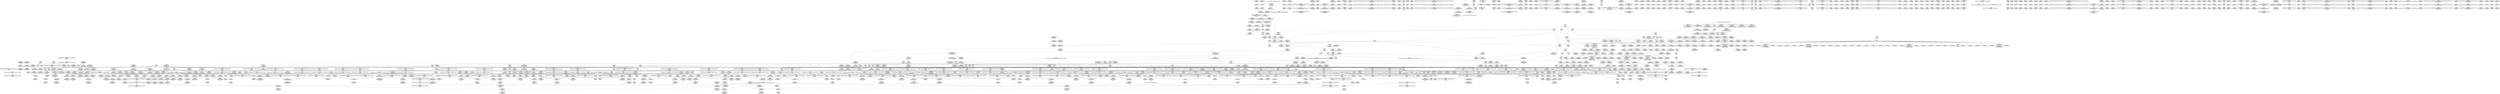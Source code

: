 digraph {
	CE0x4daae20 [shape=record,shape=Mrecord,label="{CE0x4daae20|_call_void_mcount()_#3|*SummSink*}"]
	CE0x4ec2af0 [shape=record,shape=Mrecord,label="{CE0x4ec2af0|__preempt_count_sub:_bb}"]
	CE0x4e44870 [shape=record,shape=Mrecord,label="{CE0x4e44870|i64*_getelementptr_inbounds_(_11_x_i64_,_11_x_i64_*___llvm_gcov_ctr132,_i64_0,_i64_8)|*Constant*}"]
	CE0x4d64ae0 [shape=record,shape=Mrecord,label="{CE0x4d64ae0|8:_%struct.sock*,_:_SCME_16,18_|*MultipleSource*|security/selinux/hooks.c, 3966|security/selinux/hooks.c,3966|security/selinux/hooks.c,3966}"]
	CE0x4e00650 [shape=record,shape=Mrecord,label="{CE0x4e00650|rcu_read_lock:_entry}"]
	CE0x4d822f0 [shape=record,shape=Mrecord,label="{CE0x4d822f0|rcu_read_lock:_land.lhs.true|*SummSink*}"]
	CE0x4e27670 [shape=record,shape=Mrecord,label="{CE0x4e27670|rcu_read_unlock:_tmp2|*SummSink*}"]
	CE0x4e4b8e0 [shape=record,shape=Mrecord,label="{CE0x4e4b8e0|rcu_read_unlock:_tmp14|include/linux/rcupdate.h,933|*SummSource*}"]
	CE0x4e270e0 [shape=record,shape=Mrecord,label="{CE0x4e270e0|_ret_void,_!dbg_!27717|include/linux/rcupdate.h,419|*SummSource*}"]
	CE0x4e78a80 [shape=record,shape=Mrecord,label="{CE0x4e78a80|rcu_lock_release:_tmp4|include/linux/rcupdate.h,423|*SummSink*}"]
	CE0x4e08fd0 [shape=record,shape=Mrecord,label="{CE0x4e08fd0|task_sid:_if.end|*SummSource*}"]
	CE0x4e94050 [shape=record,shape=Mrecord,label="{CE0x4e94050|__rcu_read_unlock:_tmp3}"]
	CE0x4e75da0 [shape=record,shape=Mrecord,label="{CE0x4e75da0|rcu_lock_release:_tmp}"]
	CE0x4d8cc90 [shape=record,shape=Mrecord,label="{CE0x4d8cc90|i64_4|*Constant*|*SummSource*}"]
	CE0x4e45240 [shape=record,shape=Mrecord,label="{CE0x4e45240|GLOBAL:___llvm_gcov_ctr132|Global_var:__llvm_gcov_ctr132|*SummSink*}"]
	CE0x4df4fc0 [shape=record,shape=Mrecord,label="{CE0x4df4fc0|i64_1|*Constant*}"]
	CE0x4e14340 [shape=record,shape=Mrecord,label="{CE0x4e14340|_call_void___rcu_read_unlock()_#10,_!dbg_!27734|include/linux/rcupdate.h,937|*SummSource*}"]
	CE0x4dd9ed0 [shape=record,shape=Mrecord,label="{CE0x4dd9ed0|__preempt_count_sub:_tmp2|*SummSource*}"]
	CE0x4e8eb90 [shape=record,shape=Mrecord,label="{CE0x4e8eb90|i64*_getelementptr_inbounds_(_4_x_i64_,_4_x_i64_*___llvm_gcov_ctr133,_i64_0,_i64_1)|*Constant*|*SummSource*}"]
	CE0x4d64cc0 [shape=record,shape=Mrecord,label="{CE0x4d64cc0|get_current:_tmp3|*SummSink*}"]
	CE0x4da13a0 [shape=record,shape=Mrecord,label="{CE0x4da13a0|GLOBAL:_current_task|Global_var:current_task|*SummSink*}"]
	CE0x4e781d0 [shape=record,shape=Mrecord,label="{CE0x4e781d0|__rcu_read_unlock:_do.body|*SummSink*}"]
	CE0x4e0d8e0 [shape=record,shape=Mrecord,label="{CE0x4e0d8e0|i64_7|*Constant*|*SummSource*}"]
	CE0x4dfdd10 [shape=record,shape=Mrecord,label="{CE0x4dfdd10|task_sid:_tmp2|*SummSource*}"]
	CE0x4dda520 [shape=record,shape=Mrecord,label="{CE0x4dda520|__preempt_count_sub:_tmp6|./arch/x86/include/asm/preempt.h,78|*SummSink*}"]
	CE0x4e01820 [shape=record,shape=Mrecord,label="{CE0x4e01820|task_sid:_tmp4|*LoadInst*|security/selinux/hooks.c,208}"]
	CE0x4e27c00 [shape=record,shape=Mrecord,label="{CE0x4e27c00|cred_sid:_sid|security/selinux/hooks.c,197|*SummSink*}"]
	CE0x4e07af0 [shape=record,shape=Mrecord,label="{CE0x4e07af0|GLOBAL:___rcu_read_lock|*Constant*}"]
	CE0x4dd8c60 [shape=record,shape=Mrecord,label="{CE0x4dd8c60|__rcu_read_unlock:_tmp3|*SummSink*}"]
	CE0x4dd9480 [shape=record,shape=Mrecord,label="{CE0x4dd9480|__preempt_count_sub:_tmp5|./arch/x86/include/asm/preempt.h,77|*SummSink*}"]
	CE0x4e0f9f0 [shape=record,shape=Mrecord,label="{CE0x4e0f9f0|task_sid:_tmp19|security/selinux/hooks.c,208|*SummSink*}"]
	CE0x4e065e0 [shape=record,shape=Mrecord,label="{CE0x4e065e0|rcu_read_lock:_if.then|*SummSource*}"]
	CE0x4e0ae70 [shape=record,shape=Mrecord,label="{CE0x4e0ae70|task_sid:_tmp5|security/selinux/hooks.c,208|*SummSource*}"]
	CE0x4e40d80 [shape=record,shape=Mrecord,label="{CE0x4e40d80|rcu_read_unlock:_tmp1}"]
	CE0x4e1bac0 [shape=record,shape=Mrecord,label="{CE0x4e1bac0|_call_void_lock_acquire(%struct.lockdep_map*_%map,_i32_0,_i32_0,_i32_2,_i32_0,_%struct.lockdep_map*_null,_i64_ptrtoint_(i8*_blockaddress(_rcu_lock_acquire,_%__here)_to_i64))_#10,_!dbg_!27716|include/linux/rcupdate.h,418}"]
	CE0x4e1ca70 [shape=record,shape=Mrecord,label="{CE0x4e1ca70|%struct.lockdep_map*_null|*Constant*|*SummSink*}"]
	CE0x4ea94b0 [shape=record,shape=Mrecord,label="{CE0x4ea94b0|_call_void_mcount()_#3|*SummSource*}"]
	CE0x4e110a0 [shape=record,shape=Mrecord,label="{CE0x4e110a0|i32_208|*Constant*}"]
	CE0x4e2acd0 [shape=record,shape=Mrecord,label="{CE0x4e2acd0|i64*_getelementptr_inbounds_(_4_x_i64_,_4_x_i64_*___llvm_gcov_ctr130,_i64_0,_i64_1)|*Constant*|*SummSink*}"]
	CE0x4d994b0 [shape=record,shape=Mrecord,label="{CE0x4d994b0|get_current:_bb}"]
	CE0x4e40df0 [shape=record,shape=Mrecord,label="{CE0x4e40df0|rcu_read_unlock:_tmp1|*SummSource*}"]
	CE0x4e533e0 [shape=record,shape=Mrecord,label="{CE0x4e533e0|i64*_getelementptr_inbounds_(_11_x_i64_,_11_x_i64_*___llvm_gcov_ctr132,_i64_0,_i64_10)|*Constant*|*SummSource*}"]
	CE0x4d68960 [shape=record,shape=Mrecord,label="{CE0x4d68960|avc_has_perm:_tclass|Function::avc_has_perm&Arg::tclass::}"]
	CE0x4de9320 [shape=record,shape=Mrecord,label="{CE0x4de9320|rcu_read_unlock:_bb|*SummSource*}"]
	CE0x4de8380 [shape=record,shape=Mrecord,label="{CE0x4de8380|sock_has_perm:_retval.0}"]
	CE0x4e1df20 [shape=record,shape=Mrecord,label="{CE0x4e1df20|rcu_lock_acquire:_tmp4|include/linux/rcupdate.h,418|*SummSource*}"]
	CE0x4d8eb90 [shape=record,shape=Mrecord,label="{CE0x4d8eb90|rcu_read_lock:_tmp2|*SummSink*}"]
	CE0x4e10250 [shape=record,shape=Mrecord,label="{CE0x4e10250|_call_void_lockdep_rcu_suspicious(i8*_getelementptr_inbounds_(_25_x_i8_,_25_x_i8_*_.str3,_i32_0,_i32_0),_i32_208,_i8*_getelementptr_inbounds_(_41_x_i8_,_41_x_i8_*_.str44,_i32_0,_i32_0))_#10,_!dbg_!27732|security/selinux/hooks.c,208}"]
	CE0x4e88730 [shape=record,shape=Mrecord,label="{CE0x4e88730|i64*_getelementptr_inbounds_(_4_x_i64_,_4_x_i64_*___llvm_gcov_ctr135,_i64_0,_i64_1)|*Constant*|*SummSource*}"]
	CE0x4d59ed0 [shape=record,shape=Mrecord,label="{CE0x4d59ed0|32:_%struct.sock*,_:_CRE_40,48_|*MultipleSource*|security/selinux/hooks.c,4253|Function::selinux_socket_shutdown&Arg::sock::}"]
	CE0x4e283a0 [shape=record,shape=Mrecord,label="{CE0x4e283a0|__rcu_read_lock:_tmp3|*SummSource*}"]
	CE0x4d8d170 [shape=record,shape=Mrecord,label="{CE0x4d8d170|task_sid:_tmp10|security/selinux/hooks.c,208}"]
	CE0x4d5a920 [shape=record,shape=Mrecord,label="{CE0x4d5a920|sock_has_perm:_perms|Function::sock_has_perm&Arg::perms::|*SummSource*}"]
	CE0x4e11ba0 [shape=record,shape=Mrecord,label="{CE0x4e11ba0|GLOBAL:_lockdep_rcu_suspicious|*Constant*}"]
	CE0x4d6c350 [shape=record,shape=Mrecord,label="{CE0x4d6c350|GLOBAL:_get_current|*Constant*}"]
	CE0x4db18e0 [shape=record,shape=Mrecord,label="{CE0x4db18e0|task_sid:_do.body}"]
	CE0x4dfe790 [shape=record,shape=Mrecord,label="{CE0x4dfe790|task_sid:_tmp8|security/selinux/hooks.c,208|*SummSource*}"]
	CE0x4e13840 [shape=record,shape=Mrecord,label="{CE0x4e13840|_ret_void,_!dbg_!27717|include/linux/rcupdate.h,424|*SummSink*}"]
	CE0x4e23650 [shape=record,shape=Mrecord,label="{CE0x4e23650|GLOBAL:_cred_sid|*Constant*}"]
	CE0x4e0db20 [shape=record,shape=Mrecord,label="{CE0x4e0db20|i64_6|*Constant*}"]
	CE0x4de4360 [shape=record,shape=Mrecord,label="{CE0x4de4360|sock_has_perm:_net3|security/selinux/hooks.c,3974}"]
	CE0x4e04aa0 [shape=record,shape=Mrecord,label="{CE0x4e04aa0|COLLAPSED:_CMRE:_elem_0::|security/selinux/hooks.c,196}"]
	CE0x4da93c0 [shape=record,shape=Mrecord,label="{CE0x4da93c0|task_sid:_land.lhs.true2|*SummSink*}"]
	CE0x4d6ad60 [shape=record,shape=Mrecord,label="{CE0x4d6ad60|sock_has_perm:_cleanup|*SummSource*}"]
	CE0x4e0de70 [shape=record,shape=Mrecord,label="{CE0x4e0de70|task_sid:_tmp14|security/selinux/hooks.c,208|*SummSource*}"]
	CE0x4e3a860 [shape=record,shape=Mrecord,label="{CE0x4e3a860|i8*_getelementptr_inbounds_(_42_x_i8_,_42_x_i8_*_.str46,_i32_0,_i32_0)|*Constant*|*SummSource*}"]
	CE0x4e46500 [shape=record,shape=Mrecord,label="{CE0x4e46500|_call_void___preempt_count_add(i32_1)_#10,_!dbg_!27711|include/linux/rcupdate.h,239|*SummSink*}"]
	CE0x4d824e0 [shape=record,shape=Mrecord,label="{CE0x4d824e0|task_sid:_tmp9|security/selinux/hooks.c,208|*SummSink*}"]
	CE0x4e13cf0 [shape=record,shape=Mrecord,label="{CE0x4e13cf0|rcu_lock_release:_map|Function::rcu_lock_release&Arg::map::|*SummSink*}"]
	CE0x4e23ee0 [shape=record,shape=Mrecord,label="{CE0x4e23ee0|cred_sid:_cred|Function::cred_sid&Arg::cred::|*SummSink*}"]
	CE0x4dea220 [shape=record,shape=Mrecord,label="{CE0x4dea220|8:_%struct.sock*,_:_SCME_30,31_}"]
	CE0x4d5edd0 [shape=record,shape=Mrecord,label="{CE0x4d5edd0|GLOBAL:_get_current|*Constant*|*SummSource*}"]
	CE0x4e0fd70 [shape=record,shape=Mrecord,label="{CE0x4e0fd70|i8_1|*Constant*|*SummSource*}"]
	CE0x4d8b210 [shape=record,shape=Mrecord,label="{CE0x4d8b210|i8_2|*Constant*}"]
	CE0x4d5eb10 [shape=record,shape=Mrecord,label="{CE0x4d5eb10|i32_0|*Constant*|*SummSource*}"]
	CE0x4e15d80 [shape=record,shape=Mrecord,label="{CE0x4e15d80|__rcu_read_lock:_tmp4|include/linux/rcupdate.h,239}"]
	CE0x4da6b30 [shape=record,shape=Mrecord,label="{CE0x4da6b30|i64*_getelementptr_inbounds_(_2_x_i64_,_2_x_i64_*___llvm_gcov_ctr98,_i64_0,_i64_1)|*Constant*|*SummSink*}"]
	CE0x4da8ac0 [shape=record,shape=Mrecord,label="{CE0x4da8ac0|_ret_void,_!dbg_!27735|include/linux/rcupdate.h,884|*SummSource*}"]
	CE0x4e7ddc0 [shape=record,shape=Mrecord,label="{CE0x4e7ddc0|__preempt_count_sub:_val|Function::__preempt_count_sub&Arg::val::|*SummSource*}"]
	CE0x4dd9330 [shape=record,shape=Mrecord,label="{CE0x4dd9330|__rcu_read_unlock:_tmp1}"]
	CE0x4d7e990 [shape=record,shape=Mrecord,label="{CE0x4d7e990|_call_void_mcount()_#3|*SummSink*}"]
	CE0x4e055a0 [shape=record,shape=Mrecord,label="{CE0x4e055a0|task_sid:_tmp9|security/selinux/hooks.c,208|*SummSource*}"]
	CE0x4e35260 [shape=record,shape=Mrecord,label="{CE0x4e35260|rcu_read_lock:_tmp12|include/linux/rcupdate.h,882|*SummSink*}"]
	CE0x4dd6420 [shape=record,shape=Mrecord,label="{CE0x4dd6420|task_sid:_tmp26|security/selinux/hooks.c,208|*SummSource*}"]
	CE0x4de0f30 [shape=record,shape=Mrecord,label="{CE0x4de0f30|i64*_getelementptr_inbounds_(_6_x_i64_,_6_x_i64_*___llvm_gcov_ctr327,_i64_0,_i64_3)|*Constant*|*SummSource*}"]
	CE0x4ead5b0 [shape=record,shape=Mrecord,label="{CE0x4ead5b0|__preempt_count_add:_do.end|*SummSource*}"]
	CE0x4e448e0 [shape=record,shape=Mrecord,label="{CE0x4e448e0|rcu_read_unlock:_tmp9|include/linux/rcupdate.h,933|*SummSource*}"]
	CE0x4e279f0 [shape=record,shape=Mrecord,label="{CE0x4e279f0|rcu_read_lock:_land.lhs.true|*SummSource*}"]
	CE0x4e49790 [shape=record,shape=Mrecord,label="{CE0x4e49790|rcu_read_unlock:_if.then|*SummSink*}"]
	CE0x4d6c4d0 [shape=record,shape=Mrecord,label="{CE0x4d6c4d0|get_current:_tmp2|*SummSource*}"]
	CE0x4e328c0 [shape=record,shape=Mrecord,label="{CE0x4e328c0|rcu_read_lock:_tmp4|include/linux/rcupdate.h,882|*SummSource*}"]
	CE0x4e3d420 [shape=record,shape=Mrecord,label="{CE0x4e3d420|rcu_read_lock:_tmp20|include/linux/rcupdate.h,882|*SummSink*}"]
	CE0x4e277e0 [shape=record,shape=Mrecord,label="{CE0x4e277e0|rcu_read_lock:_do.end|*SummSink*}"]
	CE0x4e09fb0 [shape=record,shape=Mrecord,label="{CE0x4e09fb0|COLLAPSED:_GCMRE___llvm_gcov_ctr131_internal_global_2_x_i64_zeroinitializer:_elem_0:default:}"]
	CE0x4d60ac0 [shape=record,shape=Mrecord,label="{CE0x4d60ac0|selinux_socket_shutdown:_sk|security/selinux/hooks.c,4253|*SummSource*}"]
	CE0x4e38300 [shape=record,shape=Mrecord,label="{CE0x4e38300|rcu_read_lock:_tmp15|include/linux/rcupdate.h,882}"]
	CE0x4e8e890 [shape=record,shape=Mrecord,label="{CE0x4e8e890|__preempt_count_add:_tmp4|./arch/x86/include/asm/preempt.h,72|*SummSink*}"]
	CE0x4de67a0 [shape=record,shape=Mrecord,label="{CE0x4de67a0|sock_has_perm:_call6|security/selinux/hooks.c,3976}"]
	CE0x4e12260 [shape=record,shape=Mrecord,label="{CE0x4e12260|rcu_read_unlock:_tmp22|include/linux/rcupdate.h,935|*SummSink*}"]
	CE0x4df5030 [shape=record,shape=Mrecord,label="{CE0x4df5030|__preempt_count_sub:_tmp1}"]
	CE0x4e24e90 [shape=record,shape=Mrecord,label="{CE0x4e24e90|rcu_read_unlock:_entry|*SummSink*}"]
	CE0x4e3b310 [shape=record,shape=Mrecord,label="{CE0x4e3b310|i64*_getelementptr_inbounds_(_4_x_i64_,_4_x_i64_*___llvm_gcov_ctr128,_i64_0,_i64_0)|*Constant*}"]
	CE0x4e92230 [shape=record,shape=Mrecord,label="{CE0x4e92230|__preempt_count_sub:_entry}"]
	"CONST[source:2(external),value:2(dynamic)][purpose:{subject}]"
	CE0x4e135a0 [shape=record,shape=Mrecord,label="{CE0x4e135a0|GLOBAL:_rcu_lock_release|*Constant*|*SummSource*}"]
	CE0x4e48910 [shape=record,shape=Mrecord,label="{CE0x4e48910|rcu_read_unlock:_land.lhs.true|*SummSink*}"]
	CE0x4e3ccd0 [shape=record,shape=Mrecord,label="{CE0x4e3ccd0|rcu_read_lock:_tmp19|include/linux/rcupdate.h,882}"]
	CE0x4d796f0 [shape=record,shape=Mrecord,label="{CE0x4d796f0|_call_void_mcount()_#3}"]
	CE0x4e094d0 [shape=record,shape=Mrecord,label="{CE0x4e094d0|cred_sid:_tmp|*SummSink*}"]
	CE0x4dd4cc0 [shape=record,shape=Mrecord,label="{CE0x4dd4cc0|i32_208|*Constant*|*SummSink*}"]
	CE0x4e24720 [shape=record,shape=Mrecord,label="{CE0x4e24720|_call_void_rcu_read_unlock()_#10,_!dbg_!27748|security/selinux/hooks.c,209|*SummSource*}"]
	CE0x4e901b0 [shape=record,shape=Mrecord,label="{CE0x4e901b0|__rcu_read_unlock:_tmp4|include/linux/rcupdate.h,244|*SummSink*}"]
	CE0x4e08f00 [shape=record,shape=Mrecord,label="{CE0x4e08f00|task_sid:_if.end}"]
	CE0x4e99140 [shape=record,shape=Mrecord,label="{CE0x4e99140|rcu_lock_acquire:___here|*SummSink*}"]
	CE0x4deb190 [shape=record,shape=Mrecord,label="{CE0x4deb190|8:_%struct.sock*,_:_SCME_43,44_}"]
	CE0x4e2adb0 [shape=record,shape=Mrecord,label="{CE0x4e2adb0|rcu_lock_acquire:_tmp1|*SummSource*}"]
	CE0x4e1dc80 [shape=record,shape=Mrecord,label="{CE0x4e1dc80|__rcu_read_lock:_tmp1}"]
	CE0x4debd70 [shape=record,shape=Mrecord,label="{CE0x4debd70|8:_%struct.sock*,_:_SCME_53,54_}"]
	CE0x4ec3310 [shape=record,shape=Mrecord,label="{CE0x4ec3310|_call_void_mcount()_#3|*SummSource*}"]
	CE0x4df3120 [shape=record,shape=Mrecord,label="{CE0x4df3120|i8_0|*Constant*|*SummSource*}"]
	CE0x4ead540 [shape=record,shape=Mrecord,label="{CE0x4ead540|__preempt_count_add:_bb}"]
	CE0x4dfcd90 [shape=record,shape=Mrecord,label="{CE0x4dfcd90|task_sid:_tmp11|security/selinux/hooks.c,208|*SummSource*}"]
	CE0x4ecd240 [shape=record,shape=Mrecord,label="{CE0x4ecd240|__preempt_count_sub:_tmp|*SummSource*}"]
	CE0x4e4d3b0 [shape=record,shape=Mrecord,label="{CE0x4e4d3b0|i64*_getelementptr_inbounds_(_4_x_i64_,_4_x_i64_*___llvm_gcov_ctr133,_i64_0,_i64_0)|*Constant*}"]
	CE0x6b2d9e0 [shape=record,shape=Mrecord,label="{CE0x6b2d9e0|GLOBAL:_sock_has_perm|*Constant*}"]
	CE0x4e0cc00 [shape=record,shape=Mrecord,label="{CE0x4e0cc00|task_sid:_call3|security/selinux/hooks.c,208}"]
	CE0x4dd7c30 [shape=record,shape=Mrecord,label="{CE0x4dd7c30|task_sid:_tmp20|security/selinux/hooks.c,208}"]
	CE0x4e29270 [shape=record,shape=Mrecord,label="{CE0x4e29270|rcu_read_unlock:_tmp7|include/linux/rcupdate.h,933|*SummSink*}"]
	CE0x4d66280 [shape=record,shape=Mrecord,label="{CE0x4d66280|get_current:_tmp}"]
	CE0x4df1530 [shape=record,shape=Mrecord,label="{CE0x4df1530|sock_has_perm:_tmp11|security/selinux/hooks.c,3970}"]
	CE0x4e118a0 [shape=record,shape=Mrecord,label="{CE0x4e118a0|task_sid:_tmp18|security/selinux/hooks.c,208|*SummSource*}"]
	CE0x4e27950 [shape=record,shape=Mrecord,label="{CE0x4e27950|rcu_read_lock:_land.lhs.true}"]
	CE0x4e00f20 [shape=record,shape=Mrecord,label="{CE0x4e00f20|i64_1|*Constant*}"]
	CE0x4e001f0 [shape=record,shape=Mrecord,label="{CE0x4e001f0|rcu_read_lock:_tmp|*SummSink*}"]
	CE0x4eadcb0 [shape=record,shape=Mrecord,label="{CE0x4eadcb0|__rcu_read_unlock:_tmp1|*SummSink*}"]
	CE0x4df5550 [shape=record,shape=Mrecord,label="{CE0x4df5550|i64_4|*Constant*}"]
	CE0x4e46950 [shape=record,shape=Mrecord,label="{CE0x4e46950|rcu_read_unlock:_tmp1|*SummSink*}"]
	CE0x4de7c20 [shape=record,shape=Mrecord,label="{CE0x4de7c20|rcu_read_lock:_tmp8|include/linux/rcupdate.h,882|*SummSink*}"]
	CE0x4ea9fc0 [shape=record,shape=Mrecord,label="{CE0x4ea9fc0|__preempt_count_add:_do.body}"]
	CE0x4d8eb20 [shape=record,shape=Mrecord,label="{CE0x4d8eb20|rcu_read_lock:_tmp2|*SummSource*}"]
	CE0x4e11fb0 [shape=record,shape=Mrecord,label="{CE0x4e11fb0|GLOBAL:_rcu_lock_acquire|*Constant*|*SummSource*}"]
	CE0x4dd92c0 [shape=record,shape=Mrecord,label="{CE0x4dd92c0|i64*_getelementptr_inbounds_(_4_x_i64_,_4_x_i64_*___llvm_gcov_ctr134,_i64_0,_i64_1)|*Constant*|*SummSink*}"]
	CE0x4d60a10 [shape=record,shape=Mrecord,label="{CE0x4d60a10|i64_1|*Constant*}"]
	CE0x4d63630 [shape=record,shape=Mrecord,label="{CE0x4d63630|rcu_read_lock:_tobool|include/linux/rcupdate.h,882|*SummSink*}"]
	CE0x4d9a630 [shape=record,shape=Mrecord,label="{CE0x4d9a630|_ret_i32_%retval.0,_!dbg_!27740|security/selinux/hooks.c,3977}"]
	CE0x4e38430 [shape=record,shape=Mrecord,label="{CE0x4e38430|rcu_read_lock:_tmp15|include/linux/rcupdate.h,882|*SummSource*}"]
	CE0x4d78b50 [shape=record,shape=Mrecord,label="{CE0x4d78b50|cred_sid:_security|security/selinux/hooks.c,196}"]
	CE0x4e387e0 [shape=record,shape=Mrecord,label="{CE0x4e387e0|rcu_read_lock:_tmp16|include/linux/rcupdate.h,882}"]
	CE0x4e408c0 [shape=record,shape=Mrecord,label="{CE0x4e408c0|i64*_getelementptr_inbounds_(_4_x_i64_,_4_x_i64_*___llvm_gcov_ctr129,_i64_0,_i64_2)|*Constant*|*SummSink*}"]
	CE0x4ead6e0 [shape=record,shape=Mrecord,label="{CE0x4ead6e0|__preempt_count_add:_do.end|*SummSink*}"]
	CE0x4dfe360 [shape=record,shape=Mrecord,label="{CE0x4dfe360|task_sid:_tmp7|security/selinux/hooks.c,208|*SummSource*}"]
	CE0x4e39840 [shape=record,shape=Mrecord,label="{CE0x4e39840|i8*_getelementptr_inbounds_(_25_x_i8_,_25_x_i8_*_.str45,_i32_0,_i32_0)|*Constant*|*SummSink*}"]
	CE0x4e23200 [shape=record,shape=Mrecord,label="{CE0x4e23200|task_sid:_call7|security/selinux/hooks.c,208|*SummSource*}"]
	CE0x4e8a540 [shape=record,shape=Mrecord,label="{CE0x4e8a540|__rcu_read_unlock:_tmp|*SummSource*}"]
	CE0x4e49d80 [shape=record,shape=Mrecord,label="{CE0x4e49d80|i64_1|*Constant*}"]
	CE0x4df5b90 [shape=record,shape=Mrecord,label="{CE0x4df5b90|rcu_read_lock:_tmp9|include/linux/rcupdate.h,882}"]
	CE0x4d92c70 [shape=record,shape=Mrecord,label="{CE0x4d92c70|task_sid:_tmp3}"]
	CE0x4e25010 [shape=record,shape=Mrecord,label="{CE0x4e25010|_ret_void,_!dbg_!27735|include/linux/rcupdate.h,938|*SummSink*}"]
	CE0x4e52a20 [shape=record,shape=Mrecord,label="{CE0x4e52a20|rcu_read_unlock:_tmp20|include/linux/rcupdate.h,933|*SummSource*}"]
	CE0x4dd70f0 [shape=record,shape=Mrecord,label="{CE0x4dd70f0|i64*_getelementptr_inbounds_(_13_x_i64_,_13_x_i64_*___llvm_gcov_ctr126,_i64_0,_i64_12)|*Constant*}"]
	CE0x4e51cd0 [shape=record,shape=Mrecord,label="{CE0x4e51cd0|i64*_getelementptr_inbounds_(_11_x_i64_,_11_x_i64_*___llvm_gcov_ctr132,_i64_0,_i64_9)|*Constant*|*SummSource*}"]
	CE0x4e7d9d0 [shape=record,shape=Mrecord,label="{CE0x4e7d9d0|rcu_lock_acquire:___here}"]
	CE0x4dee050 [shape=record,shape=Mrecord,label="{CE0x4dee050|i32_8|*Constant*}"]
	CE0x4e4d420 [shape=record,shape=Mrecord,label="{CE0x4e4d420|i64*_getelementptr_inbounds_(_4_x_i64_,_4_x_i64_*___llvm_gcov_ctr133,_i64_0,_i64_0)|*Constant*|*SummSource*}"]
	CE0x4df1610 [shape=record,shape=Mrecord,label="{CE0x4df1610|sock_has_perm:_tmp11|security/selinux/hooks.c,3970|*SummSink*}"]
	CE0x4dec230 [shape=record,shape=Mrecord,label="{CE0x4dec230|i64_56|*Constant*|*SummSource*}"]
	CE0x4ead9d0 [shape=record,shape=Mrecord,label="{CE0x4ead9d0|__preempt_count_add:_bb|*SummSink*}"]
	CE0x4d8dc20 [shape=record,shape=Mrecord,label="{CE0x4d8dc20|i64*_getelementptr_inbounds_(_11_x_i64_,_11_x_i64_*___llvm_gcov_ctr127,_i64_0,_i64_0)|*Constant*|*SummSource*}"]
	CE0x4d59d80 [shape=record,shape=Mrecord,label="{CE0x4d59d80|32:_%struct.sock*,_:_CRE_32,40_|*MultipleSource*|security/selinux/hooks.c,4253|Function::selinux_socket_shutdown&Arg::sock::}"]
	CE0x4de9590 [shape=record,shape=Mrecord,label="{CE0x4de9590|rcu_read_unlock:_land.lhs.true|*SummSource*}"]
	CE0x4debfd0 [shape=record,shape=Mrecord,label="{CE0x4debfd0|8:_%struct.sock*,_:_SCME_55,56_}"]
	CE0x4deacd0 [shape=record,shape=Mrecord,label="{CE0x4deacd0|8:_%struct.sock*,_:_SCME_39,40_}"]
	CE0x4d8f720 [shape=record,shape=Mrecord,label="{CE0x4d8f720|_call_void_mcount()_#3|*SummSource*}"]
	CE0x4e01e40 [shape=record,shape=Mrecord,label="{CE0x4e01e40|task_sid:_tmp|*SummSource*}"]
	CE0x4dfc6f0 [shape=record,shape=Mrecord,label="{CE0x4dfc6f0|GLOBAL:_rcu_lock_map|Global_var:rcu_lock_map|*SummSink*}"]
	CE0x4d9ba80 [shape=record,shape=Mrecord,label="{CE0x4d9ba80|GLOBAL:_sock_has_perm|*Constant*|*SummSink*}"]
	CE0x4def9a0 [shape=record,shape=Mrecord,label="{CE0x4def9a0|sock_has_perm:_cmp|security/selinux/hooks.c,3969}"]
	CE0x4dd9b20 [shape=record,shape=Mrecord,label="{CE0x4dd9b20|_call_void_asm_addl_$1,_%gs:$0_,_*m,ri,*m,_dirflag_,_fpsr_,_flags_(i32*___preempt_count,_i32_%sub,_i32*___preempt_count)_#3,_!dbg_!27717,_!srcloc_!27718|./arch/x86/include/asm/preempt.h,77}"]
	CE0x4decd60 [shape=record,shape=Mrecord,label="{CE0x4decd60|_ret_i32_%call7,_!dbg_!27749|security/selinux/hooks.c,210}"]
	CE0x4de8b70 [shape=record,shape=Mrecord,label="{CE0x4de8b70|8:_%struct.sock*,_:_SCME_8,16_|*MultipleSource*|security/selinux/hooks.c, 3966|security/selinux/hooks.c,3966|security/selinux/hooks.c,3966}"]
	CE0x4ec0200 [shape=record,shape=Mrecord,label="{CE0x4ec0200|__preempt_count_sub:_tmp7|./arch/x86/include/asm/preempt.h,78|*SummSource*}"]
	CE0x4e26de0 [shape=record,shape=Mrecord,label="{CE0x4e26de0|cred_sid:_sid|security/selinux/hooks.c,197}"]
	CE0x4e44a20 [shape=record,shape=Mrecord,label="{CE0x4e44a20|rcu_read_unlock:_tmp9|include/linux/rcupdate.h,933|*SummSink*}"]
	CE0x4dd5350 [shape=record,shape=Mrecord,label="{CE0x4dd5350|task_sid:_tmp24|security/selinux/hooks.c,208|*SummSource*}"]
	CE0x4d8db30 [shape=record,shape=Mrecord,label="{CE0x4d8db30|i64*_getelementptr_inbounds_(_11_x_i64_,_11_x_i64_*___llvm_gcov_ctr127,_i64_0,_i64_0)|*Constant*}"]
	CE0x4e2b810 [shape=record,shape=Mrecord,label="{CE0x4e2b810|GLOBAL:___llvm_gcov_ctr127|Global_var:__llvm_gcov_ctr127|*SummSource*}"]
	CE0x4debc40 [shape=record,shape=Mrecord,label="{CE0x4debc40|8:_%struct.sock*,_:_SCME_52,53_}"]
	CE0x4e517d0 [shape=record,shape=Mrecord,label="{CE0x4e517d0|i8*_getelementptr_inbounds_(_44_x_i8_,_44_x_i8_*_.str47,_i32_0,_i32_0)|*Constant*|*SummSource*}"]
	CE0x4e48fd0 [shape=record,shape=Mrecord,label="{CE0x4e48fd0|rcu_read_unlock:_tmp6|include/linux/rcupdate.h,933|*SummSink*}"]
	CE0x4e97d90 [shape=record,shape=Mrecord,label="{CE0x4e97d90|i8*_undef|*Constant*|*SummSource*}"]
	CE0x4d71450 [shape=record,shape=Mrecord,label="{CE0x4d71450|i64_ptrtoint_(i8*_blockaddress(_rcu_lock_release,_%__here)_to_i64)|*Constant*}"]
	CE0x4dd5a20 [shape=record,shape=Mrecord,label="{CE0x4dd5a20|task_sid:_tmp23|security/selinux/hooks.c,208|*SummSink*}"]
	CE0x4e3eba0 [shape=record,shape=Mrecord,label="{CE0x4e3eba0|cred_sid:_bb|*SummSource*}"]
	CE0x4e46ca0 [shape=record,shape=Mrecord,label="{CE0x4e46ca0|rcu_lock_release:_tmp3|*SummSource*}"]
	CE0x4e47cb0 [shape=record,shape=Mrecord,label="{CE0x4e47cb0|rcu_lock_acquire:_tmp2|*SummSink*}"]
	CE0x4e49df0 [shape=record,shape=Mrecord,label="{CE0x4e49df0|rcu_lock_release:_tmp1}"]
	CE0x4e98310 [shape=record,shape=Mrecord,label="{CE0x4e98310|rcu_lock_release:_indirectgoto|*SummSource*}"]
	CE0x4e114d0 [shape=record,shape=Mrecord,label="{CE0x4e114d0|i32_208|*Constant*|*SummSource*}"]
	CE0x4dee320 [shape=record,shape=Mrecord,label="{CE0x4dee320|sock_has_perm:_call|security/selinux/hooks.c,3967|*SummSource*}"]
	CE0x4d7ed70 [shape=record,shape=Mrecord,label="{CE0x4d7ed70|avc_has_perm:_ssid|Function::avc_has_perm&Arg::ssid::}"]
	CE0x4d5ad40 [shape=record,shape=Mrecord,label="{CE0x4d5ad40|i64*_getelementptr_inbounds_(_2_x_i64_,_2_x_i64_*___llvm_gcov_ctr367,_i64_0,_i64_0)|*Constant*|*SummSource*}"]
	CE0x4e0c7c0 [shape=record,shape=Mrecord,label="{CE0x4e0c7c0|task_sid:_tmp13|security/selinux/hooks.c,208|*SummSource*}"]
	CE0x4d8d270 [shape=record,shape=Mrecord,label="{CE0x4d8d270|task_sid:_tmp10|security/selinux/hooks.c,208|*SummSource*}"]
	CE0x4df32c0 [shape=record,shape=Mrecord,label="{CE0x4df32c0|i8_0|*Constant*|*SummSink*}"]
	CE0x4e7cf10 [shape=record,shape=Mrecord,label="{CE0x4e7cf10|i64*_getelementptr_inbounds_(_4_x_i64_,_4_x_i64_*___llvm_gcov_ctr134,_i64_0,_i64_3)|*Constant*}"]
	CE0x4dff610 [shape=record,shape=Mrecord,label="{CE0x4dff610|task_sid:_real_cred|security/selinux/hooks.c,208}"]
	CE0x4d5f6c0 [shape=record,shape=Mrecord,label="{CE0x4d5f6c0|_call_void_mcount()_#3|*SummSink*}"]
	CE0x4d8ed10 [shape=record,shape=Mrecord,label="{CE0x4d8ed10|sock_has_perm:_if.end}"]
	CE0x4da7290 [shape=record,shape=Mrecord,label="{CE0x4da7290|rcu_read_lock:_tmp1|*SummSink*}"]
	CE0x4dfff60 [shape=record,shape=Mrecord,label="{CE0x4dfff60|GLOBAL:_rcu_read_lock|*Constant*}"]
	CE0x4de38d0 [shape=record,shape=Mrecord,label="{CE0x4de38d0|sock_has_perm:_u2|security/selinux/hooks.c,3974|*SummSink*}"]
	CE0x4dec420 [shape=record,shape=Mrecord,label="{CE0x4dec420|GLOBAL:_task_sid|*Constant*}"]
	CE0x4e51760 [shape=record,shape=Mrecord,label="{CE0x4e51760|i8*_getelementptr_inbounds_(_44_x_i8_,_44_x_i8_*_.str47,_i32_0,_i32_0)|*Constant*}"]
	CE0x4e27590 [shape=record,shape=Mrecord,label="{CE0x4e27590|rcu_read_unlock:_tmp2}"]
	CE0x4deca70 [shape=record,shape=Mrecord,label="{CE0x4deca70|task_sid:_task|Function::task_sid&Arg::task::}"]
	CE0x4dd3150 [shape=record,shape=Mrecord,label="{CE0x4dd3150|1216:_i8*,_:_CRE_1216,1224_|*MultipleSource*|Function::sock_has_perm&Arg::sk::|security/selinux/hooks.c,3964|*LoadInst*|security/selinux/hooks.c,4253}"]
	CE0x4de6d70 [shape=record,shape=Mrecord,label="{CE0x4de6d70|i32_(i32,_i32,_i16,_i32,_%struct.common_audit_data*)*_bitcast_(i32_(i32,_i32,_i16,_i32,_%struct.common_audit_data.495*)*_avc_has_perm_to_i32_(i32,_i32,_i16,_i32,_%struct.common_audit_data*)*)|*Constant*|*SummSource*}"]
	CE0x4e25680 [shape=record,shape=Mrecord,label="{CE0x4e25680|rcu_read_lock:_if.end}"]
	CE0x4e37d50 [shape=record,shape=Mrecord,label="{CE0x4e37d50|rcu_read_lock:_tmp14|include/linux/rcupdate.h,882}"]
	CE0x4d825f0 [shape=record,shape=Mrecord,label="{CE0x4d825f0|i64_4|*Constant*}"]
	CE0x4e1e540 [shape=record,shape=Mrecord,label="{CE0x4e1e540|i64*_getelementptr_inbounds_(_4_x_i64_,_4_x_i64_*___llvm_gcov_ctr128,_i64_0,_i64_2)|*Constant*}"]
	CE0x4d93640 [shape=record,shape=Mrecord,label="{CE0x4d93640|_call_void_rcu_read_lock()_#10,_!dbg_!27712|security/selinux/hooks.c,207|*SummSink*}"]
	CE0x4db21d0 [shape=record,shape=Mrecord,label="{CE0x4db21d0|rcu_read_unlock:_tmp11|include/linux/rcupdate.h,933|*SummSink*}"]
	CE0x4e295c0 [shape=record,shape=Mrecord,label="{CE0x4e295c0|i64_0|*Constant*}"]
	CE0x4e0dc40 [shape=record,shape=Mrecord,label="{CE0x4e0dc40|i64_6|*Constant*|*SummSink*}"]
	CE0x4e12400 [shape=record,shape=Mrecord,label="{CE0x4e12400|_call_void_rcu_lock_release(%struct.lockdep_map*_rcu_lock_map)_#10,_!dbg_!27733|include/linux/rcupdate.h,935}"]
	CE0x4d68610 [shape=record,shape=Mrecord,label="{CE0x4d68610|selinux_socket_shutdown:_entry|*SummSource*}"]
	CE0x4d6b9e0 [shape=record,shape=Mrecord,label="{CE0x4d6b9e0|sock_has_perm:_tmp8|security/selinux/hooks.c,3969|*SummSink*}"]
	CE0x4e379a0 [shape=record,shape=Mrecord,label="{CE0x4e379a0|rcu_read_lock:_tmp13|include/linux/rcupdate.h,882|*SummSource*}"]
	CE0x4d60130 [shape=record,shape=Mrecord,label="{CE0x4d60130|selinux_socket_shutdown:_sock|Function::selinux_socket_shutdown&Arg::sock::|*SummSource*}"]
	CE0x4e48a50 [shape=record,shape=Mrecord,label="{CE0x4e48a50|_ret_void,_!dbg_!27719|./arch/x86/include/asm/preempt.h,73|*SummSink*}"]
	CE0x4da01d0 [shape=record,shape=Mrecord,label="{CE0x4da01d0|GLOBAL:_current_task|Global_var:current_task}"]
	"CONST[source:1(input),value:2(dynamic)][purpose:{subject}]"
	CE0x4e8cdb0 [shape=record,shape=Mrecord,label="{CE0x4e8cdb0|rcu_lock_release:_tmp2}"]
	CE0x4dd9c90 [shape=record,shape=Mrecord,label="{CE0x4dd9c90|__preempt_count_add:_do.body|*SummSource*}"]
	CE0x4dfe040 [shape=record,shape=Mrecord,label="{CE0x4dfe040|cred_sid:_tmp2|*SummSource*}"]
	CE0x4dd5fc0 [shape=record,shape=Mrecord,label="{CE0x4dd5fc0|i64*_getelementptr_inbounds_(_13_x_i64_,_13_x_i64_*___llvm_gcov_ctr126,_i64_0,_i64_11)|*Constant*}"]
	CE0x4e07580 [shape=record,shape=Mrecord,label="{CE0x4e07580|task_sid:_do.body5|*SummSink*}"]
	CE0x4de42f0 [shape=record,shape=Mrecord,label="{CE0x4de42f0|sock_has_perm:_sid5|security/selinux/hooks.c,3976|*SummSink*}"]
	CE0x4e7d820 [shape=record,shape=Mrecord,label="{CE0x4e7d820|__rcu_read_unlock:_tmp6|include/linux/rcupdate.h,245|*SummSink*}"]
	CE0x4e14b60 [shape=record,shape=Mrecord,label="{CE0x4e14b60|__rcu_read_unlock:_entry}"]
	CE0x4df3740 [shape=record,shape=Mrecord,label="{CE0x4df3740|__preempt_count_add:_tmp7|./arch/x86/include/asm/preempt.h,73}"]
	CE0x4e14ed0 [shape=record,shape=Mrecord,label="{CE0x4e14ed0|__rcu_read_unlock:_entry|*SummSink*}"]
	CE0x4de2e20 [shape=record,shape=Mrecord,label="{CE0x4de2e20|sock_has_perm:_tmp17|security/selinux/hooks.c,3976|*SummSource*}"]
	CE0x4d71980 [shape=record,shape=Mrecord,label="{CE0x4d71980|i32_2|*Constant*|*SummSource*}"]
	CE0x4d715b0 [shape=record,shape=Mrecord,label="{CE0x4d715b0|i64_ptrtoint_(i8*_blockaddress(_rcu_lock_release,_%__here)_to_i64)|*Constant*|*SummSource*}"]
	CE0x4e059b0 [shape=record,shape=Mrecord,label="{CE0x4e059b0|_call_void_rcu_lock_acquire(%struct.lockdep_map*_rcu_lock_map)_#10,_!dbg_!27711|include/linux/rcupdate.h,881}"]
	CE0x4de9600 [shape=record,shape=Mrecord,label="{CE0x4de9600|rcu_read_unlock:_do.end}"]
	CE0x4dd7dc0 [shape=record,shape=Mrecord,label="{CE0x4dd7dc0|task_sid:_tmp20|security/selinux/hooks.c,208|*SummSink*}"]
	CE0x4e8e240 [shape=record,shape=Mrecord,label="{CE0x4e8e240|_call_void_mcount()_#3|*SummSink*}"]
	CE0x4e0a2b0 [shape=record,shape=Mrecord,label="{CE0x4e0a2b0|task_sid:_land.lhs.true}"]
	CE0x4df6830 [shape=record,shape=Mrecord,label="{CE0x4df6830|rcu_read_lock:_tmp11|include/linux/rcupdate.h,882}"]
	CE0x4e76db0 [shape=record,shape=Mrecord,label="{CE0x4e76db0|i64*_getelementptr_inbounds_(_4_x_i64_,_4_x_i64_*___llvm_gcov_ctr133,_i64_0,_i64_3)|*Constant*|*SummSink*}"]
	CE0x4de9df0 [shape=record,shape=Mrecord,label="{CE0x4de9df0|8:_%struct.sock*,_:_SCME_26,27_}"]
	CE0x4df2ff0 [shape=record,shape=Mrecord,label="{CE0x4df2ff0|i8_0|*Constant*}"]
	CE0x4dd4a10 [shape=record,shape=Mrecord,label="{CE0x4dd4a10|sock_has_perm:_tmp2|*LoadInst*|security/selinux/hooks.c,3964|*SummSink*}"]
	CE0x4e77710 [shape=record,shape=Mrecord,label="{CE0x4e77710|__rcu_read_unlock:_do.body|*SummSource*}"]
	CE0x4e14990 [shape=record,shape=Mrecord,label="{CE0x4e14990|GLOBAL:___rcu_read_unlock|*Constant*|*SummSink*}"]
	CE0x4e039f0 [shape=record,shape=Mrecord,label="{CE0x4e039f0|rcu_read_lock:_bb|*SummSource*}"]
	CE0x4d80830 [shape=record,shape=Mrecord,label="{CE0x4d80830|i64_1|*Constant*|*SummSink*}"]
	CE0x4df2400 [shape=record,shape=Mrecord,label="{CE0x4df2400|sock_has_perm:_tmp3|security/selinux/hooks.c,3964}"]
	CE0x4e8f3d0 [shape=record,shape=Mrecord,label="{CE0x4e8f3d0|_call_void_mcount()_#3}"]
	CE0x4d954b0 [shape=record,shape=Mrecord,label="{CE0x4d954b0|cred_sid:_security|security/selinux/hooks.c,196|*SummSink*}"]
	CE0x4d83810 [shape=record,shape=Mrecord,label="{CE0x4d83810|sock_has_perm:_tmp1|*SummSource*}"]
	CE0x4d8c070 [shape=record,shape=Mrecord,label="{CE0x4d8c070|i64*_getelementptr_inbounds_(_6_x_i64_,_6_x_i64_*___llvm_gcov_ctr327,_i64_0,_i64_5)|*Constant*|*SummSink*}"]
	CE0x4e7b8b0 [shape=record,shape=Mrecord,label="{CE0x4e7b8b0|rcu_lock_release:_tmp7|*SummSink*}"]
	CE0x4e2c860 [shape=record,shape=Mrecord,label="{CE0x4e2c860|GLOBAL:_rcu_lock_map|Global_var:rcu_lock_map}"]
	CE0x4d71830 [shape=record,shape=Mrecord,label="{CE0x4d71830|_ret_i32_%call7,_!dbg_!27749|security/selinux/hooks.c,210|*SummSink*}"]
	CE0x4e0f8c0 [shape=record,shape=Mrecord,label="{CE0x4e0f8c0|task_sid:_tmp19|security/selinux/hooks.c,208|*SummSource*}"]
	CE0x4e243a0 [shape=record,shape=Mrecord,label="{CE0x4e243a0|_ret_i32_%tmp6,_!dbg_!27716|security/selinux/hooks.c,197|*SummSink*}"]
	CE0x4e922a0 [shape=record,shape=Mrecord,label="{CE0x4e922a0|__preempt_count_sub:_val|Function::__preempt_count_sub&Arg::val::|*SummSink*}"]
	CE0x4e005e0 [shape=record,shape=Mrecord,label="{CE0x4e005e0|_ret_void,_!dbg_!27735|include/linux/rcupdate.h,884|*SummSink*}"]
	CE0x4e14a00 [shape=record,shape=Mrecord,label="{CE0x4e14a00|_ret_void,_!dbg_!27717|include/linux/rcupdate.h,245|*SummSink*}"]
	CE0x4e8dba0 [shape=record,shape=Mrecord,label="{CE0x4e8dba0|__rcu_read_lock:_bb|*SummSource*}"]
	CE0x4da8ef0 [shape=record,shape=Mrecord,label="{CE0x4da8ef0|_call_void_mcount()_#3|*SummSink*}"]
	CE0x4e49c80 [shape=record,shape=Mrecord,label="{CE0x4e49c80|rcu_lock_release:_tmp|*SummSink*}"]
	CE0x4e1d270 [shape=record,shape=Mrecord,label="{CE0x4e1d270|i64*_getelementptr_inbounds_(_4_x_i64_,_4_x_i64_*___llvm_gcov_ctr130,_i64_0,_i64_3)|*Constant*|*SummSource*}"]
	CE0x4e2cd10 [shape=record,shape=Mrecord,label="{CE0x4e2cd10|GLOBAL:___preempt_count_add|*Constant*}"]
	CE0x4e0e2a0 [shape=record,shape=Mrecord,label="{CE0x4e0e2a0|task_sid:_tmp15|security/selinux/hooks.c,208}"]
	CE0x4e29430 [shape=record,shape=Mrecord,label="{CE0x4e29430|GLOBAL:___llvm_gcov_ctr127|Global_var:__llvm_gcov_ctr127|*SummSink*}"]
	CE0x4d5a9d0 [shape=record,shape=Mrecord,label="{CE0x4d5a9d0|selinux_socket_shutdown:_tmp}"]
	CE0x4e8d880 [shape=record,shape=Mrecord,label="{CE0x4e8d880|void_(i32*,_i32,_i32*)*_asm_addl_$1,_%gs:$0_,_*m,ri,*m,_dirflag_,_fpsr_,_flags_|*SummSink*}"]
	CE0x4d6fc90 [shape=record,shape=Mrecord,label="{CE0x4d6fc90|_call_void_mcount()_#3|*SummSource*}"]
	CE0x4dd6e60 [shape=record,shape=Mrecord,label="{CE0x4dd6e60|task_sid:_tmp26|security/selinux/hooks.c,208}"]
	CE0x4dfd670 [shape=record,shape=Mrecord,label="{CE0x4dfd670|_call_void_rcu_lock_acquire(%struct.lockdep_map*_rcu_lock_map)_#10,_!dbg_!27711|include/linux/rcupdate.h,881|*SummSink*}"]
	CE0x4e53da0 [shape=record,shape=Mrecord,label="{CE0x4e53da0|i32_934|*Constant*}"]
	CE0x4d9a730 [shape=record,shape=Mrecord,label="{CE0x4d9a730|_ret_i32_%retval.0,_!dbg_!27740|security/selinux/hooks.c,3977|*SummSink*}"]
	CE0x4dd7540 [shape=record,shape=Mrecord,label="{CE0x4dd7540|i64*_getelementptr_inbounds_(_13_x_i64_,_13_x_i64_*___llvm_gcov_ctr126,_i64_0,_i64_9)|*Constant*|*SummSource*}"]
	CE0x4e14190 [shape=record,shape=Mrecord,label="{CE0x4e14190|_ret_void,_!dbg_!27717|include/linux/rcupdate.h,424|*SummSource*}"]
	CE0x4da7c30 [shape=record,shape=Mrecord,label="{CE0x4da7c30|i64*_getelementptr_inbounds_(_13_x_i64_,_13_x_i64_*___llvm_gcov_ctr126,_i64_0,_i64_0)|*Constant*}"]
	CE0x4e7dcb0 [shape=record,shape=Mrecord,label="{CE0x4e7dcb0|__preempt_count_sub:_val|Function::__preempt_count_sub&Arg::val::}"]
	CE0x4e147e0 [shape=record,shape=Mrecord,label="{CE0x4e147e0|GLOBAL:___rcu_read_unlock|*Constant*|*SummSource*}"]
	CE0x4e8a380 [shape=record,shape=Mrecord,label="{CE0x4e8a380|__rcu_read_lock:_bb|*SummSink*}"]
	CE0x4e23ac0 [shape=record,shape=Mrecord,label="{CE0x4e23ac0|cred_sid:_entry|*SummSource*}"]
	CE0x4dfd9c0 [shape=record,shape=Mrecord,label="{CE0x4dfd9c0|_call_void_rcu_lock_acquire(%struct.lockdep_map*_rcu_lock_map)_#10,_!dbg_!27711|include/linux/rcupdate.h,881|*SummSource*}"]
	CE0x4d7a520 [shape=record,shape=Mrecord,label="{CE0x4d7a520|sock_has_perm:_entry|*SummSource*}"]
	CE0x4def1e0 [shape=record,shape=Mrecord,label="{CE0x4def1e0|sock_has_perm:_tmp6|security/selinux/hooks.c,3969|*SummSource*}"]
	CE0x4de2760 [shape=record,shape=Mrecord,label="{CE0x4de2760|i8_2|*Constant*|*SummSink*}"]
	CE0x4e04620 [shape=record,shape=Mrecord,label="{CE0x4e04620|task_sid:_tmp8|security/selinux/hooks.c,208}"]
	CE0x4d633f0 [shape=record,shape=Mrecord,label="{CE0x4d633f0|task_sid:_do.body5|*SummSource*}"]
	CE0x4e11830 [shape=record,shape=Mrecord,label="{CE0x4e11830|task_sid:_tmp18|security/selinux/hooks.c,208}"]
	CE0x4da7550 [shape=record,shape=Mrecord,label="{CE0x4da7550|sock_has_perm:_bb|*SummSource*}"]
	CE0x4e90e00 [shape=record,shape=Mrecord,label="{CE0x4e90e00|__rcu_read_unlock:_bb|*SummSource*}"]
	CE0x4e0ab40 [shape=record,shape=Mrecord,label="{CE0x4e0ab40|i64_3|*Constant*|*SummSink*}"]
	CE0x4d86d30 [shape=record,shape=Mrecord,label="{CE0x4d86d30|COLLAPSED:_GCMRE___llvm_gcov_ctr327_internal_global_6_x_i64_zeroinitializer:_elem_0:default:}"]
	CE0x4e24ce0 [shape=record,shape=Mrecord,label="{CE0x4e24ce0|rcu_read_unlock:_entry|*SummSource*}"]
	CE0x4e37840 [shape=record,shape=Mrecord,label="{CE0x4e37840|rcu_read_lock:_tmp13|include/linux/rcupdate.h,882}"]
	CE0x4ecd9d0 [shape=record,shape=Mrecord,label="{CE0x4ecd9d0|__preempt_count_add:_tmp2|*SummSink*}"]
	CE0x4e237b0 [shape=record,shape=Mrecord,label="{CE0x4e237b0|GLOBAL:_cred_sid|*Constant*|*SummSource*}"]
	CE0x4d8eec0 [shape=record,shape=Mrecord,label="{CE0x4d8eec0|__rcu_read_lock:_entry|*SummSink*}"]
	CE0x4e90370 [shape=record,shape=Mrecord,label="{CE0x4e90370|__rcu_read_unlock:_tmp5|include/linux/rcupdate.h,244|*SummSink*}"]
	CE0x4e91620 [shape=record,shape=Mrecord,label="{CE0x4e91620|_call_void_mcount()_#3}"]
	CE0x4e29840 [shape=record,shape=Mrecord,label="{CE0x4e29840|rcu_read_lock:_tmp5|include/linux/rcupdate.h,882|*SummSource*}"]
	CE0x4e1d400 [shape=record,shape=Mrecord,label="{CE0x4e1d400|i64*_getelementptr_inbounds_(_4_x_i64_,_4_x_i64_*___llvm_gcov_ctr130,_i64_0,_i64_3)|*Constant*|*SummSink*}"]
	CE0x4e2d2a0 [shape=record,shape=Mrecord,label="{CE0x4e2d2a0|_ret_void,_!dbg_!27719|./arch/x86/include/asm/preempt.h,73}"]
	CE0x4e24110 [shape=record,shape=Mrecord,label="{CE0x4e24110|_ret_i32_%tmp6,_!dbg_!27716|security/selinux/hooks.c,197}"]
	CE0x4df1160 [shape=record,shape=Mrecord,label="{CE0x4df1160|sock_has_perm:_tmp10|security/selinux/hooks.c,3969|*SummSource*}"]
	CE0x4d8f840 [shape=record,shape=Mrecord,label="{CE0x4d8f840|_call_void_mcount()_#3|*SummSink*}"]
	CE0x4e51880 [shape=record,shape=Mrecord,label="{CE0x4e51880|i8*_getelementptr_inbounds_(_44_x_i8_,_44_x_i8_*_.str47,_i32_0,_i32_0)|*Constant*|*SummSink*}"]
	CE0x4d62d90 [shape=record,shape=Mrecord,label="{CE0x4d62d90|cred_sid:_tmp4|*LoadInst*|security/selinux/hooks.c,196|*SummSink*}"]
	CE0x4d8a310 [shape=record,shape=Mrecord,label="{CE0x4d8a310|sock_has_perm:_tmp14|security/selinux/hooks.c,3972}"]
	CE0x4d8b980 [shape=record,shape=Mrecord,label="{CE0x4d8b980|avc_has_perm:_entry|*SummSource*}"]
	CE0x4e13b20 [shape=record,shape=Mrecord,label="{CE0x4e13b20|rcu_lock_release:_map|Function::rcu_lock_release&Arg::map::}"]
	CE0x4dfc840 [shape=record,shape=Mrecord,label="{CE0x4dfc840|rcu_lock_acquire:_map|Function::rcu_lock_acquire&Arg::map::}"]
	CE0x4d8a860 [shape=record,shape=Mrecord,label="{CE0x4d8a860|sock_has_perm:_type|security/selinux/hooks.c,3972}"]
	CE0x4e52550 [shape=record,shape=Mrecord,label="{CE0x4e52550|rcu_read_unlock:_tmp19|include/linux/rcupdate.h,933}"]
	CE0x4dd8280 [shape=record,shape=Mrecord,label="{CE0x4dd8280|task_sid:_tmp21|security/selinux/hooks.c,208|*SummSource*}"]
	CE0x4e3f9b0 [shape=record,shape=Mrecord,label="{CE0x4e3f9b0|__rcu_read_lock:_do.body|*SummSink*}"]
	CE0x4e0b0a0 [shape=record,shape=Mrecord,label="{CE0x4e0b0a0|i64*_getelementptr_inbounds_(_2_x_i64_,_2_x_i64_*___llvm_gcov_ctr131,_i64_0,_i64_0)|*Constant*|*SummSource*}"]
	CE0x4d5f140 [shape=record,shape=Mrecord,label="{CE0x4d5f140|i64*_getelementptr_inbounds_(_2_x_i64_,_2_x_i64_*___llvm_gcov_ctr367,_i64_0,_i64_0)|*Constant*|*SummSink*}"]
	CE0x4e54390 [shape=record,shape=Mrecord,label="{CE0x4e54390|_call_void_lockdep_rcu_suspicious(i8*_getelementptr_inbounds_(_25_x_i8_,_25_x_i8_*_.str45,_i32_0,_i32_0),_i32_934,_i8*_getelementptr_inbounds_(_44_x_i8_,_44_x_i8_*_.str47,_i32_0,_i32_0))_#10,_!dbg_!27726|include/linux/rcupdate.h,933|*SummSource*}"]
	CE0x4e33be0 [shape=record,shape=Mrecord,label="{CE0x4e33be0|i64*_getelementptr_inbounds_(_4_x_i64_,_4_x_i64_*___llvm_gcov_ctr129,_i64_0,_i64_1)|*Constant*|*SummSource*}"]
	CE0x4e528a0 [shape=record,shape=Mrecord,label="{CE0x4e528a0|rcu_read_unlock:_tmp20|include/linux/rcupdate.h,933}"]
	CE0x4defdd0 [shape=record,shape=Mrecord,label="{CE0x4defdd0|i64_2|*Constant*}"]
	CE0x4e01280 [shape=record,shape=Mrecord,label="{CE0x4e01280|_call_void___rcu_read_lock()_#10,_!dbg_!27710|include/linux/rcupdate.h,879|*SummSink*}"]
	CE0x4e42d90 [shape=record,shape=Mrecord,label="{CE0x4e42d90|rcu_read_unlock:_tobool1|include/linux/rcupdate.h,933|*SummSink*}"]
	CE0x4e76d40 [shape=record,shape=Mrecord,label="{CE0x4e76d40|rcu_lock_release:_tmp6}"]
	CE0x4e8a1c0 [shape=record,shape=Mrecord,label="{CE0x4e8a1c0|__rcu_read_lock:_tmp|*SummSource*}"]
	CE0x4e224d0 [shape=record,shape=Mrecord,label="{CE0x4e224d0|i64*_getelementptr_inbounds_(_13_x_i64_,_13_x_i64_*___llvm_gcov_ctr126,_i64_0,_i64_12)|*Constant*|*SummSource*}"]
	CE0x4d89d30 [shape=record,shape=Mrecord,label="{CE0x4d89d30|sock_has_perm:_tmp13|security/selinux/hooks.c,3972|*SummSink*}"]
	CE0x4e14bd0 [shape=record,shape=Mrecord,label="{CE0x4e14bd0|__rcu_read_unlock:_entry|*SummSource*}"]
	CE0x4d61d50 [shape=record,shape=Mrecord,label="{CE0x4d61d50|COLLAPSED:_GCMRE___llvm_gcov_ctr367_internal_global_2_x_i64_zeroinitializer:_elem_0:default:}"]
	CE0x4e98da0 [shape=record,shape=Mrecord,label="{CE0x4e98da0|rcu_lock_release:_bb}"]
	CE0x4e3b4e0 [shape=record,shape=Mrecord,label="{CE0x4e3b4e0|rcu_read_lock:_tmp17|include/linux/rcupdate.h,882}"]
	CE0x4e45520 [shape=record,shape=Mrecord,label="{CE0x4e45520|__rcu_read_lock:_tmp7|include/linux/rcupdate.h,240|*SummSink*}"]
	CE0x4deb3f0 [shape=record,shape=Mrecord,label="{CE0x4deb3f0|8:_%struct.sock*,_:_SCME_45,46_}"]
	CE0x4e42550 [shape=record,shape=Mrecord,label="{CE0x4e42550|rcu_read_unlock:_call3|include/linux/rcupdate.h,933|*SummSink*}"]
	CE0x4d810a0 [shape=record,shape=Mrecord,label="{CE0x4d810a0|i64*_getelementptr_inbounds_(_2_x_i64_,_2_x_i64_*___llvm_gcov_ctr367,_i64_0,_i64_1)|*Constant*|*SummSource*}"]
	CE0x4dee250 [shape=record,shape=Mrecord,label="{CE0x4dee250|sock_has_perm:_call|security/selinux/hooks.c,3967}"]
	CE0x4e96200 [shape=record,shape=Mrecord,label="{CE0x4e96200|_call_void_mcount()_#3|*SummSink*}"]
	CE0x4df2570 [shape=record,shape=Mrecord,label="{CE0x4df2570|sock_has_perm:_tmp3|security/selinux/hooks.c,3964|*SummSource*}"]
	CE0x4db1570 [shape=record,shape=Mrecord,label="{CE0x4db1570|sock_has_perm:_tmp19|security/selinux/hooks.c,3977|*SummSource*}"]
	CE0x4e08800 [shape=record,shape=Mrecord,label="{CE0x4e08800|i64_3|*Constant*}"]
	CE0x4df5330 [shape=record,shape=Mrecord,label="{CE0x4df5330|i64*_getelementptr_inbounds_(_4_x_i64_,_4_x_i64_*___llvm_gcov_ctr129,_i64_0,_i64_0)|*Constant*|*SummSink*}"]
	CE0x4e4e380 [shape=record,shape=Mrecord,label="{CE0x4e4e380|__preempt_count_sub:_sub|./arch/x86/include/asm/preempt.h,77|*SummSource*}"]
	CE0x4dfec60 [shape=record,shape=Mrecord,label="{CE0x4dfec60|cred_sid:_tmp3|*SummSource*}"]
	CE0x4e02740 [shape=record,shape=Mrecord,label="{CE0x4e02740|task_sid:_tmp4|*LoadInst*|security/selinux/hooks.c,208|*SummSink*}"]
	CE0x4e93720 [shape=record,shape=Mrecord,label="{CE0x4e93720|i64*_getelementptr_inbounds_(_4_x_i64_,_4_x_i64_*___llvm_gcov_ctr134,_i64_0,_i64_1)|*Constant*}"]
	CE0x4e3aeb0 [shape=record,shape=Mrecord,label="{CE0x4e3aeb0|i64*_getelementptr_inbounds_(_11_x_i64_,_11_x_i64_*___llvm_gcov_ctr127,_i64_0,_i64_9)|*Constant*|*SummSink*}"]
	CE0x4def4f0 [shape=record,shape=Mrecord,label="{CE0x4def4f0|sock_has_perm:_tmp7|security/selinux/hooks.c,3969|*SummSource*}"]
	CE0x4e77d20 [shape=record,shape=Mrecord,label="{CE0x4e77d20|__preempt_count_add:_tmp3|*SummSource*}"]
	CE0x4e47b20 [shape=record,shape=Mrecord,label="{CE0x4e47b20|rcu_read_unlock:_land.lhs.true2|*SummSink*}"]
	CE0x4e03e30 [shape=record,shape=Mrecord,label="{CE0x4e03e30|0:_i32,_4:_i32,_8:_i32,_12:_i32,_:_CMRE_4,8_|*MultipleSource*|security/selinux/hooks.c,196|security/selinux/hooks.c,197|*LoadInst*|security/selinux/hooks.c,196}"]
	CE0x4e1cd00 [shape=record,shape=Mrecord,label="{CE0x4e1cd00|i64_ptrtoint_(i8*_blockaddress(_rcu_lock_acquire,_%__here)_to_i64)|*Constant*|*SummSource*}"]
	CE0x4e0c4b0 [shape=record,shape=Mrecord,label="{CE0x4e0c4b0|task_sid:_tmp12|security/selinux/hooks.c,208|*SummSink*}"]
	CE0x4e990d0 [shape=record,shape=Mrecord,label="{CE0x4e990d0|rcu_lock_acquire:___here|*SummSource*}"]
	CE0x4e0e910 [shape=record,shape=Mrecord,label="{CE0x4e0e910|task_sid:_tmp16|security/selinux/hooks.c,208|*SummSource*}"]
	CE0x4e78470 [shape=record,shape=Mrecord,label="{CE0x4e78470|i64*_getelementptr_inbounds_(_4_x_i64_,_4_x_i64_*___llvm_gcov_ctr134,_i64_0,_i64_0)|*Constant*}"]
	CE0x4e1d640 [shape=record,shape=Mrecord,label="{CE0x4e1d640|rcu_lock_acquire:_tmp6|*SummSource*}"]
	CE0x4e4aca0 [shape=record,shape=Mrecord,label="{CE0x4e4aca0|_call_void_asm_sideeffect_,_memory_,_dirflag_,_fpsr_,_flags_()_#3,_!dbg_!27711,_!srcloc_!27714|include/linux/rcupdate.h,244|*SummSource*}"]
	CE0x4e8a5e0 [shape=record,shape=Mrecord,label="{CE0x4e8a5e0|__rcu_read_lock:_tmp1|*SummSource*}"]
	CE0x4d640e0 [shape=record,shape=Mrecord,label="{CE0x4d640e0|sock_has_perm:_if.then|*SummSink*}"]
	CE0x4e46290 [shape=record,shape=Mrecord,label="{CE0x4e46290|rcu_read_unlock:_call|include/linux/rcupdate.h,933|*SummSource*}"]
	CE0x4e3ed10 [shape=record,shape=Mrecord,label="{CE0x4e3ed10|cred_sid:_bb|*SummSink*}"]
	CE0x4ddb2e0 [shape=record,shape=Mrecord,label="{CE0x4ddb2e0|__preempt_count_sub:_bb|*SummSource*}"]
	CE0x4dea5b0 [shape=record,shape=Mrecord,label="{CE0x4dea5b0|8:_%struct.sock*,_:_SCME_33,34_}"]
	"CONST[source:0(mediator),value:2(dynamic)][purpose:{object}]"
	CE0x4e540b0 [shape=record,shape=Mrecord,label="{CE0x4e540b0|rcu_read_unlock:_tmp18|include/linux/rcupdate.h,933|*SummSink*}"]
	CE0x4e8f4c0 [shape=record,shape=Mrecord,label="{CE0x4e8f4c0|_call_void_mcount()_#3|*SummSource*}"]
	CE0x4e7b290 [shape=record,shape=Mrecord,label="{CE0x4e7b290|rcu_lock_release:_tmp6|*SummSink*}"]
	CE0x4e8a4d0 [shape=record,shape=Mrecord,label="{CE0x4e8a4d0|COLLAPSED:_GCMRE___llvm_gcov_ctr134_internal_global_4_x_i64_zeroinitializer:_elem_0:default:}"]
	CE0x4d6d9b0 [shape=record,shape=Mrecord,label="{CE0x4d6d9b0|i32_5|*Constant*}"]
	CE0x4e494e0 [shape=record,shape=Mrecord,label="{CE0x4e494e0|i64*_getelementptr_inbounds_(_4_x_i64_,_4_x_i64_*___llvm_gcov_ctr130,_i64_0,_i64_0)|*Constant*|*SummSink*}"]
	CE0x4d8c7d0 [shape=record,shape=Mrecord,label="{CE0x4d8c7d0|i64*_getelementptr_inbounds_(_6_x_i64_,_6_x_i64_*___llvm_gcov_ctr327,_i64_0,_i64_5)|*Constant*|*SummSource*}"]
	CE0x4e0b030 [shape=record,shape=Mrecord,label="{CE0x4e0b030|i64*_getelementptr_inbounds_(_2_x_i64_,_2_x_i64_*___llvm_gcov_ctr131,_i64_0,_i64_0)|*Constant*}"]
	CE0x4e0df80 [shape=record,shape=Mrecord,label="{CE0x4e0df80|task_sid:_tmp14|security/selinux/hooks.c,208|*SummSink*}"]
	CE0x4d934b0 [shape=record,shape=Mrecord,label="{CE0x4d934b0|_call_void_rcu_read_lock()_#10,_!dbg_!27712|security/selinux/hooks.c,207}"]
	CE0x4d8e2c0 [shape=record,shape=Mrecord,label="{CE0x4d8e2c0|GLOBAL:___rcu_read_lock|*Constant*|*SummSource*}"]
	CE0x4e7bcf0 [shape=record,shape=Mrecord,label="{CE0x4e7bcf0|__rcu_read_unlock:_do.end}"]
	CE0x4e35730 [shape=record,shape=Mrecord,label="{CE0x4e35730|rcu_read_lock:_call3|include/linux/rcupdate.h,882|*SummSource*}"]
	CE0x4e43070 [shape=record,shape=Mrecord,label="{CE0x4e43070|rcu_read_unlock:_tmp6|include/linux/rcupdate.h,933}"]
	CE0x4e47830 [shape=record,shape=Mrecord,label="{CE0x4e47830|rcu_read_unlock:_if.end|*SummSink*}"]
	CE0x4de3110 [shape=record,shape=Mrecord,label="{CE0x4de3110|sock_has_perm:_u|security/selinux/hooks.c,3973|*SummSource*}"]
	CE0x4e4f940 [shape=record,shape=Mrecord,label="{CE0x4e4f940|i64*_getelementptr_inbounds_(_4_x_i64_,_4_x_i64_*___llvm_gcov_ctr134,_i64_0,_i64_2)|*Constant*|*SummSource*}"]
	CE0x4e51450 [shape=record,shape=Mrecord,label="{CE0x4e51450|i64*_getelementptr_inbounds_(_11_x_i64_,_11_x_i64_*___llvm_gcov_ctr132,_i64_0,_i64_8)|*Constant*|*SummSink*}"]
	CE0x4dff120 [shape=record,shape=Mrecord,label="{CE0x4dff120|_ret_void,_!dbg_!27717|include/linux/rcupdate.h,419|*SummSink*}"]
	CE0x4e897a0 [shape=record,shape=Mrecord,label="{CE0x4e897a0|__preempt_count_sub:_tmp}"]
	CE0x4dea350 [shape=record,shape=Mrecord,label="{CE0x4dea350|8:_%struct.sock*,_:_SCME_31,32_}"]
	CE0x4d68390 [shape=record,shape=Mrecord,label="{CE0x4d68390|get_current:_bb|*SummSource*}"]
	CE0x4d7f530 [shape=record,shape=Mrecord,label="{CE0x4d7f530|get_current:_tmp4|./arch/x86/include/asm/current.h,14|*SummSource*}"]
	CE0x4d79480 [shape=record,shape=Mrecord,label="{CE0x4d79480|GLOBAL:___llvm_gcov_ctr327|Global_var:__llvm_gcov_ctr327|*SummSink*}"]
	CE0x4e42cb0 [shape=record,shape=Mrecord,label="{CE0x4e42cb0|i64*_getelementptr_inbounds_(_4_x_i64_,_4_x_i64_*___llvm_gcov_ctr128,_i64_0,_i64_1)|*Constant*|*SummSource*}"]
	CE0x4e3a8d0 [shape=record,shape=Mrecord,label="{CE0x4e3a8d0|i8*_getelementptr_inbounds_(_42_x_i8_,_42_x_i8_*_.str46,_i32_0,_i32_0)|*Constant*|*SummSink*}"]
	CE0x4d79a70 [shape=record,shape=Mrecord,label="{CE0x4d79a70|i32_1|*Constant*|*SummSink*}"]
	CE0x4df6440 [shape=record,shape=Mrecord,label="{CE0x4df6440|rcu_read_lock:_tmp10|include/linux/rcupdate.h,882|*SummSource*}"]
	CE0x4e7d630 [shape=record,shape=Mrecord,label="{CE0x4e7d630|__rcu_read_unlock:_tmp6|include/linux/rcupdate.h,245}"]
	CE0x4e337d0 [shape=record,shape=Mrecord,label="{CE0x4e337d0|__preempt_count_add:_tmp6|./arch/x86/include/asm/preempt.h,73|*SummSource*}"]
	CE0x4e8e820 [shape=record,shape=Mrecord,label="{CE0x4e8e820|__preempt_count_add:_tmp4|./arch/x86/include/asm/preempt.h,72|*SummSource*}"]
	CE0x4dfd140 [shape=record,shape=Mrecord,label="{CE0x4dfd140|task_sid:_tmp12|security/selinux/hooks.c,208}"]
	CE0x4e086f0 [shape=record,shape=Mrecord,label="{CE0x4e086f0|task_sid:_call|security/selinux/hooks.c,208|*SummSink*}"]
	CE0x4dd4f70 [shape=record,shape=Mrecord,label="{CE0x4dd4f70|i8*_getelementptr_inbounds_(_41_x_i8_,_41_x_i8_*_.str44,_i32_0,_i32_0)|*Constant*|*SummSource*}"]
	CE0x4e52620 [shape=record,shape=Mrecord,label="{CE0x4e52620|rcu_read_unlock:_tmp19|include/linux/rcupdate.h,933|*SummSink*}"]
	CE0x4dd8890 [shape=record,shape=Mrecord,label="{CE0x4dd8890|i64*_getelementptr_inbounds_(_13_x_i64_,_13_x_i64_*___llvm_gcov_ctr126,_i64_0,_i64_10)|*Constant*}"]
	CE0x4e4adb0 [shape=record,shape=Mrecord,label="{CE0x4e4adb0|_call_void_asm_sideeffect_,_memory_,_dirflag_,_fpsr_,_flags_()_#3,_!dbg_!27711,_!srcloc_!27714|include/linux/rcupdate.h,244|*SummSink*}"]
	CE0x4d78890 [shape=record,shape=Mrecord,label="{CE0x4d78890|i32_22|*Constant*|*SummSource*}"]
	CE0x4e93f70 [shape=record,shape=Mrecord,label="{CE0x4e93f70|i64*_getelementptr_inbounds_(_4_x_i64_,_4_x_i64_*___llvm_gcov_ctr134,_i64_0,_i64_2)|*Constant*}"]
	CE0x4d8f6b0 [shape=record,shape=Mrecord,label="{CE0x4d8f6b0|_call_void_mcount()_#3}"]
	CE0x4e4b4f0 [shape=record,shape=Mrecord,label="{CE0x4e4b4f0|rcu_read_unlock:_tmp10|include/linux/rcupdate.h,933}"]
	CE0x4dec7c0 [shape=record,shape=Mrecord,label="{CE0x4dec7c0|task_sid:_entry|*SummSource*}"]
	CE0x4e431a0 [shape=record,shape=Mrecord,label="{CE0x4e431a0|rcu_lock_acquire:_indirectgoto|*SummSource*}"]
	CE0x4e39370 [shape=record,shape=Mrecord,label="{CE0x4e39370|i8*_getelementptr_inbounds_(_25_x_i8_,_25_x_i8_*_.str45,_i32_0,_i32_0)|*Constant*}"]
	CE0x4decbb0 [shape=record,shape=Mrecord,label="{CE0x4decbb0|task_sid:_task|Function::task_sid&Arg::task::|*SummSink*}"]
	CE0x4d9dea0 [shape=record,shape=Mrecord,label="{CE0x4d9dea0|i32_65536|*Constant*|*SummSink*}"]
	CE0x4d730c0 [shape=record,shape=Mrecord,label="{CE0x4d730c0|sock_has_perm:_net|security/selinux/hooks.c, 3966|*SummSink*}"]
	CE0x4e76490 [shape=record,shape=Mrecord,label="{CE0x4e76490|__rcu_read_lock:_bb}"]
	CE0x4df0560 [shape=record,shape=Mrecord,label="{CE0x4df0560|i64_0|*Constant*|*SummSource*}"]
	CE0x4e8aa60 [shape=record,shape=Mrecord,label="{CE0x4e8aa60|__preempt_count_sub:_tmp5|./arch/x86/include/asm/preempt.h,77|*SummSource*}"]
	CE0x4e8f5d0 [shape=record,shape=Mrecord,label="{CE0x4e8f5d0|_call_void_mcount()_#3|*SummSink*}"]
	CE0x4e1e1a0 [shape=record,shape=Mrecord,label="{CE0x4e1e1a0|rcu_lock_acquire:_tmp4|include/linux/rcupdate.h,418|*SummSink*}"]
	CE0x4e3ef80 [shape=record,shape=Mrecord,label="{CE0x4e3ef80|_call_void_lockdep_rcu_suspicious(i8*_getelementptr_inbounds_(_25_x_i8_,_25_x_i8_*_.str45,_i32_0,_i32_0),_i32_934,_i8*_getelementptr_inbounds_(_44_x_i8_,_44_x_i8_*_.str47,_i32_0,_i32_0))_#10,_!dbg_!27726|include/linux/rcupdate.h,933}"]
	CE0x4e2b6e0 [shape=record,shape=Mrecord,label="{CE0x4e2b6e0|GLOBAL:___llvm_gcov_ctr127|Global_var:__llvm_gcov_ctr127}"]
	CE0x4dd74d0 [shape=record,shape=Mrecord,label="{CE0x4dd74d0|i64*_getelementptr_inbounds_(_13_x_i64_,_13_x_i64_*___llvm_gcov_ctr126,_i64_0,_i64_9)|*Constant*}"]
	CE0x4e16e00 [shape=record,shape=Mrecord,label="{CE0x4e16e00|i64*_getelementptr_inbounds_(_4_x_i64_,_4_x_i64_*___llvm_gcov_ctr130,_i64_0,_i64_2)|*Constant*|*SummSink*}"]
	CE0x4e51c60 [shape=record,shape=Mrecord,label="{CE0x4e51c60|i64*_getelementptr_inbounds_(_11_x_i64_,_11_x_i64_*___llvm_gcov_ctr132,_i64_0,_i64_9)|*Constant*}"]
	CE0x4e44e70 [shape=record,shape=Mrecord,label="{CE0x4e44e70|__preempt_count_add:_entry}"]
	CE0x4e43310 [shape=record,shape=Mrecord,label="{CE0x4e43310|rcu_lock_acquire:_indirectgoto|*SummSink*}"]
	CE0x4da7410 [shape=record,shape=Mrecord,label="{CE0x4da7410|i64*_getelementptr_inbounds_(_6_x_i64_,_6_x_i64_*___llvm_gcov_ctr327,_i64_0,_i64_0)|*Constant*|*SummSink*}"]
	CE0x4de2f70 [shape=record,shape=Mrecord,label="{CE0x4de2f70|sock_has_perm:_tmp17|security/selinux/hooks.c,3976|*SummSink*}"]
	CE0x4e10e40 [shape=record,shape=Mrecord,label="{CE0x4e10e40|GLOBAL:_lockdep_rcu_suspicious|*Constant*|*SummSource*}"]
	CE0x4ecdaa0 [shape=record,shape=Mrecord,label="{CE0x4ecdaa0|i64*_getelementptr_inbounds_(_4_x_i64_,_4_x_i64_*___llvm_gcov_ctr129,_i64_0,_i64_2)|*Constant*}"]
	CE0x4dec5a0 [shape=record,shape=Mrecord,label="{CE0x4dec5a0|GLOBAL:_task_sid|*Constant*|*SummSource*}"]
	CE0x4d60b70 [shape=record,shape=Mrecord,label="{CE0x4d60b70|selinux_socket_shutdown:_call|security/selinux/hooks.c,4253|*SummSink*}"]
	CE0x4d8d070 [shape=record,shape=Mrecord,label="{CE0x4d8d070|i64_5|*Constant*|*SummSink*}"]
	CE0x4e05f80 [shape=record,shape=Mrecord,label="{CE0x4e05f80|rcu_read_unlock:_tmp4|include/linux/rcupdate.h,933|*SummSource*}"]
	CE0x4e24e20 [shape=record,shape=Mrecord,label="{CE0x4e24e20|rcu_read_unlock:_entry}"]
	CE0x4da0120 [shape=record,shape=Mrecord,label="{CE0x4da0120|get_current:_tmp4|./arch/x86/include/asm/current.h,14|*SummSink*}"]
	CE0x4dfbe10 [shape=record,shape=Mrecord,label="{CE0x4dfbe10|i64*_getelementptr_inbounds_(_11_x_i64_,_11_x_i64_*___llvm_gcov_ctr127,_i64_0,_i64_1)|*Constant*|*SummSink*}"]
	CE0x4e47c40 [shape=record,shape=Mrecord,label="{CE0x4e47c40|rcu_lock_acquire:_tmp2|*SummSource*}"]
	CE0x4e903e0 [shape=record,shape=Mrecord,label="{CE0x4e903e0|_call_void_asm_sideeffect_,_memory_,_dirflag_,_fpsr_,_flags_()_#3,_!dbg_!27711,_!srcloc_!27714|include/linux/rcupdate.h,244}"]
	CE0x4d6d810 [shape=record,shape=Mrecord,label="{CE0x4d6d810|get_current:_tmp1|*SummSink*}"]
	CE0x4e26420 [shape=record,shape=Mrecord,label="{CE0x4e26420|rcu_read_lock:_tmp6|include/linux/rcupdate.h,882|*SummSource*}"]
	CE0x4e05f10 [shape=record,shape=Mrecord,label="{CE0x4e05f10|GLOBAL:___llvm_gcov_ctr132|Global_var:__llvm_gcov_ctr132}"]
	CE0x4e777e0 [shape=record,shape=Mrecord,label="{CE0x4e777e0|i64*_getelementptr_inbounds_(_4_x_i64_,_4_x_i64_*___llvm_gcov_ctr129,_i64_0,_i64_1)|*Constant*|*SummSink*}"]
	CE0x4de6a40 [shape=record,shape=Mrecord,label="{CE0x4de6a40|sock_has_perm:_call6|security/selinux/hooks.c,3976|*SummSink*}"]
	CE0x4e4e670 [shape=record,shape=Mrecord,label="{CE0x4e4e670|rcu_read_unlock:_tmp8|include/linux/rcupdate.h,933|*SummSink*}"]
	CE0x4db2410 [shape=record,shape=Mrecord,label="{CE0x4db2410|rcu_read_unlock:_tmp12|include/linux/rcupdate.h,933}"]
	CE0x4d8ab00 [shape=record,shape=Mrecord,label="{CE0x4d8ab00|sock_has_perm:_type|security/selinux/hooks.c,3972|*SummSink*}"]
	CE0x4e3f530 [shape=record,shape=Mrecord,label="{CE0x4e3f530|rcu_read_unlock:_tmp15|include/linux/rcupdate.h,933|*SummSource*}"]
	CE0x4da9e60 [shape=record,shape=Mrecord,label="{CE0x4da9e60|rcu_read_unlock:_tmp3|*SummSink*}"]
	CE0x4e3dd90 [shape=record,shape=Mrecord,label="{CE0x4e3dd90|i64*_getelementptr_inbounds_(_11_x_i64_,_11_x_i64_*___llvm_gcov_ctr127,_i64_0,_i64_10)|*Constant*|*SummSink*}"]
	CE0x4dff250 [shape=record,shape=Mrecord,label="{CE0x4dff250|rcu_lock_acquire:_map|Function::rcu_lock_acquire&Arg::map::|*SummSink*}"]
	CE0x4e4efc0 [shape=record,shape=Mrecord,label="{CE0x4e4efc0|rcu_read_unlock:_tmp9|include/linux/rcupdate.h,933}"]
	CE0x4d8cc00 [shape=record,shape=Mrecord,label="{CE0x4d8cc00|sock_has_perm:_net|security/selinux/hooks.c, 3966}"]
	CE0x4d79330 [shape=record,shape=Mrecord,label="{CE0x4d79330|task_sid:_tmp5|security/selinux/hooks.c,208|*SummSink*}"]
	CE0x4de3e70 [shape=record,shape=Mrecord,label="{CE0x4de3e70|sock_has_perm:_u2|security/selinux/hooks.c,3974}"]
	CE0x4e26990 [shape=record,shape=Mrecord,label="{CE0x4e26990|rcu_read_lock:_land.lhs.true2|*SummSource*}"]
	CE0x4d5bf30 [shape=record,shape=Mrecord,label="{CE0x4d5bf30|sock_has_perm:_entry|*SummSink*}"]
	CE0x4df15a0 [shape=record,shape=Mrecord,label="{CE0x4df15a0|sock_has_perm:_tmp11|security/selinux/hooks.c,3970|*SummSource*}"]
	CE0x4e0f2f0 [shape=record,shape=Mrecord,label="{CE0x4e0f2f0|i64*_getelementptr_inbounds_(_13_x_i64_,_13_x_i64_*___llvm_gcov_ctr126,_i64_0,_i64_8)|*Constant*|*SummSource*}"]
	CE0x4d94e40 [shape=record,shape=Mrecord,label="{CE0x4d94e40|_call_void_mcount()_#3|*SummSink*}"]
	CE0x4d95c90 [shape=record,shape=Mrecord,label="{CE0x4d95c90|task_sid:_do.end6}"]
	CE0x4e49d10 [shape=record,shape=Mrecord,label="{CE0x4e49d10|i64*_getelementptr_inbounds_(_4_x_i64_,_4_x_i64_*___llvm_gcov_ctr133,_i64_0,_i64_1)|*Constant*}"]
	CE0x4e48e60 [shape=record,shape=Mrecord,label="{CE0x4e48e60|rcu_read_unlock:_tmp6|include/linux/rcupdate.h,933|*SummSource*}"]
	CE0x4e3de70 [shape=record,shape=Mrecord,label="{CE0x4e3de70|rcu_read_lock:_tmp22|include/linux/rcupdate.h,884|*SummSink*}"]
	CE0x4deb9e0 [shape=record,shape=Mrecord,label="{CE0x4deb9e0|8:_%struct.sock*,_:_SCME_50,51_}"]
	CE0x4db1a80 [shape=record,shape=Mrecord,label="{CE0x4db1a80|sock_has_perm:_tmp20|security/selinux/hooks.c,3977|*SummSource*}"]
	CE0x4df5750 [shape=record,shape=Mrecord,label="{CE0x4df5750|rcu_read_lock:_tobool1|include/linux/rcupdate.h,882|*SummSource*}"]
	CE0x4e22660 [shape=record,shape=Mrecord,label="{CE0x4e22660|_call_void_rcu_read_unlock()_#10,_!dbg_!27748|security/selinux/hooks.c,209|*SummSink*}"]
	CE0x4e0ce90 [shape=record,shape=Mrecord,label="{CE0x4e0ce90|task_sid:_call3|security/selinux/hooks.c,208|*SummSink*}"]
	CE0x4de26f0 [shape=record,shape=Mrecord,label="{CE0x4de26f0|sock_has_perm:_u|security/selinux/hooks.c,3973|*SummSink*}"]
	CE0x4d5a0d0 [shape=record,shape=Mrecord,label="{CE0x4d5a0d0|GLOBAL:_get_current|*Constant*|*SummSink*}"]
	CE0x4de98a0 [shape=record,shape=Mrecord,label="{CE0x4de98a0|8:_%struct.sock*,_:_SCME_20,22_|*MultipleSource*|security/selinux/hooks.c, 3966|security/selinux/hooks.c,3966|security/selinux/hooks.c,3966}"]
	CE0x4df20f0 [shape=record,shape=Mrecord,label="{CE0x4df20f0|i64*_getelementptr_inbounds_(_6_x_i64_,_6_x_i64_*___llvm_gcov_ctr327,_i64_0,_i64_4)|*Constant*}"]
	CE0x4de5910 [shape=record,shape=Mrecord,label="{CE0x4de5910|sock_has_perm:_sclass|security/selinux/hooks.c,3976|*SummSink*}"]
	CE0x4db29c0 [shape=record,shape=Mrecord,label="{CE0x4db29c0|i64_6|*Constant*}"]
	CE0x4e1f4a0 [shape=record,shape=Mrecord,label="{CE0x4e1f4a0|i64*_getelementptr_inbounds_(_4_x_i64_,_4_x_i64_*___llvm_gcov_ctr129,_i64_0,_i64_3)|*Constant*|*SummSink*}"]
	CE0x4e77020 [shape=record,shape=Mrecord,label="{CE0x4e77020|__rcu_read_unlock:_do.end|*SummSource*}"]
	CE0x4e35010 [shape=record,shape=Mrecord,label="{CE0x4e35010|rcu_read_lock:_tmp12|include/linux/rcupdate.h,882}"]
	CE0x4e422b0 [shape=record,shape=Mrecord,label="{CE0x4e422b0|rcu_read_unlock:_call3|include/linux/rcupdate.h,933}"]
	CE0x4e783a0 [shape=record,shape=Mrecord,label="{CE0x4e783a0|i64*_getelementptr_inbounds_(_4_x_i64_,_4_x_i64_*___llvm_gcov_ctr134,_i64_0,_i64_0)|*Constant*|*SummSink*}"]
	CE0x4e03070 [shape=record,shape=Mrecord,label="{CE0x4e03070|task_sid:_tmp6|security/selinux/hooks.c,208|*SummSource*}"]
	CE0x4e04c20 [shape=record,shape=Mrecord,label="{CE0x4e04c20|cred_sid:_tmp4|*LoadInst*|security/selinux/hooks.c,196}"]
	CE0x4e262f0 [shape=record,shape=Mrecord,label="{CE0x4e262f0|rcu_read_lock:_tmp6|include/linux/rcupdate.h,882}"]
	CE0x4dd6740 [shape=record,shape=Mrecord,label="{CE0x4dd6740|task_sid:_tmp25|security/selinux/hooks.c,208|*SummSource*}"]
	CE0x4d93ba0 [shape=record,shape=Mrecord,label="{CE0x4d93ba0|rcu_read_unlock:_bb|*SummSink*}"]
	CE0x4deaf30 [shape=record,shape=Mrecord,label="{CE0x4deaf30|8:_%struct.sock*,_:_SCME_41,42_}"]
	CE0x4d6ce10 [shape=record,shape=Mrecord,label="{CE0x4d6ce10|get_current:_tmp2}"]
	CE0x4df2080 [shape=record,shape=Mrecord,label="{CE0x4df2080|i64*_getelementptr_inbounds_(_6_x_i64_,_6_x_i64_*___llvm_gcov_ctr327,_i64_0,_i64_4)|*Constant*|*SummSink*}"]
	CE0x4dea020 [shape=record,shape=Mrecord,label="{CE0x4dea020|8:_%struct.sock*,_:_SCME_28,29_}"]
	CE0x4e15df0 [shape=record,shape=Mrecord,label="{CE0x4e15df0|__rcu_read_lock:_tmp4|include/linux/rcupdate.h,239|*SummSource*}"]
	CE0x4de7ff0 [shape=record,shape=Mrecord,label="{CE0x4de7ff0|avc_has_perm:_requested|Function::avc_has_perm&Arg::requested::}"]
	CE0x4daacd0 [shape=record,shape=Mrecord,label="{CE0x4daacd0|i32_59|*Constant*}"]
	CE0x4e02a20 [shape=record,shape=Mrecord,label="{CE0x4e02a20|i64*_getelementptr_inbounds_(_2_x_i64_,_2_x_i64_*___llvm_gcov_ctr131,_i64_0,_i64_1)|*Constant*|*SummSink*}"]
	CE0x4de25b0 [shape=record,shape=Mrecord,label="{CE0x4de25b0|i8_2|*Constant*|*SummSource*}"]
	CE0x4e12e20 [shape=record,shape=Mrecord,label="{CE0x4e12e20|_call_void_rcu_lock_release(%struct.lockdep_map*_rcu_lock_map)_#10,_!dbg_!27733|include/linux/rcupdate.h,935|*SummSink*}"]
	CE0x4e04550 [shape=record,shape=Mrecord,label="{CE0x4e04550|GLOBAL:___llvm_gcov_ctr126|Global_var:__llvm_gcov_ctr126|*SummSource*}"]
	CE0x4dff3d0 [shape=record,shape=Mrecord,label="{CE0x4dff3d0|rcu_read_lock:_call|include/linux/rcupdate.h,882}"]
	CE0x4e3ea70 [shape=record,shape=Mrecord,label="{CE0x4e3ea70|cred_sid:_bb}"]
	CE0x4d6d630 [shape=record,shape=Mrecord,label="{CE0x4d6d630|i64*_getelementptr_inbounds_(_2_x_i64_,_2_x_i64_*___llvm_gcov_ctr98,_i64_0,_i64_1)|*Constant*}"]
	CE0x4e0e400 [shape=record,shape=Mrecord,label="{CE0x4e0e400|task_sid:_tmp15|security/selinux/hooks.c,208|*SummSource*}"]
	CE0x4e91d60 [shape=record,shape=Mrecord,label="{CE0x4e91d60|i64*_getelementptr_inbounds_(_4_x_i64_,_4_x_i64_*___llvm_gcov_ctr135,_i64_0,_i64_3)|*Constant*}"]
	CE0x4d8bec0 [shape=record,shape=Mrecord,label="{CE0x4d8bec0|_ret_i32_%retval.0,_!dbg_!27728|security/selinux/avc.c,775|*SummSink*}"]
	CE0x4d787f0 [shape=record,shape=Mrecord,label="{CE0x4d787f0|i32_22|*Constant*}"]
	CE0x4dd45f0 [shape=record,shape=Mrecord,label="{CE0x4dd45f0|sock_has_perm:_tmp2|*LoadInst*|security/selinux/hooks.c,3964}"]
	CE0x4e45430 [shape=record,shape=Mrecord,label="{CE0x4e45430|__rcu_read_lock:_tmp6|include/linux/rcupdate.h,240|*SummSink*}"]
	CE0x4e137d0 [shape=record,shape=Mrecord,label="{CE0x4e137d0|rcu_lock_release:_entry|*SummSink*}"]
	CE0x4e8c560 [shape=record,shape=Mrecord,label="{CE0x4e8c560|GLOBAL:_lock_release|*Constant*}"]
	CE0x4e227e0 [shape=record,shape=Mrecord,label="{CE0x4e227e0|task_sid:_tmp27|security/selinux/hooks.c,208}"]
	CE0x4ec3400 [shape=record,shape=Mrecord,label="{CE0x4ec3400|_call_void_mcount()_#3|*SummSink*}"]
	CE0x4d8af40 [shape=record,shape=Mrecord,label="{CE0x4d8af40|0:_i8,_8:_%struct.lsm_network_audit*,_24:_%struct.selinux_audit_data*,_:_SCMRE_0,1_|*MultipleSource*|security/selinux/hooks.c, 3965|security/selinux/hooks.c,3972}"]
	CE0x4e15710 [shape=record,shape=Mrecord,label="{CE0x4e15710|__rcu_read_lock:_do.end}"]
	CE0x4e385a0 [shape=record,shape=Mrecord,label="{CE0x4e385a0|rcu_read_lock:_tmp15|include/linux/rcupdate.h,882|*SummSink*}"]
	CE0x4e916f0 [shape=record,shape=Mrecord,label="{CE0x4e916f0|_call_void_mcount()_#3|*SummSource*}"]
	CE0x4ea96e0 [shape=record,shape=Mrecord,label="{CE0x4ea96e0|_call_void_asm_addl_$1,_%gs:$0_,_*m,ri,*m,_dirflag_,_fpsr_,_flags_(i32*___preempt_count,_i32_%sub,_i32*___preempt_count)_#3,_!dbg_!27717,_!srcloc_!27718|./arch/x86/include/asm/preempt.h,77|*SummSource*}"]
	CE0x4d942d0 [shape=record,shape=Mrecord,label="{CE0x4d942d0|sock_has_perm:_ad|security/selinux/hooks.c, 3965|*SummSink*}"]
	CE0x4e239b0 [shape=record,shape=Mrecord,label="{CE0x4e239b0|cred_sid:_entry}"]
	CE0x4df0100 [shape=record,shape=Mrecord,label="{CE0x4df0100|sock_has_perm:_tmp7|security/selinux/hooks.c,3969|*SummSink*}"]
	CE0x4e2a390 [shape=record,shape=Mrecord,label="{CE0x4e2a390|rcu_read_lock:_tmp7|include/linux/rcupdate.h,882|*SummSource*}"]
	CE0x4e3da00 [shape=record,shape=Mrecord,label="{CE0x4e3da00|i64*_getelementptr_inbounds_(_11_x_i64_,_11_x_i64_*___llvm_gcov_ctr127,_i64_0,_i64_10)|*Constant*}"]
	CE0x4d5d2c0 [shape=record,shape=Mrecord,label="{CE0x4d5d2c0|32:_%struct.sock*,_:_CRE_16,24_|*MultipleSource*|security/selinux/hooks.c,4253|Function::selinux_socket_shutdown&Arg::sock::}"]
	CE0x4e1c3e0 [shape=record,shape=Mrecord,label="{CE0x4e1c3e0|i32_2|*Constant*}"]
	CE0x4e25400 [shape=record,shape=Mrecord,label="{CE0x4e25400|_ret_void,_!dbg_!27735|include/linux/rcupdate.h,938}"]
	CE0x4e3a000 [shape=record,shape=Mrecord,label="{CE0x4e3a000|i32_883|*Constant*|*SummSource*}"]
	CE0x4debea0 [shape=record,shape=Mrecord,label="{CE0x4debea0|8:_%struct.sock*,_:_SCME_54,55_}"]
	CE0x4decae0 [shape=record,shape=Mrecord,label="{CE0x4decae0|task_sid:_task|Function::task_sid&Arg::task::|*SummSource*}"]
	CE0x4e13380 [shape=record,shape=Mrecord,label="{CE0x4e13380|GLOBAL:_rcu_lock_release|*Constant*|*SummSink*}"]
	CE0x4d9dd00 [shape=record,shape=Mrecord,label="{CE0x4d9dd00|i32_65536|*Constant*|*SummSource*}"]
	CE0x4e7bae0 [shape=record,shape=Mrecord,label="{CE0x4e7bae0|i8*_undef|*Constant*}"]
	CE0x4e3ea00 [shape=record,shape=Mrecord,label="{CE0x4e3ea00|i64*_getelementptr_inbounds_(_2_x_i64_,_2_x_i64_*___llvm_gcov_ctr131,_i64_0,_i64_0)|*Constant*|*SummSink*}"]
	CE0x4e09a90 [shape=record,shape=Mrecord,label="{CE0x4e09a90|GLOBAL:___llvm_gcov_ctr126|Global_var:__llvm_gcov_ctr126}"]
	CE0x4e49680 [shape=record,shape=Mrecord,label="{CE0x4e49680|rcu_read_unlock:_if.then|*SummSource*}"]
	CE0x4d8d6a0 [shape=record,shape=Mrecord,label="{CE0x4d8d6a0|_ret_void,_!dbg_!27719|./arch/x86/include/asm/preempt.h,73|*SummSource*}"]
	CE0x4d83730 [shape=record,shape=Mrecord,label="{CE0x4d83730|i32_0|*Constant*}"]
	CE0x4de8540 [shape=record,shape=Mrecord,label="{CE0x4de8540|avc_has_perm:_auditdata|Function::avc_has_perm&Arg::auditdata::|*SummSource*}"]
	CE0x4e0ebf0 [shape=record,shape=Mrecord,label="{CE0x4e0ebf0|task_sid:_tmp17|security/selinux/hooks.c,208}"]
	CE0x4e8dd10 [shape=record,shape=Mrecord,label="{CE0x4e8dd10|__rcu_read_unlock:_tmp|*SummSink*}"]
	CE0x4df5f40 [shape=record,shape=Mrecord,label="{CE0x4df5f40|rcu_read_lock:_tmp9|include/linux/rcupdate.h,882|*SummSink*}"]
	CE0x4d7c6c0 [shape=record,shape=Mrecord,label="{CE0x4d7c6c0|i64_1|*Constant*}"]
	CE0x4db1400 [shape=record,shape=Mrecord,label="{CE0x4db1400|sock_has_perm:_tmp19|security/selinux/hooks.c,3977}"]
	CE0x4e4b660 [shape=record,shape=Mrecord,label="{CE0x4e4b660|rcu_read_unlock:_tmp10|include/linux/rcupdate.h,933|*SummSource*}"]
	CE0x4d61300 [shape=record,shape=Mrecord,label="{CE0x4d61300|i64*_getelementptr_inbounds_(_2_x_i64_,_2_x_i64_*___llvm_gcov_ctr367,_i64_0,_i64_0)|*Constant*}"]
	CE0x4de58a0 [shape=record,shape=Mrecord,label="{CE0x4de58a0|sock_has_perm:_sclass|security/selinux/hooks.c,3976|*SummSource*}"]
	CE0x4de4970 [shape=record,shape=Mrecord,label="{CE0x4de4970|sock_has_perm:_tmp15|security/selinux/hooks.c,3974|*SummSource*}"]
	CE0x4e090e0 [shape=record,shape=Mrecord,label="{CE0x4e090e0|task_sid:_if.end|*SummSink*}"]
	CE0x4dfaee0 [shape=record,shape=Mrecord,label="{CE0x4dfaee0|i32_77|*Constant*|*SummSink*}"]
	CE0x4dfd880 [shape=record,shape=Mrecord,label="{CE0x4dfd880|GLOBAL:_rcu_lock_acquire|*Constant*}"]
	CE0x4d63380 [shape=record,shape=Mrecord,label="{CE0x4d63380|task_sid:_do.body5}"]
	CE0x4e14470 [shape=record,shape=Mrecord,label="{CE0x4e14470|_call_void___rcu_read_unlock()_#10,_!dbg_!27734|include/linux/rcupdate.h,937|*SummSink*}"]
	CE0x4da0260 [shape=record,shape=Mrecord,label="{CE0x4da0260|GLOBAL:_current_task|Global_var:current_task|*SummSource*}"]
	CE0x4e7b7b0 [shape=record,shape=Mrecord,label="{CE0x4e7b7b0|rcu_lock_release:_tmp7|*SummSource*}"]
	CE0x4de3940 [shape=record,shape=Mrecord,label="{CE0x4de3940|sock_has_perm:_net1|security/selinux/hooks.c,3973}"]
	CE0x4e498c0 [shape=record,shape=Mrecord,label="{CE0x4e498c0|rcu_read_unlock:_if.end}"]
	CE0x4dfe3f0 [shape=record,shape=Mrecord,label="{CE0x4dfe3f0|task_sid:_tmp9|security/selinux/hooks.c,208}"]
	CE0x4d6d740 [shape=record,shape=Mrecord,label="{CE0x4d6d740|_ret_%struct.task_struct*_%tmp4,_!dbg_!27714|./arch/x86/include/asm/current.h,14}"]
	CE0x4e47a10 [shape=record,shape=Mrecord,label="{CE0x4e47a10|rcu_read_unlock:_land.lhs.true2|*SummSource*}"]
	CE0x4e7d6a0 [shape=record,shape=Mrecord,label="{CE0x4e7d6a0|__rcu_read_unlock:_tmp6|include/linux/rcupdate.h,245|*SummSource*}"]
	CE0x4dfd7a0 [shape=record,shape=Mrecord,label="{CE0x4dfd7a0|rcu_lock_acquire:_entry|*SummSource*}"]
	CE0x4d82bc0 [shape=record,shape=Mrecord,label="{CE0x4d82bc0|sock_has_perm:_sk_security|security/selinux/hooks.c,3964}"]
	CE0x4dab160 [shape=record,shape=Mrecord,label="{CE0x4dab160|sock_has_perm:_cleanup}"]
	CE0x4de8b00 [shape=record,shape=Mrecord,label="{CE0x4de8b00|8:_%struct.sock*,_:_SCME_0,4_|*MultipleSource*|security/selinux/hooks.c, 3966|security/selinux/hooks.c,3966|security/selinux/hooks.c,3966}"]
	CE0x4e0dd70 [shape=record,shape=Mrecord,label="{CE0x4e0dd70|task_sid:_tmp14|security/selinux/hooks.c,208}"]
	CE0x4e26730 [shape=record,shape=Mrecord,label="{CE0x4e26730|i64*_getelementptr_inbounds_(_11_x_i64_,_11_x_i64_*___llvm_gcov_ctr127,_i64_0,_i64_0)|*Constant*|*SummSink*}"]
	CE0x4e1c880 [shape=record,shape=Mrecord,label="{CE0x4e1c880|%struct.lockdep_map*_null|*Constant*|*SummSource*}"]
	CE0x4e91800 [shape=record,shape=Mrecord,label="{CE0x4e91800|_call_void_mcount()_#3|*SummSink*}"]
	CE0x4e29e50 [shape=record,shape=Mrecord,label="{CE0x4e29e50|i64*_getelementptr_inbounds_(_11_x_i64_,_11_x_i64_*___llvm_gcov_ctr132,_i64_0,_i64_1)|*Constant*|*SummSource*}"]
	CE0x4dfc380 [shape=record,shape=Mrecord,label="{CE0x4dfc380|rcu_read_lock:_entry|*SummSink*}"]
	CE0x4d68ff0 [shape=record,shape=Mrecord,label="{CE0x4d68ff0|_call_void_mcount()_#3|*SummSource*}"]
	CE0x4e2a210 [shape=record,shape=Mrecord,label="{CE0x4e2a210|rcu_read_lock:_tmp7|include/linux/rcupdate.h,882}"]
	CE0x4e00570 [shape=record,shape=Mrecord,label="{CE0x4e00570|GLOBAL:_rcu_read_lock|*Constant*|*SummSink*}"]
	CE0x4e28fd0 [shape=record,shape=Mrecord,label="{CE0x4e28fd0|rcu_read_unlock:_tmp7|include/linux/rcupdate.h,933}"]
	CE0x4e05ea0 [shape=record,shape=Mrecord,label="{CE0x4e05ea0|rcu_read_unlock:_tobool|include/linux/rcupdate.h,933|*SummSink*}"]
	CE0x4e23da0 [shape=record,shape=Mrecord,label="{CE0x4e23da0|cred_sid:_cred|Function::cred_sid&Arg::cred::}"]
	CE0x4df6310 [shape=record,shape=Mrecord,label="{CE0x4df6310|rcu_read_lock:_tmp10|include/linux/rcupdate.h,882}"]
	CE0x4e4cce0 [shape=record,shape=Mrecord,label="{CE0x4e4cce0|__rcu_read_lock:_tmp7|include/linux/rcupdate.h,240}"]
	CE0x4e350f0 [shape=record,shape=Mrecord,label="{CE0x4e350f0|rcu_read_lock:_tmp12|include/linux/rcupdate.h,882|*SummSource*}"]
	CE0x4df4080 [shape=record,shape=Mrecord,label="{CE0x4df4080|__preempt_count_sub:_do.end}"]
	CE0x4d816f0 [shape=record,shape=Mrecord,label="{CE0x4d816f0|i32_1|*Constant*}"]
	CE0x4dfb940 [shape=record,shape=Mrecord,label="{CE0x4dfb940|task_sid:_tobool1|security/selinux/hooks.c,208}"]
	CE0x4d89cc0 [shape=record,shape=Mrecord,label="{CE0x4d89cc0|sock_has_perm:_tmp13|security/selinux/hooks.c,3972|*SummSource*}"]
	CE0x4e26a70 [shape=record,shape=Mrecord,label="{CE0x4e26a70|rcu_read_lock:_land.lhs.true2|*SummSink*}"]
	CE0x4e128b0 [shape=record,shape=Mrecord,label="{CE0x4e128b0|rcu_read_unlock:_tmp22|include/linux/rcupdate.h,935|*SummSource*}"]
	CE0x4dfb560 [shape=record,shape=Mrecord,label="{CE0x4dfb560|_call_void_mcount()_#3|*SummSource*}"]
	CE0x4e08490 [shape=record,shape=Mrecord,label="{CE0x4e08490|rcu_read_unlock:_tobool|include/linux/rcupdate.h,933}"]
	CE0x4d7fda0 [shape=record,shape=Mrecord,label="{CE0x4d7fda0|sock_has_perm:_bb|*SummSink*}"]
	CE0x4df6b20 [shape=record,shape=Mrecord,label="{CE0x4df6b20|rcu_read_lock:_tmp11|include/linux/rcupdate.h,882|*SummSink*}"]
	CE0x4e53110 [shape=record,shape=Mrecord,label="{CE0x4e53110|rcu_read_unlock:_tmp21|include/linux/rcupdate.h,935}"]
	CE0x4e77e00 [shape=record,shape=Mrecord,label="{CE0x4e77e00|__preempt_count_add:_tmp3|*SummSink*}"]
	CE0x4deefe0 [shape=record,shape=Mrecord,label="{CE0x4deefe0|sock_has_perm:_tmp6|security/selinux/hooks.c,3969}"]
	CE0x4e46390 [shape=record,shape=Mrecord,label="{CE0x4e46390|_call_void___preempt_count_add(i32_1)_#10,_!dbg_!27711|include/linux/rcupdate.h,239|*SummSource*}"]
	CE0x4e40b10 [shape=record,shape=Mrecord,label="{CE0x4e40b10|i64*_getelementptr_inbounds_(_4_x_i64_,_4_x_i64_*___llvm_gcov_ctr129,_i64_0,_i64_2)|*Constant*|*SummSource*}"]
	CE0x4dfd480 [shape=record,shape=Mrecord,label="{CE0x4dfd480|cred_sid:_tmp5|security/selinux/hooks.c,196|*SummSource*}"]
	CE0x4de6fe0 [shape=record,shape=Mrecord,label="{CE0x4de6fe0|GLOBAL:_rcu_read_lock.__warned|Global_var:rcu_read_lock.__warned}"]
	CE0x4de2cd0 [shape=record,shape=Mrecord,label="{CE0x4de2cd0|avc_has_perm:_entry}"]
	CE0x4df2700 [shape=record,shape=Mrecord,label="{CE0x4df2700|sock_has_perm:_tmp3|security/selinux/hooks.c,3964|*SummSink*}"]
	CE0x4e53490 [shape=record,shape=Mrecord,label="{CE0x4e53490|i64*_getelementptr_inbounds_(_11_x_i64_,_11_x_i64_*___llvm_gcov_ctr132,_i64_0,_i64_10)|*Constant*|*SummSink*}"]
	CE0x4d9a6c0 [shape=record,shape=Mrecord,label="{CE0x4d9a6c0|_ret_i32_%call1,_!dbg_!27716|security/selinux/hooks.c,4253}"]
	CE0x4e24640 [shape=record,shape=Mrecord,label="{CE0x4e24640|_call_void_rcu_read_unlock()_#10,_!dbg_!27748|security/selinux/hooks.c,209}"]
	CE0x4e3f6a0 [shape=record,shape=Mrecord,label="{CE0x4e3f6a0|rcu_read_unlock:_tmp15|include/linux/rcupdate.h,933|*SummSink*}"]
	CE0x4e93bc0 [shape=record,shape=Mrecord,label="{CE0x4e93bc0|GLOBAL:___preempt_count_sub|*Constant*}"]
	CE0x4e12cf0 [shape=record,shape=Mrecord,label="{CE0x4e12cf0|_call_void_rcu_lock_release(%struct.lockdep_map*_rcu_lock_map)_#10,_!dbg_!27733|include/linux/rcupdate.h,935|*SummSource*}"]
	CE0x4e416c0 [shape=record,shape=Mrecord,label="{CE0x4e416c0|i64*_getelementptr_inbounds_(_4_x_i64_,_4_x_i64_*___llvm_gcov_ctr128,_i64_0,_i64_3)|*Constant*|*SummSink*}"]
	CE0x4deb650 [shape=record,shape=Mrecord,label="{CE0x4deb650|8:_%struct.sock*,_:_SCME_47,48_}"]
	CE0x4e12c80 [shape=record,shape=Mrecord,label="{CE0x4e12c80|GLOBAL:_rcu_lock_release|*Constant*}"]
	CE0x4e3e190 [shape=record,shape=Mrecord,label="{CE0x4e3e190|rcu_read_lock:_tmp22|include/linux/rcupdate.h,884}"]
	CE0x4e90d90 [shape=record,shape=Mrecord,label="{CE0x4e90d90|__preempt_count_add:_tmp|*SummSink*}"]
	CE0x4e98250 [shape=record,shape=Mrecord,label="{CE0x4e98250|rcu_lock_release:_indirectgoto}"]
	CE0x4e034c0 [shape=record,shape=Mrecord,label="{CE0x4e034c0|GLOBAL:_rcu_read_unlock.__warned|Global_var:rcu_read_unlock.__warned|*SummSink*}"]
	CE0x4d68a90 [shape=record,shape=Mrecord,label="{CE0x4d68a90|avc_has_perm:_tclass|Function::avc_has_perm&Arg::tclass::|*SummSource*}"]
	CE0x4dd7730 [shape=record,shape=Mrecord,label="{CE0x4dd7730|i64*_getelementptr_inbounds_(_13_x_i64_,_13_x_i64_*___llvm_gcov_ctr126,_i64_0,_i64_9)|*Constant*|*SummSink*}"]
	CE0x4dff980 [shape=record,shape=Mrecord,label="{CE0x4dff980|i64*_getelementptr_inbounds_(_2_x_i64_,_2_x_i64_*___llvm_gcov_ctr131,_i64_0,_i64_1)|*Constant*}"]
	CE0x4e4d0a0 [shape=record,shape=Mrecord,label="{CE0x4e4d0a0|rcu_read_unlock:_do.body|*SummSource*}"]
	CE0x4d69700 [shape=record,shape=Mrecord,label="{CE0x4d69700|selinux_socket_shutdown:_call1|security/selinux/hooks.c,4253|*SummSink*}"]
	CE0x4e3d760 [shape=record,shape=Mrecord,label="{CE0x4e3d760|rcu_read_lock:_tmp21|include/linux/rcupdate.h,884}"]
	CE0x4d8ee50 [shape=record,shape=Mrecord,label="{CE0x4d8ee50|__rcu_read_lock:_entry}"]
	CE0x4e1ba50 [shape=record,shape=Mrecord,label="{CE0x4e1ba50|__rcu_read_unlock:_tmp5|include/linux/rcupdate.h,244|*SummSource*}"]
	CE0x4e8ead0 [shape=record,shape=Mrecord,label="{CE0x4e8ead0|i64*_getelementptr_inbounds_(_4_x_i64_,_4_x_i64_*___llvm_gcov_ctr133,_i64_0,_i64_1)|*Constant*|*SummSink*}"]
	CE0x4d7f3d0 [shape=record,shape=Mrecord,label="{CE0x4d7f3d0|avc_has_perm:_tsid|Function::avc_has_perm&Arg::tsid::|*SummSource*}"]
	CE0x4e12130 [shape=record,shape=Mrecord,label="{CE0x4e12130|rcu_lock_acquire:_entry}"]
	CE0x4e13be0 [shape=record,shape=Mrecord,label="{CE0x4e13be0|rcu_lock_release:_map|Function::rcu_lock_release&Arg::map::|*SummSource*}"]
	CE0x4e7e070 [shape=record,shape=Mrecord,label="{CE0x4e7e070|_ret_void,_!dbg_!27720|./arch/x86/include/asm/preempt.h,78|*SummSource*}"]
	CE0x4e16930 [shape=record,shape=Mrecord,label="{CE0x4e16930|rcu_lock_release:_tmp1|*SummSink*}"]
	CE0x4da9260 [shape=record,shape=Mrecord,label="{CE0x4da9260|task_sid:_land.lhs.true2}"]
	CE0x4e402c0 [shape=record,shape=Mrecord,label="{CE0x4e402c0|rcu_read_unlock:_tmp13|include/linux/rcupdate.h,933|*SummSink*}"]
	CE0x4df2e90 [shape=record,shape=Mrecord,label="{CE0x4df2e90|sock_has_perm:_tmp5|security/selinux/hooks.c,3966|*SummSink*}"]
	CE0x4de6040 [shape=record,shape=Mrecord,label="{CE0x4de6040|sock_has_perm:_tmp16|security/selinux/hooks.c,3976|*SummSink*}"]
	CE0x4e259f0 [shape=record,shape=Mrecord,label="{CE0x4e259f0|rcu_read_lock:_if.end|*SummSink*}"]
	CE0x4e39e10 [shape=record,shape=Mrecord,label="{CE0x4e39e10|i32_883|*Constant*}"]
	CE0x4dee3f0 [shape=record,shape=Mrecord,label="{CE0x4dee3f0|sock_has_perm:_call|security/selinux/hooks.c,3967|*SummSink*}"]
	CE0x4d5a620 [shape=record,shape=Mrecord,label="{CE0x4d5a620|i32_0|*Constant*|*SummSink*}"]
	CE0x4e0db90 [shape=record,shape=Mrecord,label="{CE0x4e0db90|i64_6|*Constant*|*SummSource*}"]
	CE0x4da7f90 [shape=record,shape=Mrecord,label="{CE0x4da7f90|task_sid:_tmp}"]
	CE0x4d5fab0 [shape=record,shape=Mrecord,label="{CE0x4d5fab0|i64*_getelementptr_inbounds_(_2_x_i64_,_2_x_i64_*___llvm_gcov_ctr367,_i64_0,_i64_1)|*Constant*|*SummSink*}"]
	CE0x4d62c90 [shape=record,shape=Mrecord,label="{CE0x4d62c90|i32_1|*Constant*}"]
	CE0x4e91bf0 [shape=record,shape=Mrecord,label="{CE0x4e91bf0|GLOBAL:___preempt_count|Global_var:__preempt_count}"]
	CE0x4e066a0 [shape=record,shape=Mrecord,label="{CE0x4e066a0|rcu_read_lock:_if.then|*SummSink*}"]
	CE0x4defb20 [shape=record,shape=Mrecord,label="{CE0x4defb20|sock_has_perm:_cmp|security/selinux/hooks.c,3969|*SummSource*}"]
	CE0x4d93ea0 [shape=record,shape=Mrecord,label="{CE0x4d93ea0|task_sid:_do.body|*SummSource*}"]
	CE0x4e0a020 [shape=record,shape=Mrecord,label="{CE0x4e0a020|cred_sid:_tmp|*SummSource*}"]
	CE0x4e470c0 [shape=record,shape=Mrecord,label="{CE0x4e470c0|rcu_read_unlock:_tmp5|include/linux/rcupdate.h,933|*SummSink*}"]
	CE0x4e92130 [shape=record,shape=Mrecord,label="{CE0x4e92130|GLOBAL:___preempt_count_sub|*Constant*|*SummSink*}"]
	CE0x4d82d50 [shape=record,shape=Mrecord,label="{CE0x4d82d50|sock_has_perm:_sk_security|security/selinux/hooks.c,3964|*SummSink*}"]
	CE0x4d7fe90 [shape=record,shape=Mrecord,label="{CE0x4d7fe90|i64*_getelementptr_inbounds_(_6_x_i64_,_6_x_i64_*___llvm_gcov_ctr327,_i64_0,_i64_0)|*Constant*}"]
	CE0x4e48250 [shape=record,shape=Mrecord,label="{CE0x4e48250|rcu_read_unlock:_tmp5|include/linux/rcupdate.h,933|*SummSource*}"]
	CE0x4d6a3e0 [shape=record,shape=Mrecord,label="{CE0x4d6a3e0|selinux_socket_shutdown:_tmp3}"]
	CE0x4e1d6b0 [shape=record,shape=Mrecord,label="{CE0x4e1d6b0|rcu_lock_acquire:_tmp6|*SummSink*}"]
	CE0x4d836a0 [shape=record,shape=Mrecord,label="{CE0x4d836a0|sock_has_perm:_tmp|*SummSink*}"]
	CE0x4e35600 [shape=record,shape=Mrecord,label="{CE0x4e35600|rcu_read_lock:_call3|include/linux/rcupdate.h,882}"]
	CE0x4de3fe0 [shape=record,shape=Mrecord,label="{CE0x4de3fe0|sock_has_perm:_u2|security/selinux/hooks.c,3974|*SummSource*}"]
	CE0x4ec0040 [shape=record,shape=Mrecord,label="{CE0x4ec0040|__preempt_count_sub:_tmp7|./arch/x86/include/asm/preempt.h,78}"]
	CE0x4dd7f10 [shape=record,shape=Mrecord,label="{CE0x4dd7f10|task_sid:_tmp22|security/selinux/hooks.c,208|*SummSource*}"]
	CE0x4e97ee0 [shape=record,shape=Mrecord,label="{CE0x4e97ee0|i8*_undef|*Constant*|*SummSink*}"]
	CE0x4e22580 [shape=record,shape=Mrecord,label="{CE0x4e22580|i64*_getelementptr_inbounds_(_13_x_i64_,_13_x_i64_*___llvm_gcov_ctr126,_i64_0,_i64_12)|*Constant*|*SummSink*}"]
	CE0x4e90f00 [shape=record,shape=Mrecord,label="{CE0x4e90f00|__preempt_count_add:_tmp|*SummSource*}"]
	CE0x4d64690 [shape=record,shape=Mrecord,label="{CE0x4d64690|32:_%struct.sock*,_:_CRE_8,16_|*MultipleSource*|security/selinux/hooks.c,4253|Function::selinux_socket_shutdown&Arg::sock::}"]
	CE0x4e05150 [shape=record,shape=Mrecord,label="{CE0x4e05150|COLLAPSED:_GCMRE___llvm_gcov_ctr127_internal_global_11_x_i64_zeroinitializer:_elem_0:default:}"]
	CE0x4daa6d0 [shape=record,shape=Mrecord,label="{CE0x4daa6d0|GLOBAL:_rcu_read_lock|*Constant*|*SummSource*}"]
	CE0x4e919e0 [shape=record,shape=Mrecord,label="{CE0x4e919e0|__preempt_count_add:_tmp1|*SummSource*}"]
	CE0x4e45c60 [shape=record,shape=Mrecord,label="{CE0x4e45c60|rcu_lock_acquire:_tmp}"]
	CE0x4db2c00 [shape=record,shape=Mrecord,label="{CE0x4db2c00|sock_has_perm:_tmp20|security/selinux/hooks.c,3977|*SummSink*}"]
	CE0x4e03360 [shape=record,shape=Mrecord,label="{CE0x4e03360|task_sid:_tmp6|security/selinux/hooks.c,208|*SummSink*}"]
	CE0x4e10ba0 [shape=record,shape=Mrecord,label="{CE0x4e10ba0|i8*_getelementptr_inbounds_(_25_x_i8_,_25_x_i8_*_.str3,_i32_0,_i32_0)|*Constant*|*SummSink*}"]
	CE0x4e2ab30 [shape=record,shape=Mrecord,label="{CE0x4e2ab30|GLOBAL:_rcu_read_unlock.__warned|Global_var:rcu_read_unlock.__warned|*SummSource*}"]
	CE0x4e13f30 [shape=record,shape=Mrecord,label="{CE0x4e13f30|GLOBAL:___rcu_read_unlock|*Constant*}"]
	CE0x4e07cd0 [shape=record,shape=Mrecord,label="{CE0x4e07cd0|rcu_read_lock:_tmp3}"]
	CE0x4e02a90 [shape=record,shape=Mrecord,label="{CE0x4e02a90|cred_sid:_tmp1}"]
	CE0x4eacf20 [shape=record,shape=Mrecord,label="{CE0x4eacf20|__rcu_read_unlock:_tmp7|include/linux/rcupdate.h,245|*SummSink*}"]
	CE0x4e92c20 [shape=record,shape=Mrecord,label="{CE0x4e92c20|__rcu_read_unlock:_tmp2|*SummSink*}"]
	CE0x4e15900 [shape=record,shape=Mrecord,label="{CE0x4e15900|__rcu_read_lock:_do.end|*SummSink*}"]
	CE0x4d7acb0 [shape=record,shape=Mrecord,label="{CE0x4d7acb0|sock_has_perm:_sk|Function::sock_has_perm&Arg::sk::|*SummSink*}"]
	CE0x4da7080 [shape=record,shape=Mrecord,label="{CE0x4da7080|rcu_read_lock:_tmp1|*SummSource*}"]
	CE0x4e766e0 [shape=record,shape=Mrecord,label="{CE0x4e766e0|i64_ptrtoint_(i8*_blockaddress(_rcu_lock_release,_%__here)_to_i64)|*Constant*|*SummSink*}"]
	CE0x4e4a4f0 [shape=record,shape=Mrecord,label="{CE0x4e4a4f0|rcu_lock_acquire:_bb|*SummSink*}"]
	CE0x4df06d0 [shape=record,shape=Mrecord,label="{CE0x4df06d0|i64_0|*Constant*|*SummSink*}"]
	CE0x4e00e20 [shape=record,shape=Mrecord,label="{CE0x4e00e20|task_sid:_tmp|*SummSink*}"]
	CE0x4d7e8f0 [shape=record,shape=Mrecord,label="{CE0x4d7e8f0|_call_void_mcount()_#3|*SummSource*}"]
	CE0x4e54de0 [shape=record,shape=Mrecord,label="{CE0x4e54de0|i32_934|*Constant*|*SummSource*}"]
	CE0x4df1ba0 [shape=record,shape=Mrecord,label="{CE0x4df1ba0|sock_has_perm:_tmp12|security/selinux/hooks.c,3970}"]
	CE0x4dff9f0 [shape=record,shape=Mrecord,label="{CE0x4dff9f0|i64*_getelementptr_inbounds_(_2_x_i64_,_2_x_i64_*___llvm_gcov_ctr131,_i64_0,_i64_1)|*Constant*|*SummSource*}"]
	CE0x4e780c0 [shape=record,shape=Mrecord,label="{CE0x4e780c0|__preempt_count_add:_tmp1}"]
	CE0x4e29bb0 [shape=record,shape=Mrecord,label="{CE0x4e29bb0|rcu_lock_acquire:_tmp3|*SummSource*}"]
	CE0x4e32720 [shape=record,shape=Mrecord,label="{CE0x4e32720|rcu_read_lock:_tmp4|include/linux/rcupdate.h,882}"]
	CE0x4e22980 [shape=record,shape=Mrecord,label="{CE0x4e22980|task_sid:_tmp27|security/selinux/hooks.c,208|*SummSource*}"]
	CE0x4d83df0 [shape=record,shape=Mrecord,label="{CE0x4d83df0|sock_has_perm:_ad|security/selinux/hooks.c, 3965}"]
	CE0x4e38f50 [shape=record,shape=Mrecord,label="{CE0x4e38f50|i64*_getelementptr_inbounds_(_11_x_i64_,_11_x_i64_*___llvm_gcov_ctr127,_i64_0,_i64_8)|*Constant*|*SummSource*}"]
	CE0x4df5290 [shape=record,shape=Mrecord,label="{CE0x4df5290|i64*_getelementptr_inbounds_(_4_x_i64_,_4_x_i64_*___llvm_gcov_ctr135,_i64_0,_i64_1)|*Constant*|*SummSink*}"]
	CE0x4d94000 [shape=record,shape=Mrecord,label="{CE0x4d94000|i64*_getelementptr_inbounds_(_13_x_i64_,_13_x_i64_*___llvm_gcov_ctr126,_i64_0,_i64_0)|*Constant*|*SummSink*}"]
	CE0x4d86cc0 [shape=record,shape=Mrecord,label="{CE0x4d86cc0|sock_has_perm:_tmp|*SummSource*}"]
	CE0x4e24aa0 [shape=record,shape=Mrecord,label="{CE0x4e24aa0|GLOBAL:_rcu_read_unlock|*Constant*|*SummSink*}"]
	CE0x4e46040 [shape=record,shape=Mrecord,label="{CE0x4e46040|rcu_read_unlock:_tobool|include/linux/rcupdate.h,933|*SummSource*}"]
	CE0x4d6b8a0 [shape=record,shape=Mrecord,label="{CE0x4d6b8a0|selinux_socket_shutdown:_tmp2|*SummSink*}"]
	CE0x4e7dba0 [shape=record,shape=Mrecord,label="{CE0x4e7dba0|_ret_void,_!dbg_!27720|./arch/x86/include/asm/preempt.h,78}"]
	CE0x4e3c6e0 [shape=record,shape=Mrecord,label="{CE0x4e3c6e0|_call_void_lockdep_rcu_suspicious(i8*_getelementptr_inbounds_(_25_x_i8_,_25_x_i8_*_.str45,_i32_0,_i32_0),_i32_883,_i8*_getelementptr_inbounds_(_42_x_i8_,_42_x_i8_*_.str46,_i32_0,_i32_0))_#10,_!dbg_!27728|include/linux/rcupdate.h,882|*SummSink*}"]
	CE0x4e0aca0 [shape=record,shape=Mrecord,label="{CE0x4e0aca0|task_sid:_tmp5|security/selinux/hooks.c,208}"]
	CE0x4d7dfa0 [shape=record,shape=Mrecord,label="{CE0x4d7dfa0|selinux_socket_shutdown:_entry}"]
	CE0x4e53940 [shape=record,shape=Mrecord,label="{CE0x4e53940|rcu_read_unlock:_tmp17|include/linux/rcupdate.h,933|*SummSource*}"]
	CE0x4e22d90 [shape=record,shape=Mrecord,label="{CE0x4e22d90|task_sid:_tmp27|security/selinux/hooks.c,208|*SummSink*}"]
	CE0x4d6b230 [shape=record,shape=Mrecord,label="{CE0x4d6b230|task_sid:_tmp1|*SummSource*}"]
	CE0x4e1f330 [shape=record,shape=Mrecord,label="{CE0x4e1f330|i64*_getelementptr_inbounds_(_4_x_i64_,_4_x_i64_*___llvm_gcov_ctr129,_i64_0,_i64_3)|*Constant*}"]
	CE0x4e8c870 [shape=record,shape=Mrecord,label="{CE0x4e8c870|i64*_getelementptr_inbounds_(_4_x_i64_,_4_x_i64_*___llvm_gcov_ctr133,_i64_0,_i64_3)|*Constant*}"]
	CE0x4d86ff0 [shape=record,shape=Mrecord,label="{CE0x4d86ff0|get_current:_tmp3}"]
	CE0x4db1010 [shape=record,shape=Mrecord,label="{CE0x4db1010|sock_has_perm:_tmp19|security/selinux/hooks.c,3977|*SummSink*}"]
	CE0x4d61880 [shape=record,shape=Mrecord,label="{CE0x4d61880|selinux_socket_shutdown:_sock|Function::selinux_socket_shutdown&Arg::sock::}"]
	CE0x4d93520 [shape=record,shape=Mrecord,label="{CE0x4d93520|_call_void_rcu_read_lock()_#10,_!dbg_!27712|security/selinux/hooks.c,207|*SummSource*}"]
	CE0x4e7e000 [shape=record,shape=Mrecord,label="{CE0x4e7e000|i64*_getelementptr_inbounds_(_4_x_i64_,_4_x_i64_*___llvm_gcov_ctr134,_i64_0,_i64_3)|*Constant*|*SummSource*}"]
	CE0x4e15b30 [shape=record,shape=Mrecord,label="{CE0x4e15b30|i64*_getelementptr_inbounds_(_4_x_i64_,_4_x_i64_*___llvm_gcov_ctr128,_i64_0,_i64_2)|*Constant*|*SummSink*}"]
	CE0x4e3c080 [shape=record,shape=Mrecord,label="{CE0x4e3c080|i8_1|*Constant*}"]
	CE0x4e45880 [shape=record,shape=Mrecord,label="{CE0x4e45880|i64*_getelementptr_inbounds_(_11_x_i64_,_11_x_i64_*___llvm_gcov_ctr132,_i64_0,_i64_0)|*Constant*}"]
	CE0x4e1e3b0 [shape=record,shape=Mrecord,label="{CE0x4e1e3b0|rcu_lock_acquire:_tmp5|include/linux/rcupdate.h,418|*SummSink*}"]
	CE0x4e8e090 [shape=record,shape=Mrecord,label="{CE0x4e8e090|_call_void_mcount()_#3}"]
	CE0x4ecd960 [shape=record,shape=Mrecord,label="{CE0x4ecd960|__preempt_count_add:_tmp2|*SummSource*}"]
	CE0x4e39c60 [shape=record,shape=Mrecord,label="{CE0x4e39c60|GLOBAL:_lockdep_rcu_suspicious|*Constant*}"]
	CE0x4e4b950 [shape=record,shape=Mrecord,label="{CE0x4e4b950|rcu_read_unlock:_tmp11|include/linux/rcupdate.h,933}"]
	CE0x4e24c70 [shape=record,shape=Mrecord,label="{CE0x4e24c70|GLOBAL:_rcu_read_unlock|*Constant*|*SummSource*}"]
	CE0x4deaba0 [shape=record,shape=Mrecord,label="{CE0x4deaba0|8:_%struct.sock*,_:_SCME_38,39_}"]
	CE0x4e05610 [shape=record,shape=Mrecord,label="{CE0x4e05610|GLOBAL:_task_sid.__warned|Global_var:task_sid.__warned|*SummSource*}"]
	CE0x4e4ba80 [shape=record,shape=Mrecord,label="{CE0x4e4ba80|rcu_read_unlock:_tmp11|include/linux/rcupdate.h,933|*SummSource*}"]
	CE0x4e7b220 [shape=record,shape=Mrecord,label="{CE0x4e7b220|rcu_lock_release:_tmp6|*SummSource*}"]
	CE0x4df3db0 [shape=record,shape=Mrecord,label="{CE0x4df3db0|__preempt_count_sub:_tmp6|./arch/x86/include/asm/preempt.h,78}"]
	CE0x4e08000 [shape=record,shape=Mrecord,label="{CE0x4e08000|i64*_getelementptr_inbounds_(_4_x_i64_,_4_x_i64_*___llvm_gcov_ctr128,_i64_0,_i64_3)|*Constant*}"]
	CE0x4ebf520 [shape=record,shape=Mrecord,label="{CE0x4ebf520|__preempt_count_add:_tmp2}"]
	CE0x4d630e0 [shape=record,shape=Mrecord,label="{CE0x4d630e0|task_sid:_bb}"]
	CE0x4d86f80 [shape=record,shape=Mrecord,label="{CE0x4d86f80|get_current:_bb|*SummSink*}"]
	CE0x4da6ac0 [shape=record,shape=Mrecord,label="{CE0x4da6ac0|get_current:_tmp|*SummSink*}"]
	CE0x4dea6e0 [shape=record,shape=Mrecord,label="{CE0x4dea6e0|8:_%struct.sock*,_:_SCME_34,35_}"]
	CE0x4e38a80 [shape=record,shape=Mrecord,label="{CE0x4e38a80|rcu_read_lock:_tmp16|include/linux/rcupdate.h,882|*SummSink*}"]
	CE0x4dfc220 [shape=record,shape=Mrecord,label="{CE0x4dfc220|rcu_read_lock:_entry|*SummSource*}"]
	CE0x4e0f190 [shape=record,shape=Mrecord,label="{CE0x4e0f190|i64*_getelementptr_inbounds_(_13_x_i64_,_13_x_i64_*___llvm_gcov_ctr126,_i64_0,_i64_8)|*Constant*}"]
	CE0x4de4ca0 [shape=record,shape=Mrecord,label="{CE0x4de4ca0|sock_has_perm:_sk4|security/selinux/hooks.c,3974}"]
	CE0x4e3e630 [shape=record,shape=Mrecord,label="{CE0x4e3e630|rcu_read_lock:_tmp22|include/linux/rcupdate.h,884|*SummSource*}"]
	CE0x4e4f050 [shape=record,shape=Mrecord,label="{CE0x4e4f050|rcu_read_unlock:_tobool1|include/linux/rcupdate.h,933}"]
	CE0x4e48140 [shape=record,shape=Mrecord,label="{CE0x4e48140|rcu_read_unlock:_tmp5|include/linux/rcupdate.h,933}"]
	CE0x4e48830 [shape=record,shape=Mrecord,label="{CE0x4e48830|i64*_getelementptr_inbounds_(_11_x_i64_,_11_x_i64_*___llvm_gcov_ctr132,_i64_0,_i64_0)|*Constant*|*SummSink*}"]
	CE0x4e31720 [shape=record,shape=Mrecord,label="{CE0x4e31720|GLOBAL:___preempt_count|Global_var:__preempt_count|*SummSource*}"]
	CE0x4e7c820 [shape=record,shape=Mrecord,label="{CE0x4e7c820|GLOBAL:_lock_acquire|*Constant*|*SummSource*}"]
	CE0x4dfb250 [shape=record,shape=Mrecord,label="{CE0x4dfb250|cred_sid:_tmp3|*SummSink*}"]
	CE0x4d617d0 [shape=record,shape=Mrecord,label="{CE0x4d617d0|_ret_%struct.task_struct*_%tmp4,_!dbg_!27714|./arch/x86/include/asm/current.h,14|*SummSink*}"]
	CE0x4e3dce0 [shape=record,shape=Mrecord,label="{CE0x4e3dce0|i64*_getelementptr_inbounds_(_11_x_i64_,_11_x_i64_*___llvm_gcov_ctr127,_i64_0,_i64_10)|*Constant*|*SummSource*}"]
	CE0x4e511b0 [shape=record,shape=Mrecord,label="{CE0x4e511b0|i64*_getelementptr_inbounds_(_11_x_i64_,_11_x_i64_*___llvm_gcov_ctr132,_i64_0,_i64_8)|*Constant*|*SummSource*}"]
	CE0x4e0ac30 [shape=record,shape=Mrecord,label="{CE0x4e0ac30|i64_2|*Constant*}"]
	CE0x4de5ed0 [shape=record,shape=Mrecord,label="{CE0x4de5ed0|sock_has_perm:_tmp16|security/selinux/hooks.c,3976|*SummSource*}"]
	CE0x4d89fc0 [shape=record,shape=Mrecord,label="{CE0x4d89fc0|sock_has_perm:_tmp14|security/selinux/hooks.c,3972|*SummSink*}"]
	CE0x4e2bbb0 [shape=record,shape=Mrecord,label="{CE0x4e2bbb0|__rcu_read_lock:_tmp|*SummSink*}"]
	CE0x4d8f090 [shape=record,shape=Mrecord,label="{CE0x4d8f090|_ret_void,_!dbg_!27717|include/linux/rcupdate.h,240|*SummSink*}"]
	CE0x4d6d360 [shape=record,shape=Mrecord,label="{CE0x4d6d360|selinux_socket_shutdown:_tmp4|*LoadInst*|security/selinux/hooks.c,4253}"]
	CE0x4e26c60 [shape=record,shape=Mrecord,label="{CE0x4e26c60|cred_sid:_tmp5|security/selinux/hooks.c,196|*SummSink*}"]
	CE0x4e315b0 [shape=record,shape=Mrecord,label="{CE0x4e315b0|GLOBAL:___preempt_count|Global_var:__preempt_count}"]
	CE0x4e3f400 [shape=record,shape=Mrecord,label="{CE0x4e3f400|rcu_read_unlock:_tmp15|include/linux/rcupdate.h,933}"]
	CE0x4e26590 [shape=record,shape=Mrecord,label="{CE0x4e26590|rcu_read_lock:_tmp6|include/linux/rcupdate.h,882|*SummSink*}"]
	CE0x4de6370 [shape=record,shape=Mrecord,label="{CE0x4de6370|i32_4|*Constant*|*SummSource*}"]
	CE0x4e1dc10 [shape=record,shape=Mrecord,label="{CE0x4e1dc10|i64_1|*Constant*}"]
	CE0x4e7caf0 [shape=record,shape=Mrecord,label="{CE0x4e7caf0|GLOBAL:_lock_acquire|*Constant*|*SummSink*}"]
	CE0x4e423e0 [shape=record,shape=Mrecord,label="{CE0x4e423e0|rcu_read_unlock:_call3|include/linux/rcupdate.h,933|*SummSource*}"]
	CE0x4e21e40 [shape=record,shape=Mrecord,label="{CE0x4e21e40|__rcu_read_lock:_do.body}"]
	CE0x4dfdd80 [shape=record,shape=Mrecord,label="{CE0x4dfdd80|task_sid:_tmp2|*SummSink*}"]
	CE0x4e8c700 [shape=record,shape=Mrecord,label="{CE0x4e8c700|_call_void_lock_release(%struct.lockdep_map*_%map,_i32_1,_i64_ptrtoint_(i8*_blockaddress(_rcu_lock_release,_%__here)_to_i64))_#10,_!dbg_!27716|include/linux/rcupdate.h,423|*SummSink*}"]
	CE0x4e078d0 [shape=record,shape=Mrecord,label="{CE0x4e078d0|task_sid:_do.end|*SummSink*}"]
	CE0x4e8a150 [shape=record,shape=Mrecord,label="{CE0x4e8a150|COLLAPSED:_GCMRE___llvm_gcov_ctr128_internal_global_4_x_i64_zeroinitializer:_elem_0:default:}"]
	CE0x4de9f70 [shape=record,shape=Mrecord,label="{CE0x4de9f70|8:_%struct.sock*,_:_SCME_27,28_}"]
	CE0x4e155a0 [shape=record,shape=Mrecord,label="{CE0x4e155a0|_ret_void,_!dbg_!27717|include/linux/rcupdate.h,245|*SummSource*}"]
	CE0x4e20bb0 [shape=record,shape=Mrecord,label="{CE0x4e20bb0|i64*_getelementptr_inbounds_(_4_x_i64_,_4_x_i64_*___llvm_gcov_ctr135,_i64_0,_i64_0)|*Constant*|*SummSource*}"]
	CE0x4dd52e0 [shape=record,shape=Mrecord,label="{CE0x4dd52e0|task_sid:_tmp22|security/selinux/hooks.c,208|*SummSink*}"]
	CE0x4e8abf0 [shape=record,shape=Mrecord,label="{CE0x4e8abf0|i64*_getelementptr_inbounds_(_4_x_i64_,_4_x_i64_*___llvm_gcov_ctr133,_i64_0,_i64_2)|*Constant*|*SummSource*}"]
	CE0x4d815a0 [shape=record,shape=Mrecord,label="{CE0x4d815a0|sock_has_perm:_tmp1|*SummSink*}"]
	CE0x4e46300 [shape=record,shape=Mrecord,label="{CE0x4e46300|rcu_read_unlock:_call|include/linux/rcupdate.h,933|*SummSink*}"]
	CE0x4dea120 [shape=record,shape=Mrecord,label="{CE0x4dea120|8:_%struct.sock*,_:_SCME_29,30_}"]
	CE0x4e27220 [shape=record,shape=Mrecord,label="{CE0x4e27220|rcu_read_lock:_call|include/linux/rcupdate.h,882|*SummSink*}"]
	CE0x4d8c480 [shape=record,shape=Mrecord,label="{CE0x4d8c480|sock_has_perm:_retval.0|*SummSink*}"]
	CE0x4e3ad50 [shape=record,shape=Mrecord,label="{CE0x4e3ad50|i64*_getelementptr_inbounds_(_11_x_i64_,_11_x_i64_*___llvm_gcov_ctr127,_i64_0,_i64_9)|*Constant*|*SummSource*}"]
	CE0x4e00b00 [shape=record,shape=Mrecord,label="{CE0x4e00b00|cred_sid:_tmp1|*SummSink*}"]
	CE0x4e1c540 [shape=record,shape=Mrecord,label="{CE0x4e1c540|%struct.lockdep_map*_null|*Constant*}"]
	CE0x4e4ece0 [shape=record,shape=Mrecord,label="{CE0x4e4ece0|_call_void___preempt_count_add(i32_1)_#10,_!dbg_!27711|include/linux/rcupdate.h,239}"]
	CE0x4de4ae0 [shape=record,shape=Mrecord,label="{CE0x4de4ae0|sock_has_perm:_tmp15|security/selinux/hooks.c,3974|*SummSink*}"]
	CE0x4df2870 [shape=record,shape=Mrecord,label="{CE0x4df2870|sock_has_perm:_tmp4|security/selinux/hooks.c,3966}"]
	CE0x4d72370 [shape=record,shape=Mrecord,label="{CE0x4d72370|16:_i32,_24:_i16,_:_CRE_16,20_|*MultipleSource*|*LoadInst*|security/selinux/hooks.c,3964|security/selinux/hooks.c,3964|security/selinux/hooks.c,3969}"]
	CE0x4d8c270 [shape=record,shape=Mrecord,label="{CE0x4d8c270|sock_has_perm:_retval.0|*SummSource*}"]
	CE0x4e4e080 [shape=record,shape=Mrecord,label="{CE0x4e4e080|rcu_read_unlock:_land.lhs.true}"]
	CE0x4e0e7b0 [shape=record,shape=Mrecord,label="{CE0x4e0e7b0|task_sid:_tmp16|security/selinux/hooks.c,208}"]
	CE0x4e26e70 [shape=record,shape=Mrecord,label="{CE0x4e26e70|cred_sid:_sid|security/selinux/hooks.c,197|*SummSource*}"]
	CE0x4e3c1b0 [shape=record,shape=Mrecord,label="{CE0x4e3c1b0|_call_void_lockdep_rcu_suspicious(i8*_getelementptr_inbounds_(_25_x_i8_,_25_x_i8_*_.str45,_i32_0,_i32_0),_i32_883,_i8*_getelementptr_inbounds_(_42_x_i8_,_42_x_i8_*_.str46,_i32_0,_i32_0))_#10,_!dbg_!27728|include/linux/rcupdate.h,882}"]
	CE0x4e16640 [shape=record,shape=Mrecord,label="{CE0x4e16640|i64*_getelementptr_inbounds_(_4_x_i64_,_4_x_i64_*___llvm_gcov_ctr130,_i64_0,_i64_1)|*Constant*|*SummSource*}"]
	CE0x4e02580 [shape=record,shape=Mrecord,label="{CE0x4e02580|_call_void_mcount()_#3}"]
	CE0x4ecdb60 [shape=record,shape=Mrecord,label="{CE0x4ecdb60|__preempt_count_add:_tmp3}"]
	CE0x4df55e0 [shape=record,shape=Mrecord,label="{CE0x4df55e0|rcu_read_lock:_tobool1|include/linux/rcupdate.h,882}"]
	CE0x4e2cca0 [shape=record,shape=Mrecord,label="{CE0x4e2cca0|__rcu_read_lock:_tmp5|include/linux/rcupdate.h,239|*SummSource*}"]
	CE0x4e056e0 [shape=record,shape=Mrecord,label="{CE0x4e056e0|GLOBAL:_task_sid.__warned|Global_var:task_sid.__warned|*SummSink*}"]
	CE0x4de8eb0 [shape=record,shape=Mrecord,label="{CE0x4de8eb0|sock_has_perm:_tmp10|security/selinux/hooks.c,3969}"]
	CE0x4e284b0 [shape=record,shape=Mrecord,label="{CE0x4e284b0|__rcu_read_lock:_tmp3|*SummSink*}"]
	CE0x4e55060 [shape=record,shape=Mrecord,label="{CE0x4e55060|i32_934|*Constant*|*SummSink*}"]
	CE0x4e2a500 [shape=record,shape=Mrecord,label="{CE0x4e2a500|rcu_read_lock:_tmp7|include/linux/rcupdate.h,882|*SummSink*}"]
	CE0x4e2c210 [shape=record,shape=Mrecord,label="{CE0x4e2c210|rcu_read_unlock:_tmp8|include/linux/rcupdate.h,933}"]
	CE0x4d92db0 [shape=record,shape=Mrecord,label="{CE0x4d92db0|task_sid:_tmp3|*SummSink*}"]
	CE0x4dff7b0 [shape=record,shape=Mrecord,label="{CE0x4dff7b0|task_sid:_real_cred|security/selinux/hooks.c,208|*SummSink*}"]
	CE0x4e45970 [shape=record,shape=Mrecord,label="{CE0x4e45970|i64*_getelementptr_inbounds_(_11_x_i64_,_11_x_i64_*___llvm_gcov_ctr132,_i64_0,_i64_0)|*Constant*|*SummSource*}"]
	CE0x4ecd530 [shape=record,shape=Mrecord,label="{CE0x4ecd530|i64*_getelementptr_inbounds_(_4_x_i64_,_4_x_i64_*___llvm_gcov_ctr129,_i64_0,_i64_0)|*Constant*|*SummSource*}"]
	CE0x4e022f0 [shape=record,shape=Mrecord,label="{CE0x4e022f0|rcu_read_lock:_tmp3|*SummSink*}"]
	CE0x4e083b0 [shape=record,shape=Mrecord,label="{CE0x4e083b0|rcu_read_unlock:_tmp4|include/linux/rcupdate.h,933}"]
	CE0x4e7e230 [shape=record,shape=Mrecord,label="{CE0x4e7e230|_ret_void,_!dbg_!27720|./arch/x86/include/asm/preempt.h,78|*SummSink*}"]
	CE0x4d72cc0 [shape=record,shape=Mrecord,label="{CE0x4d72cc0|get_current:_entry|*SummSink*}"]
	CE0x4e00eb0 [shape=record,shape=Mrecord,label="{CE0x4e00eb0|i64*_getelementptr_inbounds_(_13_x_i64_,_13_x_i64_*___llvm_gcov_ctr126,_i64_0,_i64_1)|*Constant*|*SummSink*}"]
	CE0x4dfed10 [shape=record,shape=Mrecord,label="{CE0x4dfed10|task_sid:_tmp1|*SummSink*}"]
	CE0x4e89810 [shape=record,shape=Mrecord,label="{CE0x4e89810|COLLAPSED:_GCMRE___llvm_gcov_ctr135_internal_global_4_x_i64_zeroinitializer:_elem_0:default:}"]
	CE0x4dd5270 [shape=record,shape=Mrecord,label="{CE0x4dd5270|i64*_getelementptr_inbounds_(_13_x_i64_,_13_x_i64_*___llvm_gcov_ctr126,_i64_0,_i64_10)|*Constant*|*SummSink*}"]
	CE0x4d81410 [shape=record,shape=Mrecord,label="{CE0x4d81410|selinux_socket_shutdown:_sk|security/selinux/hooks.c,4253}"]
	CE0x4e0c130 [shape=record,shape=Mrecord,label="{CE0x4e0c130|rcu_read_unlock:_call|include/linux/rcupdate.h,933}"]
	CE0x4e8a900 [shape=record,shape=Mrecord,label="{CE0x4e8a900|__preempt_count_sub:_tmp5|./arch/x86/include/asm/preempt.h,77}"]
	CE0x4d63850 [shape=record,shape=Mrecord,label="{CE0x4d63850|rcu_read_lock:_call|include/linux/rcupdate.h,882|*SummSource*}"]
	CE0x4e3cd40 [shape=record,shape=Mrecord,label="{CE0x4e3cd40|rcu_read_lock:_tmp19|include/linux/rcupdate.h,882|*SummSource*}"]
	CE0x4d60960 [shape=record,shape=Mrecord,label="{CE0x4d60960|i32_5|*Constant*|*SummSink*}"]
	CE0x4e16580 [shape=record,shape=Mrecord,label="{CE0x4e16580|i64*_getelementptr_inbounds_(_4_x_i64_,_4_x_i64_*___llvm_gcov_ctr130,_i64_0,_i64_1)|*Constant*}"]
	CE0x4de8140 [shape=record,shape=Mrecord,label="{CE0x4de8140|avc_has_perm:_requested|Function::avc_has_perm&Arg::requested::|*SummSource*}"]
	CE0x4d6fb90 [shape=record,shape=Mrecord,label="{CE0x4d6fb90|_call_void_mcount()_#3}"]
	CE0x4df6be0 [shape=record,shape=Mrecord,label="{CE0x4df6be0|sock_has_perm:_tmp18|security/selinux/hooks.c,3977}"]
	CE0x4de4650 [shape=record,shape=Mrecord,label="{CE0x4de4650|sock_has_perm:_net3|security/selinux/hooks.c,3974|*SummSink*}"]
	CE0x4d68820 [shape=record,shape=Mrecord,label="{CE0x4d68820|avc_has_perm:_tsid|Function::avc_has_perm&Arg::tsid::|*SummSink*}"]
	CE0x4d93ae0 [shape=record,shape=Mrecord,label="{CE0x4d93ae0|cred_sid:_tmp6|security/selinux/hooks.c,197|*SummSink*}"]
	CE0x4d94c70 [shape=record,shape=Mrecord,label="{CE0x4d94c70|%struct.task_struct*_(%struct.task_struct**)*_asm_movq_%gs:$_1:P_,$0_,_r,im,_dirflag_,_fpsr_,_flags_|*SummSink*}"]
	CE0x4e0a7c0 [shape=record,shape=Mrecord,label="{CE0x4e0a7c0|_call_void___rcu_read_lock()_#10,_!dbg_!27710|include/linux/rcupdate.h,879|*SummSource*}"]
	CE0x4dfc630 [shape=record,shape=Mrecord,label="{CE0x4dfc630|GLOBAL:_rcu_lock_map|Global_var:rcu_lock_map|*SummSource*}"]
	CE0x4e16330 [shape=record,shape=Mrecord,label="{CE0x4e16330|rcu_lock_acquire:_tmp1|*SummSink*}"]
	CE0x4e8d8f0 [shape=record,shape=Mrecord,label="{CE0x4e8d8f0|void_(i32*,_i32,_i32*)*_asm_addl_$1,_%gs:$0_,_*m,ri,*m,_dirflag_,_fpsr_,_flags_|*SummSource*}"]
	CE0x4d8cf60 [shape=record,shape=Mrecord,label="{CE0x4d8cf60|i64_5|*Constant*|*SummSource*}"]
	CE0x4e924a0 [shape=record,shape=Mrecord,label="{CE0x4e924a0|__preempt_count_sub:_entry|*SummSource*}"]
	CE0x68839c0 [shape=record,shape=Mrecord,label="{CE0x68839c0|sock_has_perm:_task|Function::sock_has_perm&Arg::task::|*SummSink*}"]
	CE0x4eaca80 [shape=record,shape=Mrecord,label="{CE0x4eaca80|__rcu_read_unlock:_tmp1|*SummSource*}"]
	CE0x4e8e130 [shape=record,shape=Mrecord,label="{CE0x4e8e130|_call_void_mcount()_#3|*SummSource*}"]
	CE0x4e06870 [shape=record,shape=Mrecord,label="{CE0x4e06870|rcu_read_lock:_do.end|*SummSource*}"]
	CE0x4e53b50 [shape=record,shape=Mrecord,label="{CE0x4e53b50|rcu_read_unlock:_tmp17|include/linux/rcupdate.h,933|*SummSink*}"]
	CE0x4e32510 [shape=record,shape=Mrecord,label="{CE0x4e32510|__preempt_count_sub:_tmp3|*SummSink*}"]
	CE0x4ead230 [shape=record,shape=Mrecord,label="{CE0x4ead230|__rcu_read_unlock:_tmp7|include/linux/rcupdate.h,245|*SummSource*}"]
	CE0x4e55750 [shape=record,shape=Mrecord,label="{CE0x4e55750|_call_void_mcount()_#3}"]
	CE0x4dec360 [shape=record,shape=Mrecord,label="{CE0x4dec360|i64_56|*Constant*|*SummSink*}"]
	CE0x4df1820 [shape=record,shape=Mrecord,label="{CE0x4df1820|sock_has_perm:_tmp12|security/selinux/hooks.c,3970|*SummSink*}"]
	CE0x4dfcec0 [shape=record,shape=Mrecord,label="{CE0x4dfcec0|task_sid:_tmp11|security/selinux/hooks.c,208|*SummSink*}"]
	CE0x4e50b70 [shape=record,shape=Mrecord,label="{CE0x4e50b70|rcu_read_unlock:_tmp16|include/linux/rcupdate.h,933}"]
	CE0x4d62f60 [shape=record,shape=Mrecord,label="{CE0x4d62f60|cred_sid:_tmp5|security/selinux/hooks.c,196}"]
	CE0x4e445f0 [shape=record,shape=Mrecord,label="{CE0x4e445f0|rcu_read_unlock:_tobool1|include/linux/rcupdate.h,933|*SummSource*}"]
	CE0x4eacf90 [shape=record,shape=Mrecord,label="{CE0x4eacf90|__preempt_count_add:_do.end}"]
	CE0x4e92bb0 [shape=record,shape=Mrecord,label="{CE0x4e92bb0|__rcu_read_unlock:_tmp2|*SummSource*}"]
	CE0x4e0ad70 [shape=record,shape=Mrecord,label="{CE0x4e0ad70|i64_0|*Constant*}"]
	CE0x4da69d0 [shape=record,shape=Mrecord,label="{CE0x4da69d0|8:_%struct.sock*,_:_SCME_18,20_|*MultipleSource*|security/selinux/hooks.c, 3966|security/selinux/hooks.c,3966|security/selinux/hooks.c,3966}"]
	CE0x4e13720 [shape=record,shape=Mrecord,label="{CE0x4e13720|rcu_lock_release:_entry}"]
	CE0x4e49550 [shape=record,shape=Mrecord,label="{CE0x4e49550|rcu_lock_acquire:_indirectgoto}"]
	CE0x4e98970 [shape=record,shape=Mrecord,label="{CE0x4e98970|_call_void_asm_addl_$1,_%gs:$0_,_*m,ri,*m,_dirflag_,_fpsr_,_flags_(i32*___preempt_count,_i32_%val,_i32*___preempt_count)_#3,_!dbg_!27714,_!srcloc_!27717|./arch/x86/include/asm/preempt.h,72|*SummSource*}"]
	CE0x4e0c660 [shape=record,shape=Mrecord,label="{CE0x4e0c660|task_sid:_tmp13|security/selinux/hooks.c,208}"]
	CE0x4d8da50 [shape=record,shape=Mrecord,label="{CE0x4d8da50|rcu_read_lock:_do.body|*SummSink*}"]
	CE0x4e3b5c0 [shape=record,shape=Mrecord,label="{CE0x4e3b5c0|rcu_read_lock:_tmp17|include/linux/rcupdate.h,882|*SummSink*}"]
	CE0x4d837a0 [shape=record,shape=Mrecord,label="{CE0x4d837a0|sock_has_perm:_tmp1}"]
	CE0x4e12740 [shape=record,shape=Mrecord,label="{CE0x4e12740|rcu_read_unlock:_tmp22|include/linux/rcupdate.h,935}"]
	CE0x4d95e40 [shape=record,shape=Mrecord,label="{CE0x4d95e40|task_sid:_do.end6|*SummSink*}"]
	CE0x4e53570 [shape=record,shape=Mrecord,label="{CE0x4e53570|rcu_read_unlock:_tmp21|include/linux/rcupdate.h,935|*SummSink*}"]
	CE0x4d8d630 [shape=record,shape=Mrecord,label="{CE0x4d8d630|_call_void_asm_sideeffect_,_memory_,_dirflag_,_fpsr_,_flags_()_#3,_!dbg_!27714,_!srcloc_!27715|include/linux/rcupdate.h,239|*SummSource*}"]
	CE0x4e268c0 [shape=record,shape=Mrecord,label="{CE0x4e268c0|rcu_read_lock:_land.lhs.true2}"]
	CE0x4d98360 [shape=record,shape=Mrecord,label="{CE0x4d98360|_ret_i32_%call1,_!dbg_!27716|security/selinux/hooks.c,4253|*SummSource*}"]
	CE0x4e11910 [shape=record,shape=Mrecord,label="{CE0x4e11910|task_sid:_tmp18|security/selinux/hooks.c,208|*SummSink*}"]
	CE0x4dfe0b0 [shape=record,shape=Mrecord,label="{CE0x4dfe0b0|cred_sid:_tmp2|*SummSink*}"]
	CE0x4de72b0 [shape=record,shape=Mrecord,label="{CE0x4de72b0|GLOBAL:_rcu_read_lock.__warned|Global_var:rcu_read_lock.__warned|*SummSink*}"]
	CE0x4e88c80 [shape=record,shape=Mrecord,label="{CE0x4e88c80|__preempt_count_sub:_tmp6|./arch/x86/include/asm/preempt.h,78|*SummSource*}"]
	CE0x4daa930 [shape=record,shape=Mrecord,label="{CE0x4daa930|sock_has_perm:_if.end|*SummSink*}"]
	CE0x4db2080 [shape=record,shape=Mrecord,label="{CE0x4db2080|i64_7|*Constant*}"]
	CE0x4e8f700 [shape=record,shape=Mrecord,label="{CE0x4e8f700|__rcu_read_unlock:_tmp5|include/linux/rcupdate.h,244}"]
	CE0x4deb8b0 [shape=record,shape=Mrecord,label="{CE0x4deb8b0|8:_%struct.sock*,_:_SCME_49,50_}"]
	CE0x4e921a0 [shape=record,shape=Mrecord,label="{CE0x4e921a0|GLOBAL:___preempt_count_sub|*Constant*|*SummSource*}"]
	CE0x4def3e0 [shape=record,shape=Mrecord,label="{CE0x4def3e0|sock_has_perm:_tmp6|security/selinux/hooks.c,3969|*SummSink*}"]
	CE0x4e1e690 [shape=record,shape=Mrecord,label="{CE0x4e1e690|__rcu_read_lock:_tmp3}"]
	CE0x4defc00 [shape=record,shape=Mrecord,label="{CE0x4defc00|sock_has_perm:_cmp|security/selinux/hooks.c,3969|*SummSink*}"]
	CE0x4e23e10 [shape=record,shape=Mrecord,label="{CE0x4e23e10|cred_sid:_cred|Function::cred_sid&Arg::cred::|*SummSource*}"]
	CE0x4e21490 [shape=record,shape=Mrecord,label="{CE0x4e21490|__preempt_count_sub:_tmp4|./arch/x86/include/asm/preempt.h,77|*SummSink*}"]
	CE0x4e0da10 [shape=record,shape=Mrecord,label="{CE0x4e0da10|i64_7|*Constant*|*SummSink*}"]
	CE0x4e028d0 [shape=record,shape=Mrecord,label="{CE0x4e028d0|task_sid:_call|security/selinux/hooks.c,208}"]
	CE0x4d70df0 [shape=record,shape=Mrecord,label="{CE0x4d70df0|GLOBAL:_lock_release|*Constant*|*SummSource*}"]
	CE0x4d84d70 [shape=record,shape=Mrecord,label="{CE0x4d84d70|selinux_socket_shutdown:_call|security/selinux/hooks.c,4253}"]
	CE0x4db1950 [shape=record,shape=Mrecord,label="{CE0x4db1950|sock_has_perm:_tmp20|security/selinux/hooks.c,3977}"]
	CE0x4e0d520 [shape=record,shape=Mrecord,label="{CE0x4e0d520|task_sid:_tobool4|security/selinux/hooks.c,208|*SummSink*}"]
	CE0x4e325b0 [shape=record,shape=Mrecord,label="{CE0x4e325b0|i64_2|*Constant*}"]
	CE0x4dfebf0 [shape=record,shape=Mrecord,label="{CE0x4dfebf0|cred_sid:_tmp3}"]
	"CONST[source:0(mediator),value:0(static)][purpose:{operation}]"
	CE0x4de5d50 [shape=record,shape=Mrecord,label="{CE0x4de5d50|sock_has_perm:_tmp16|security/selinux/hooks.c,3976}"]
	CE0x4d5a020 [shape=record,shape=Mrecord,label="{CE0x4d5a020|selinux_socket_shutdown:_tmp|*SummSource*}"]
	CE0x4e14020 [shape=record,shape=Mrecord,label="{CE0x4e14020|_ret_void,_!dbg_!27717|include/linux/rcupdate.h,424}"]
	CE0x4e142d0 [shape=record,shape=Mrecord,label="{CE0x4e142d0|_call_void___rcu_read_unlock()_#10,_!dbg_!27734|include/linux/rcupdate.h,937}"]
	CE0x4e102c0 [shape=record,shape=Mrecord,label="{CE0x4e102c0|_call_void_lockdep_rcu_suspicious(i8*_getelementptr_inbounds_(_25_x_i8_,_25_x_i8_*_.str3,_i32_0,_i32_0),_i32_208,_i8*_getelementptr_inbounds_(_41_x_i8_,_41_x_i8_*_.str44,_i32_0,_i32_0))_#10,_!dbg_!27732|security/selinux/hooks.c,208|*SummSource*}"]
	CE0x4e1dad0 [shape=record,shape=Mrecord,label="{CE0x4e1dad0|rcu_lock_acquire:_tmp7}"]
	CE0x4db1bf0 [shape=record,shape=Mrecord,label="{CE0x4db1bf0|rcu_read_lock:_call3|include/linux/rcupdate.h,882|*SummSink*}"]
	CE0x4e26040 [shape=record,shape=Mrecord,label="{CE0x4e26040|rcu_read_lock:_tmp5|include/linux/rcupdate.h,882|*SummSink*}"]
	CE0x4dfb4f0 [shape=record,shape=Mrecord,label="{CE0x4dfb4f0|_call_void_mcount()_#3}"]
	CE0x4dfc530 [shape=record,shape=Mrecord,label="{CE0x4dfc530|i32_77|*Constant*}"]
	CE0x4e53500 [shape=record,shape=Mrecord,label="{CE0x4e53500|rcu_read_unlock:_tmp21|include/linux/rcupdate.h,935|*SummSource*}"]
	CE0x4ead0c0 [shape=record,shape=Mrecord,label="{CE0x4ead0c0|__rcu_read_unlock:_tmp7|include/linux/rcupdate.h,245}"]
	CE0x4d94b10 [shape=record,shape=Mrecord,label="{CE0x4d94b10|%struct.task_struct*_(%struct.task_struct**)*_asm_movq_%gs:$_1:P_,$0_,_r,im,_dirflag_,_fpsr_,_flags_|*SummSource*}"]
	CE0x4d78970 [shape=record,shape=Mrecord,label="{CE0x4d78970|i32_22|*Constant*|*SummSink*}"]
	CE0x4e92810 [shape=record,shape=Mrecord,label="{CE0x4e92810|void_(i32*,_i32,_i32*)*_asm_addl_$1,_%gs:$0_,_*m,ri,*m,_dirflag_,_fpsr_,_flags_}"]
	CE0x4dd8b50 [shape=record,shape=Mrecord,label="{CE0x4dd8b50|__rcu_read_unlock:_tmp3|*SummSource*}"]
	CE0x4d72e70 [shape=record,shape=Mrecord,label="{CE0x4d72e70|sock_has_perm:_tmp8|security/selinux/hooks.c,3969|*SummSource*}"]
	CE0x4d82c80 [shape=record,shape=Mrecord,label="{CE0x4d82c80|sock_has_perm:_sk_security|security/selinux/hooks.c,3964|*SummSource*}"]
	CE0x4e8ae60 [shape=record,shape=Mrecord,label="{CE0x4e8ae60|rcu_lock_release:_tmp5|include/linux/rcupdate.h,423|*SummSource*}"]
	CE0x4e0a3b0 [shape=record,shape=Mrecord,label="{CE0x4e0a3b0|task_sid:_land.lhs.true|*SummSource*}"]
	CE0x4e0b9e0 [shape=record,shape=Mrecord,label="{CE0x4e0b9e0|GLOBAL:_rcu_lock_acquire|*Constant*|*SummSink*}"]
	CE0x4df40f0 [shape=record,shape=Mrecord,label="{CE0x4df40f0|__preempt_count_sub:_do.body|*SummSink*}"]
	CE0x4d5a210 [shape=record,shape=Mrecord,label="{CE0x4d5a210|selinux_socket_shutdown:_call|security/selinux/hooks.c,4253|*SummSource*}"]
	CE0x4e98e70 [shape=record,shape=Mrecord,label="{CE0x4e98e70|rcu_lock_release:_bb|*SummSource*}"]
	CE0x4d95fc0 [shape=record,shape=Mrecord,label="{CE0x4d95fc0|sock_has_perm:_cleanup|*SummSink*}"]
	CE0x4e050e0 [shape=record,shape=Mrecord,label="{CE0x4e050e0|rcu_read_lock:_tmp}"]
	CE0x4e209a0 [shape=record,shape=Mrecord,label="{CE0x4e209a0|i64*_getelementptr_inbounds_(_4_x_i64_,_4_x_i64_*___llvm_gcov_ctr135,_i64_0,_i64_0)|*Constant*}"]
	CE0x4d68c00 [shape=record,shape=Mrecord,label="{CE0x4d68c00|avc_has_perm:_tclass|Function::avc_has_perm&Arg::tclass::|*SummSink*}"]
	CE0x4e26f70 [shape=record,shape=Mrecord,label="{CE0x4e26f70|_ret_void,_!dbg_!27717|include/linux/rcupdate.h,419}"]
	CE0x4df2cf0 [shape=record,shape=Mrecord,label="{CE0x4df2cf0|sock_has_perm:_tmp5|security/selinux/hooks.c,3966|*SummSource*}"]
	CE0x4e983d0 [shape=record,shape=Mrecord,label="{CE0x4e983d0|rcu_lock_release:_indirectgoto|*SummSink*}"]
	CE0x4df6c50 [shape=record,shape=Mrecord,label="{CE0x4df6c50|sock_has_perm:_tmp18|security/selinux/hooks.c,3977|*SummSource*}"]
	CE0x4dec8d0 [shape=record,shape=Mrecord,label="{CE0x4dec8d0|task_sid:_entry|*SummSink*}"]
	CE0x4e44d10 [shape=record,shape=Mrecord,label="{CE0x4e44d10|GLOBAL:___preempt_count_add|*Constant*|*SummSource*}"]
	CE0x4e2aa00 [shape=record,shape=Mrecord,label="{CE0x4e2aa00|GLOBAL:_rcu_read_unlock.__warned|Global_var:rcu_read_unlock.__warned}"]
	CE0x4d645e0 [shape=record,shape=Mrecord,label="{CE0x4d645e0|_ret_%struct.task_struct*_%tmp4,_!dbg_!27714|./arch/x86/include/asm/current.h,14|*SummSource*}"]
	CE0x4de86c0 [shape=record,shape=Mrecord,label="{CE0x4de86c0|avc_has_perm:_auditdata|Function::avc_has_perm&Arg::auditdata::|*SummSink*}"]
	CE0x4df2900 [shape=record,shape=Mrecord,label="{CE0x4df2900|sock_has_perm:_tmp4|security/selinux/hooks.c,3966|*SummSource*}"]
	CE0x4e4e220 [shape=record,shape=Mrecord,label="{CE0x4e4e220|__preempt_count_sub:_sub|./arch/x86/include/asm/preempt.h,77}"]
	CE0x4dfee40 [shape=record,shape=Mrecord,label="{CE0x4dfee40|i64*_getelementptr_inbounds_(_13_x_i64_,_13_x_i64_*___llvm_gcov_ctr126,_i64_0,_i64_1)|*Constant*}"]
	CE0x4e53e10 [shape=record,shape=Mrecord,label="{CE0x4e53e10|rcu_read_unlock:_tmp18|include/linux/rcupdate.h,933}"]
	CE0x4d93c10 [shape=record,shape=Mrecord,label="{CE0x4d93c10|rcu_read_unlock:_bb}"]
	CE0x4e971d0 [shape=record,shape=Mrecord,label="{CE0x4e971d0|i64*_getelementptr_inbounds_(_4_x_i64_,_4_x_i64_*___llvm_gcov_ctr133,_i64_0,_i64_0)|*Constant*|*SummSink*}"]
	CE0x4de4dd0 [shape=record,shape=Mrecord,label="{CE0x4de4dd0|sock_has_perm:_sk4|security/selinux/hooks.c,3974|*SummSource*}"]
	CE0x4e7c180 [shape=record,shape=Mrecord,label="{CE0x4e7c180|i64*_getelementptr_inbounds_(_4_x_i64_,_4_x_i64_*___llvm_gcov_ctr130,_i64_0,_i64_3)|*Constant*}"]
	CE0x4e2d190 [shape=record,shape=Mrecord,label="{CE0x4e2d190|i32_1|*Constant*}"]
	CE0x4e75ae0 [shape=record,shape=Mrecord,label="{CE0x4e75ae0|__rcu_read_unlock:_tmp4|include/linux/rcupdate.h,244|*SummSource*}"]
	CE0x4e05b80 [shape=record,shape=Mrecord,label="{CE0x4e05b80|_ret_void,_!dbg_!27717|include/linux/rcupdate.h,240|*SummSource*}"]
	CE0x4d7f730 [shape=record,shape=Mrecord,label="{CE0x4d7f730|get_current:_tmp1}"]
	CE0x4e48bd0 [shape=record,shape=Mrecord,label="{CE0x4e48bd0|_call_void_asm_sideeffect_,_memory_,_dirflag_,_fpsr_,_flags_()_#3,_!dbg_!27714,_!srcloc_!27715|include/linux/rcupdate.h,239}"]
	CE0x4de44e0 [shape=record,shape=Mrecord,label="{CE0x4de44e0|sock_has_perm:_net3|security/selinux/hooks.c,3974|*SummSource*}"]
	CE0x4e3baa0 [shape=record,shape=Mrecord,label="{CE0x4e3baa0|rcu_read_lock:_tmp18|include/linux/rcupdate.h,882}"]
	CE0x4d716b0 [shape=record,shape=Mrecord,label="{CE0x4d716b0|selinux_socket_shutdown:_tmp3|*SummSource*}"]
	CE0x4e0fc10 [shape=record,shape=Mrecord,label="{CE0x4e0fc10|i8_1|*Constant*}"]
	CE0x4df1d10 [shape=record,shape=Mrecord,label="{CE0x4df1d10|sock_has_perm:_tmp12|security/selinux/hooks.c,3970|*SummSource*}"]
	CE0x4e98af0 [shape=record,shape=Mrecord,label="{CE0x4e98af0|_call_void_asm_addl_$1,_%gs:$0_,_*m,ri,*m,_dirflag_,_fpsr_,_flags_(i32*___preempt_count,_i32_%val,_i32*___preempt_count)_#3,_!dbg_!27714,_!srcloc_!27717|./arch/x86/include/asm/preempt.h,72|*SummSink*}"]
	CE0x4e52fa0 [shape=record,shape=Mrecord,label="{CE0x4e52fa0|i64*_getelementptr_inbounds_(_11_x_i64_,_11_x_i64_*___llvm_gcov_ctr132,_i64_0,_i64_10)|*Constant*}"]
	CE0x4e0ea40 [shape=record,shape=Mrecord,label="{CE0x4e0ea40|task_sid:_tmp16|security/selinux/hooks.c,208|*SummSink*}"]
	CE0x4e17340 [shape=record,shape=Mrecord,label="{CE0x4e17340|rcu_lock_release:___here|*SummSource*}"]
	CE0x4db2540 [shape=record,shape=Mrecord,label="{CE0x4db2540|rcu_read_unlock:_tmp12|include/linux/rcupdate.h,933|*SummSource*}"]
	CE0x4d7f7d0 [shape=record,shape=Mrecord,label="{CE0x4d7f7d0|get_current:_tmp1|*SummSource*}"]
	CE0x4e40630 [shape=record,shape=Mrecord,label="{CE0x4e40630|rcu_read_unlock:_tmp14|include/linux/rcupdate.h,933}"]
	CE0x4e0ed50 [shape=record,shape=Mrecord,label="{CE0x4e0ed50|task_sid:_tmp17|security/selinux/hooks.c,208|*SummSource*}"]
	CE0x4e911f0 [shape=record,shape=Mrecord,label="{CE0x4e911f0|__rcu_read_unlock:_bb|*SummSink*}"]
	CE0x4d67850 [shape=record,shape=Mrecord,label="{CE0x4d67850|COLLAPSED:_GCMRE___llvm_gcov_ctr98_internal_global_2_x_i64_zeroinitializer:_elem_0:default:}"]
	CE0x4e0a470 [shape=record,shape=Mrecord,label="{CE0x4e0a470|task_sid:_land.lhs.true|*SummSink*}"]
	CE0x4e03b10 [shape=record,shape=Mrecord,label="{CE0x4e03b10|rcu_read_lock:_bb|*SummSink*}"]
	CE0x4e0ee80 [shape=record,shape=Mrecord,label="{CE0x4e0ee80|task_sid:_tmp17|security/selinux/hooks.c,208|*SummSink*}"]
	CE0x4e544c0 [shape=record,shape=Mrecord,label="{CE0x4e544c0|_call_void_lockdep_rcu_suspicious(i8*_getelementptr_inbounds_(_25_x_i8_,_25_x_i8_*_.str45,_i32_0,_i32_0),_i32_934,_i8*_getelementptr_inbounds_(_44_x_i8_,_44_x_i8_*_.str47,_i32_0,_i32_0))_#10,_!dbg_!27726|include/linux/rcupdate.h,933|*SummSink*}"]
	CE0x4e50e10 [shape=record,shape=Mrecord,label="{CE0x4e50e10|rcu_read_unlock:_tmp16|include/linux/rcupdate.h,933|*SummSink*}"]
	CE0x4e296d0 [shape=record,shape=Mrecord,label="{CE0x4e296d0|rcu_read_lock:_tmp5|include/linux/rcupdate.h,882}"]
	CE0x4e41000 [shape=record,shape=Mrecord,label="{CE0x4e41000|__preempt_count_add:_val|Function::__preempt_count_add&Arg::val::|*SummSink*}"]
	CE0x4e33450 [shape=record,shape=Mrecord,label="{CE0x4e33450|__preempt_count_sub:_tmp1|*SummSource*}"]
	CE0x4dd63b0 [shape=record,shape=Mrecord,label="{CE0x4dd63b0|task_sid:_tmp24|security/selinux/hooks.c,208|*SummSink*}"]
	CE0x4de76d0 [shape=record,shape=Mrecord,label="{CE0x4de76d0|rcu_read_lock:_tmp8|include/linux/rcupdate.h,882}"]
	CE0x4dd9980 [shape=record,shape=Mrecord,label="{CE0x4dd9980|__preempt_count_sub:_sub|./arch/x86/include/asm/preempt.h,77|*SummSink*}"]
	CE0x4d627d0 [shape=record,shape=Mrecord,label="{CE0x4d627d0|i32_59|*Constant*|*SummSink*}"]
	CE0x4dfdfd0 [shape=record,shape=Mrecord,label="{CE0x4dfdfd0|cred_sid:_tmp2}"]
	CE0x4da8040 [shape=record,shape=Mrecord,label="{CE0x4da8040|sock_has_perm:_if.then}"]
	CE0x4d71b70 [shape=record,shape=Mrecord,label="{CE0x4d71b70|sock_has_perm:_sid|security/selinux/hooks.c,3969}"]
	CE0x4d8c710 [shape=record,shape=Mrecord,label="{CE0x4d8c710|i64*_getelementptr_inbounds_(_6_x_i64_,_6_x_i64_*___llvm_gcov_ctr327,_i64_0,_i64_5)|*Constant*}"]
	CE0x4d62360 [shape=record,shape=Mrecord,label="{CE0x4d62360|selinux_socket_shutdown:_sock|Function::selinux_socket_shutdown&Arg::sock::|*SummSink*}"]
	CE0x4da25d0 [shape=record,shape=Mrecord,label="{CE0x4da25d0|rcu_lock_acquire:_bb}"]
	CE0x4e01bf0 [shape=record,shape=Mrecord,label="{CE0x4e01bf0|cred_sid:_tmp6|security/selinux/hooks.c,197|*SummSource*}"]
	CE0x4e0fea0 [shape=record,shape=Mrecord,label="{CE0x4e0fea0|i8_1|*Constant*|*SummSink*}"]
	CE0x4d79590 [shape=record,shape=Mrecord,label="{CE0x4d79590|sock_has_perm:_tmp8|security/selinux/hooks.c,3969}"]
	CE0x4d68320 [shape=record,shape=Mrecord,label="{CE0x4d68320|i64*_getelementptr_inbounds_(_2_x_i64_,_2_x_i64_*___llvm_gcov_ctr98,_i64_0,_i64_0)|*Constant*}"]
	CE0x4dd9ff0 [shape=record,shape=Mrecord,label="{CE0x4dd9ff0|COLLAPSED:_GCMRE___llvm_gcov_ctr129_internal_global_4_x_i64_zeroinitializer:_elem_0:default:}"]
	CE0x4e0f760 [shape=record,shape=Mrecord,label="{CE0x4e0f760|task_sid:_tmp19|security/selinux/hooks.c,208}"]
	CE0x4e96720 [shape=record,shape=Mrecord,label="{CE0x4e96720|i64*_getelementptr_inbounds_(_4_x_i64_,_4_x_i64_*___llvm_gcov_ctr135,_i64_0,_i64_2)|*Constant*}"]
	CE0x4e4d800 [shape=record,shape=Mrecord,label="{CE0x4e4d800|rcu_read_unlock:_tmp8|include/linux/rcupdate.h,933|*SummSource*}"]
	CE0x4d5f560 [shape=record,shape=Mrecord,label="{CE0x4d5f560|selinux_socket_shutdown:_tmp1|*SummSource*}"]
	CE0x4da80b0 [shape=record,shape=Mrecord,label="{CE0x4da80b0|sock_has_perm:_if.then|*SummSource*}"]
	CE0x4e00980 [shape=record,shape=Mrecord,label="{CE0x4e00980|cred_sid:_tmp1|*SummSource*}"]
	CE0x4e7b510 [shape=record,shape=Mrecord,label="{CE0x4e7b510|__rcu_read_unlock:_do.end|*SummSink*}"]
	CE0x4dd4eb0 [shape=record,shape=Mrecord,label="{CE0x4dd4eb0|i8*_getelementptr_inbounds_(_41_x_i8_,_41_x_i8_*_.str44,_i32_0,_i32_0)|*Constant*}"]
	CE0x4d8bce0 [shape=record,shape=Mrecord,label="{CE0x4d8bce0|_ret_i32_%retval.0,_!dbg_!27728|security/selinux/avc.c,775|*SummSource*}"]
	CE0x4e2cf70 [shape=record,shape=Mrecord,label="{CE0x4e2cf70|void_(i32*,_i32,_i32*)*_asm_addl_$1,_%gs:$0_,_*m,ri,*m,_dirflag_,_fpsr_,_flags_}"]
	CE0x4e2ba70 [shape=record,shape=Mrecord,label="{CE0x4e2ba70|i64*_getelementptr_inbounds_(_4_x_i64_,_4_x_i64_*___llvm_gcov_ctr128,_i64_0,_i64_0)|*Constant*|*SummSource*}"]
	CE0x4df43f0 [shape=record,shape=Mrecord,label="{CE0x4df43f0|__preempt_count_sub:_do.end|*SummSink*}"]
	CE0x4d8d990 [shape=record,shape=Mrecord,label="{CE0x4d8d990|rcu_read_lock:_do.body|*SummSource*}"]
	CE0x4d79ed0 [shape=record,shape=Mrecord,label="{CE0x4d79ed0|selinux_socket_shutdown:_tmp4|*LoadInst*|security/selinux/hooks.c,4253|*SummSource*}"]
	CE0x4d61460 [shape=record,shape=Mrecord,label="{CE0x4d61460|i64*_getelementptr_inbounds_(_2_x_i64_,_2_x_i64_*___llvm_gcov_ctr367,_i64_0,_i64_1)|*Constant*}"]
	CE0x4e39f90 [shape=record,shape=Mrecord,label="{CE0x4e39f90|i32_883|*Constant*|*SummSink*}"]
	CE0x4dd5020 [shape=record,shape=Mrecord,label="{CE0x4dd5020|i8*_getelementptr_inbounds_(_41_x_i8_,_41_x_i8_*_.str44,_i32_0,_i32_0)|*Constant*|*SummSink*}"]
	CE0x4e1ce60 [shape=record,shape=Mrecord,label="{CE0x4e1ce60|i64_ptrtoint_(i8*_blockaddress(_rcu_lock_acquire,_%__here)_to_i64)|*Constant*|*SummSink*}"]
	CE0x4e395c0 [shape=record,shape=Mrecord,label="{CE0x4e395c0|i8*_getelementptr_inbounds_(_25_x_i8_,_25_x_i8_*_.str45,_i32_0,_i32_0)|*Constant*|*SummSource*}"]
	CE0x4deb2c0 [shape=record,shape=Mrecord,label="{CE0x4deb2c0|8:_%struct.sock*,_:_SCME_44,45_}"]
	CE0x4e1d930 [shape=record,shape=Mrecord,label="{CE0x4e1d930|rcu_lock_acquire:_tmp7|*SummSource*}"]
	CE0x4ead850 [shape=record,shape=Mrecord,label="{CE0x4ead850|__preempt_count_add:_bb|*SummSource*}"]
	CE0x4dd5670 [shape=record,shape=Mrecord,label="{CE0x4dd5670|task_sid:_tmp23|security/selinux/hooks.c,208|*SummSource*}"]
	CE0x4d9f040 [shape=record,shape=Mrecord,label="{CE0x4d9f040|i32_65536|*Constant*}"]
	CE0x4d8ddd0 [shape=record,shape=Mrecord,label="{CE0x4d8ddd0|i32_0|*Constant*}"]
	CE0x4d8d380 [shape=record,shape=Mrecord,label="{CE0x4d8d380|task_sid:_tmp10|security/selinux/hooks.c,208|*SummSink*}"]
	CE0x4dd51c0 [shape=record,shape=Mrecord,label="{CE0x4dd51c0|i64*_getelementptr_inbounds_(_13_x_i64_,_13_x_i64_*___llvm_gcov_ctr126,_i64_0,_i64_10)|*Constant*|*SummSource*}"]
	CE0x4e2bfd0 [shape=record,shape=Mrecord,label="{CE0x4e2bfd0|i64_3|*Constant*}"]
	CE0x4d8cec0 [shape=record,shape=Mrecord,label="{CE0x4d8cec0|i64_5|*Constant*}"]
	CE0x4de64e0 [shape=record,shape=Mrecord,label="{CE0x4de64e0|i32_4|*Constant*|*SummSink*}"]
	CE0x4e0a630 [shape=record,shape=Mrecord,label="{CE0x4e0a630|task_sid:_if.then|*SummSource*}"]
	CE0x4e40c80 [shape=record,shape=Mrecord,label="{CE0x4e40c80|rcu_read_unlock:_tmp|*SummSink*}"]
	CE0x4e01dd0 [shape=record,shape=Mrecord,label="{CE0x4e01dd0|COLLAPSED:_GCMRE___llvm_gcov_ctr126_internal_global_13_x_i64_zeroinitializer:_elem_0:default:}"]
	CE0x4dfae70 [shape=record,shape=Mrecord,label="{CE0x4dfae70|i32_77|*Constant*|*SummSource*}"]
	CE0x4e7c010 [shape=record,shape=Mrecord,label="{CE0x4e7c010|_call_void_lock_acquire(%struct.lockdep_map*_%map,_i32_0,_i32_0,_i32_2,_i32_0,_%struct.lockdep_map*_null,_i64_ptrtoint_(i8*_blockaddress(_rcu_lock_acquire,_%__here)_to_i64))_#10,_!dbg_!27716|include/linux/rcupdate.h,418|*SummSink*}"]
	CE0x4d8eab0 [shape=record,shape=Mrecord,label="{CE0x4d8eab0|rcu_read_lock:_tmp2}"]
	CE0x4e4d260 [shape=record,shape=Mrecord,label="{CE0x4e4d260|rcu_read_unlock:_if.then}"]
	CE0x4deb780 [shape=record,shape=Mrecord,label="{CE0x4deb780|8:_%struct.sock*,_:_SCME_48,49_}"]
	CE0x4d7efe0 [shape=record,shape=Mrecord,label="{CE0x4d7efe0|avc_has_perm:_ssid|Function::avc_has_perm&Arg::ssid::|*SummSource*}"]
	CE0x4e1d390 [shape=record,shape=Mrecord,label="{CE0x4e1d390|rcu_lock_acquire:_tmp6}"]
	CE0x6883af0 [shape=record,shape=Mrecord,label="{CE0x6883af0|sock_has_perm:_sk|Function::sock_has_perm&Arg::sk::}"]
	CE0x4dff740 [shape=record,shape=Mrecord,label="{CE0x4dff740|task_sid:_tobool|security/selinux/hooks.c,208|*SummSource*}"]
	CE0x4e0d760 [shape=record,shape=Mrecord,label="{CE0x4e0d760|i64_7|*Constant*}"]
	CE0x4e021e0 [shape=record,shape=Mrecord,label="{CE0x4e021e0|rcu_read_lock:_tmp3|*SummSource*}"]
	CE0x4e3a7a0 [shape=record,shape=Mrecord,label="{CE0x4e3a7a0|i8*_getelementptr_inbounds_(_42_x_i8_,_42_x_i8_*_.str46,_i32_0,_i32_0)|*Constant*}"]
	CE0x4df08e0 [shape=record,shape=Mrecord,label="{CE0x4df08e0|GLOBAL:___llvm_gcov_ctr327|Global_var:__llvm_gcov_ctr327|*SummSource*}"]
	CE0x4e77850 [shape=record,shape=Mrecord,label="{CE0x4e77850|i64_1|*Constant*}"]
	CE0x4dfbef0 [shape=record,shape=Mrecord,label="{CE0x4dfbef0|rcu_read_lock:_tmp1}"]
	CE0x4eb8860 [shape=record,shape=Mrecord,label="{CE0x4eb8860|_call_void_mcount()_#3}"]
	CE0x4e29950 [shape=record,shape=Mrecord,label="{CE0x4e29950|i64*_getelementptr_inbounds_(_4_x_i64_,_4_x_i64_*___llvm_gcov_ctr130,_i64_0,_i64_2)|*Constant*}"]
	CE0x4e077c0 [shape=record,shape=Mrecord,label="{CE0x4e077c0|task_sid:_do.end|*SummSource*}"]
	CE0x4e974c0 [shape=record,shape=Mrecord,label="{CE0x4e974c0|i8*_undef|*Constant*}"]
	CE0x4deb520 [shape=record,shape=Mrecord,label="{CE0x4deb520|8:_%struct.sock*,_:_SCME_46,47_}"]
	CE0x4dd7d50 [shape=record,shape=Mrecord,label="{CE0x4dd7d50|task_sid:_tmp20|security/selinux/hooks.c,208|*SummSource*}"]
	CE0x4d8d8c0 [shape=record,shape=Mrecord,label="{CE0x4d8d8c0|rcu_read_lock:_do.body}"]
	CE0x4d7ab40 [shape=record,shape=Mrecord,label="{CE0x4d7ab40|sock_has_perm:_sk|Function::sock_has_perm&Arg::sk::|*SummSource*}"]
	CE0x4df5a10 [shape=record,shape=Mrecord,label="{CE0x4df5a10|i64_5|*Constant*}"]
	CE0x4e0e530 [shape=record,shape=Mrecord,label="{CE0x4e0e530|task_sid:_tmp15|security/selinux/hooks.c,208|*SummSink*}"]
	CE0x4e965b0 [shape=record,shape=Mrecord,label="{CE0x4e965b0|__preempt_count_sub:_tmp2|*SummSink*}"]
	CE0x4e27290 [shape=record,shape=Mrecord,label="{CE0x4e27290|i32_0|*Constant*}"]
	CE0x4e06510 [shape=record,shape=Mrecord,label="{CE0x4e06510|rcu_read_lock:_if.then}"]
	CE0x4eade40 [shape=record,shape=Mrecord,label="{CE0x4eade40|__preempt_count_add:_tmp1|*SummSink*}"]
	CE0x4e52b90 [shape=record,shape=Mrecord,label="{CE0x4e52b90|rcu_read_unlock:_tmp20|include/linux/rcupdate.h,933|*SummSink*}"]
	CE0x4d67510 [shape=record,shape=Mrecord,label="{CE0x4d67510|selinux_socket_shutdown:_tmp2|*SummSource*}"]
	CE0x4d9cc80 [shape=record,shape=Mrecord,label="{CE0x4d9cc80|_ret_i32_%retval.0,_!dbg_!27740|security/selinux/hooks.c,3977|*SummSource*}"]
	CE0x4d6d5c0 [shape=record,shape=Mrecord,label="{CE0x4d6d5c0|selinux_socket_shutdown:_sk|security/selinux/hooks.c,4253|*SummSink*}"]
	CE0x4de5570 [shape=record,shape=Mrecord,label="{CE0x4de5570|sock_has_perm:_sid5|security/selinux/hooks.c,3976|*SummSource*}"]
	CE0x4e0c8f0 [shape=record,shape=Mrecord,label="{CE0x4e0c8f0|task_sid:_tmp13|security/selinux/hooks.c,208|*SummSink*}"]
	CE0x4e15e60 [shape=record,shape=Mrecord,label="{CE0x4e15e60|__rcu_read_lock:_tmp4|include/linux/rcupdate.h,239|*SummSink*}"]
	CE0x4e29cc0 [shape=record,shape=Mrecord,label="{CE0x4e29cc0|rcu_lock_acquire:_tmp3|*SummSink*}"]
	CE0x4de0e00 [shape=record,shape=Mrecord,label="{CE0x4de0e00|i64*_getelementptr_inbounds_(_6_x_i64_,_6_x_i64_*___llvm_gcov_ctr327,_i64_0,_i64_3)|*Constant*}"]
	CE0x4dd9f80 [shape=record,shape=Mrecord,label="{CE0x4dd9f80|__preempt_count_add:_tmp}"]
	CE0x4e2ad40 [shape=record,shape=Mrecord,label="{CE0x4e2ad40|rcu_lock_acquire:_tmp1}"]
	CE0x4e89570 [shape=record,shape=Mrecord,label="{CE0x4e89570|__preempt_count_sub:_bb|*SummSink*}"]
	CE0x4d7a460 [shape=record,shape=Mrecord,label="{CE0x4d7a460|sock_has_perm:_entry}"]
	CE0x4df03e0 [shape=record,shape=Mrecord,label="{CE0x4df03e0|i64_0|*Constant*}"]
	CE0x4e88890 [shape=record,shape=Mrecord,label="{CE0x4e88890|i64*_getelementptr_inbounds_(_4_x_i64_,_4_x_i64_*___llvm_gcov_ctr135,_i64_0,_i64_3)|*Constant*|*SummSink*}"]
	CE0x4e38e20 [shape=record,shape=Mrecord,label="{CE0x4e38e20|i64*_getelementptr_inbounds_(_11_x_i64_,_11_x_i64_*___llvm_gcov_ctr127,_i64_0,_i64_8)|*Constant*}"]
	CE0x4dd4800 [shape=record,shape=Mrecord,label="{CE0x4dd4800|sock_has_perm:_tmp2|*LoadInst*|security/selinux/hooks.c,3964|*SummSource*}"]
	CE0x4e93a10 [shape=record,shape=Mrecord,label="{CE0x4e93a10|_call_void___preempt_count_sub(i32_1)_#10,_!dbg_!27715|include/linux/rcupdate.h,244|*SummSink*}"]
	CE0x4e40d10 [shape=record,shape=Mrecord,label="{CE0x4e40d10|i64*_getelementptr_inbounds_(_11_x_i64_,_11_x_i64_*___llvm_gcov_ctr132,_i64_0,_i64_1)|*Constant*|*SummSink*}"]
	CE0x4da74c0 [shape=record,shape=Mrecord,label="{CE0x4da74c0|sock_has_perm:_bb}"]
	CE0x4e3de00 [shape=record,shape=Mrecord,label="{CE0x4e3de00|rcu_read_lock:_tmp21|include/linux/rcupdate.h,884|*SummSink*}"]
	CE0x4db26b0 [shape=record,shape=Mrecord,label="{CE0x4db26b0|rcu_read_unlock:_tmp12|include/linux/rcupdate.h,933|*SummSink*}"]
	CE0x4e2bf60 [shape=record,shape=Mrecord,label="{CE0x4e2bf60|rcu_read_lock:_tobool1|include/linux/rcupdate.h,882|*SummSink*}"]
	CE0x4d620c0 [shape=record,shape=Mrecord,label="{CE0x4d620c0|i64_1|*Constant*|*SummSource*}"]
	CE0x4e78d30 [shape=record,shape=Mrecord,label="{CE0x4e78d30|_call_void_lock_release(%struct.lockdep_map*_%map,_i32_1,_i64_ptrtoint_(i8*_blockaddress(_rcu_lock_release,_%__here)_to_i64))_#10,_!dbg_!27716|include/linux/rcupdate.h,423}"]
	CE0x4df4270 [shape=record,shape=Mrecord,label="{CE0x4df4270|__preempt_count_sub:_do.end|*SummSource*}"]
	CE0x4d643d0 [shape=record,shape=Mrecord,label="{CE0x4d643d0|selinux_socket_shutdown:_entry|*SummSink*}"]
	CE0x4e98f80 [shape=record,shape=Mrecord,label="{CE0x4e98f80|rcu_lock_release:_bb|*SummSink*}"]
	CE0x4d9b9b0 [shape=record,shape=Mrecord,label="{CE0x4d9b9b0|GLOBAL:_sock_has_perm|*Constant*|*SummSource*}"]
	CE0x4d9cb80 [shape=record,shape=Mrecord,label="{CE0x4d9cb80|sock_has_perm:_perms|Function::sock_has_perm&Arg::perms::|*SummSink*}"]
	CE0x4dea940 [shape=record,shape=Mrecord,label="{CE0x4dea940|8:_%struct.sock*,_:_SCME_36,37_}"]
	CE0x4deee20 [shape=record,shape=Mrecord,label="{CE0x4deee20|16:_i32,_24:_i16,_:_CRE_24,26_|*MultipleSource*|*LoadInst*|security/selinux/hooks.c,3964|security/selinux/hooks.c,3964|security/selinux/hooks.c,3969}"]
	CE0x4e3b270 [shape=record,shape=Mrecord,label="{CE0x4e3b270|i64*_getelementptr_inbounds_(_4_x_i64_,_4_x_i64_*___llvm_gcov_ctr128,_i64_0,_i64_0)|*Constant*|*SummSink*}"]
	CE0x4da14b0 [shape=record,shape=Mrecord,label="{CE0x4da14b0|%struct.task_struct*_(%struct.task_struct**)*_asm_movq_%gs:$_1:P_,$0_,_r,im,_dirflag_,_fpsr_,_flags_}"]
	CE0x4dec100 [shape=record,shape=Mrecord,label="{CE0x4dec100|i64_56|*Constant*}"]
	CE0x4dee180 [shape=record,shape=Mrecord,label="{CE0x4dee180|i32_8|*Constant*|*SummSink*}"]
	CE0x4e4d180 [shape=record,shape=Mrecord,label="{CE0x4e4d180|rcu_read_unlock:_do.body|*SummSink*}"]
	CE0x4df0870 [shape=record,shape=Mrecord,label="{CE0x4df0870|GLOBAL:___llvm_gcov_ctr327|Global_var:__llvm_gcov_ctr327}"]
	CE0x4de68d0 [shape=record,shape=Mrecord,label="{CE0x4de68d0|sock_has_perm:_call6|security/selinux/hooks.c,3976|*SummSource*}"]
	CE0x4d8e1e0 [shape=record,shape=Mrecord,label="{CE0x4d8e1e0|GLOBAL:___rcu_read_lock|*Constant*|*SummSink*}"]
	CE0x4e17460 [shape=record,shape=Mrecord,label="{CE0x4e17460|rcu_lock_release:___here|*SummSink*}"]
	CE0x4ea9360 [shape=record,shape=Mrecord,label="{CE0x4ea9360|_call_void_mcount()_#3}"]
	CE0x4e55810 [shape=record,shape=Mrecord,label="{CE0x4e55810|_call_void_mcount()_#3|*SummSource*}"]
	CE0x4e27600 [shape=record,shape=Mrecord,label="{CE0x4e27600|rcu_read_unlock:_tmp2|*SummSource*}"]
	CE0x4dfbb10 [shape=record,shape=Mrecord,label="{CE0x4dfbb10|task_sid:_tobool1|security/selinux/hooks.c,208|*SummSource*}"]
	CE0x4d78ae0 [shape=record,shape=Mrecord,label="{CE0x4d78ae0|cred_sid:_tmp4|*LoadInst*|security/selinux/hooks.c,196|*SummSource*}"]
	CE0x4e0a570 [shape=record,shape=Mrecord,label="{CE0x4e0a570|task_sid:_if.then}"]
	CE0x4e45cd0 [shape=record,shape=Mrecord,label="{CE0x4e45cd0|COLLAPSED:_GCMRE___llvm_gcov_ctr130_internal_global_4_x_i64_zeroinitializer:_elem_0:default:}"]
	CE0x6883b60 [shape=record,shape=Mrecord,label="{CE0x6883b60|sock_has_perm:_perms|Function::sock_has_perm&Arg::perms::}"]
	CE0x4e4ce50 [shape=record,shape=Mrecord,label="{CE0x4e4ce50|__rcu_read_lock:_tmp7|include/linux/rcupdate.h,240|*SummSource*}"]
	CE0x4dd6290 [shape=record,shape=Mrecord,label="{CE0x4dd6290|i64*_getelementptr_inbounds_(_13_x_i64_,_13_x_i64_*___llvm_gcov_ctr126,_i64_0,_i64_11)|*Constant*|*SummSource*}"]
	CE0x4e17550 [shape=record,shape=Mrecord,label="{CE0x4e17550|i64*_getelementptr_inbounds_(_4_x_i64_,_4_x_i64_*___llvm_gcov_ctr128,_i64_0,_i64_2)|*Constant*|*SummSource*}"]
	CE0x4d62940 [shape=record,shape=Mrecord,label="{CE0x4d62940|i32_59|*Constant*|*SummSource*}"]
	CE0x4e985f0 [shape=record,shape=Mrecord,label="{CE0x4e985f0|rcu_lock_release:_tmp2|*SummSink*}"]
	CE0x4e3d2b0 [shape=record,shape=Mrecord,label="{CE0x4e3d2b0|rcu_read_lock:_tmp20|include/linux/rcupdate.h,882|*SummSource*}"]
	CE0x4de3460 [shape=record,shape=Mrecord,label="{CE0x4de3460|sock_has_perm:_tmp17|security/selinux/hooks.c,3976}"]
	CE0x4e92880 [shape=record,shape=Mrecord,label="{CE0x4e92880|_call_void_asm_addl_$1,_%gs:$0_,_*m,ri,*m,_dirflag_,_fpsr_,_flags_(i32*___preempt_count,_i32_%val,_i32*___preempt_count)_#3,_!dbg_!27714,_!srcloc_!27717|./arch/x86/include/asm/preempt.h,72}"]
	CE0x4e1c0e0 [shape=record,shape=Mrecord,label="{CE0x4e1c0e0|_call_void_lock_acquire(%struct.lockdep_map*_%map,_i32_0,_i32_0,_i32_2,_i32_0,_%struct.lockdep_map*_null,_i64_ptrtoint_(i8*_blockaddress(_rcu_lock_acquire,_%__here)_to_i64))_#10,_!dbg_!27716|include/linux/rcupdate.h,418|*SummSource*}"]
	CE0x4d6bc70 [shape=record,shape=Mrecord,label="{CE0x4d6bc70|sock_has_perm:_net|security/selinux/hooks.c, 3966|*SummSource*}"]
	CE0x4d5ea50 [shape=record,shape=Mrecord,label="{CE0x4d5ea50|selinux_socket_shutdown:_tmp2}"]
	CE0x4e8adc0 [shape=record,shape=Mrecord,label="{CE0x4e8adc0|i64*_getelementptr_inbounds_(_4_x_i64_,_4_x_i64_*___llvm_gcov_ctr133,_i64_0,_i64_2)|*Constant*|*SummSink*}"]
	CE0x4d632c0 [shape=record,shape=Mrecord,label="{CE0x4d632c0|task_sid:_bb|*SummSink*}"]
	CE0x4de7b00 [shape=record,shape=Mrecord,label="{CE0x4de7b00|rcu_read_lock:_tmp8|include/linux/rcupdate.h,882|*SummSource*}"]
	CE0x4e51ec0 [shape=record,shape=Mrecord,label="{CE0x4e51ec0|i64*_getelementptr_inbounds_(_11_x_i64_,_11_x_i64_*___llvm_gcov_ctr132,_i64_0,_i64_9)|*Constant*|*SummSink*}"]
	CE0x4e29de0 [shape=record,shape=Mrecord,label="{CE0x4e29de0|i64*_getelementptr_inbounds_(_11_x_i64_,_11_x_i64_*___llvm_gcov_ctr132,_i64_0,_i64_1)|*Constant*}"]
	CE0x4d8e330 [shape=record,shape=Mrecord,label="{CE0x4d8e330|__rcu_read_lock:_entry|*SummSource*}"]
	CE0x4daaad0 [shape=record,shape=Mrecord,label="{CE0x4daaad0|get_current:_tmp4|./arch/x86/include/asm/current.h,14}"]
	CE0x4e3ace0 [shape=record,shape=Mrecord,label="{CE0x4e3ace0|i64*_getelementptr_inbounds_(_11_x_i64_,_11_x_i64_*___llvm_gcov_ctr127,_i64_0,_i64_9)|*Constant*}"]
	CE0x4d71d40 [shape=record,shape=Mrecord,label="{CE0x4d71d40|sock_has_perm:_sid|security/selinux/hooks.c,3969|*SummSink*}"]
	CE0x4decec0 [shape=record,shape=Mrecord,label="{CE0x4decec0|_ret_i32_%call7,_!dbg_!27749|security/selinux/hooks.c,210|*SummSource*}"]
	CE0x4dda9f0 [shape=record,shape=Mrecord,label="{CE0x4dda9f0|__rcu_read_unlock:_do.body}"]
	CE0x4e3cdb0 [shape=record,shape=Mrecord,label="{CE0x4e3cdb0|rcu_read_lock:_tmp19|include/linux/rcupdate.h,882|*SummSink*}"]
	CE0x4e06d80 [shape=record,shape=Mrecord,label="{CE0x4e06d80|task_sid:_tobool|security/selinux/hooks.c,208}"]
	CE0x4e2b130 [shape=record,shape=Mrecord,label="{CE0x4e2b130|__rcu_read_lock:_tmp2|*SummSink*}"]
	CE0x4e159e0 [shape=record,shape=Mrecord,label="{CE0x4e159e0|__rcu_read_lock:_tmp}"]
	CE0x4e3c320 [shape=record,shape=Mrecord,label="{CE0x4e3c320|_call_void_lockdep_rcu_suspicious(i8*_getelementptr_inbounds_(_25_x_i8_,_25_x_i8_*_.str45,_i32_0,_i32_0),_i32_883,_i8*_getelementptr_inbounds_(_42_x_i8_,_42_x_i8_*_.str46,_i32_0,_i32_0))_#10,_!dbg_!27728|include/linux/rcupdate.h,882|*SummSource*}"]
	CE0x4df3cc0 [shape=record,shape=Mrecord,label="{CE0x4df3cc0|i64*_getelementptr_inbounds_(_4_x_i64_,_4_x_i64_*___llvm_gcov_ctr135,_i64_0,_i64_3)|*Constant*|*SummSource*}"]
	CE0x4d7aa90 [shape=record,shape=Mrecord,label="{CE0x4d7aa90|i64*_getelementptr_inbounds_(_2_x_i64_,_2_x_i64_*___llvm_gcov_ctr98,_i64_0,_i64_0)|*Constant*|*SummSink*}"]
	CE0x4da9300 [shape=record,shape=Mrecord,label="{CE0x4da9300|task_sid:_land.lhs.true2|*SummSource*}"]
	CE0x4e4af20 [shape=record,shape=Mrecord,label="{CE0x4e4af20|_call_void___preempt_count_sub(i32_1)_#10,_!dbg_!27715|include/linux/rcupdate.h,244}"]
	CE0x4e16c50 [shape=record,shape=Mrecord,label="{CE0x4e16c50|i64*_getelementptr_inbounds_(_4_x_i64_,_4_x_i64_*___llvm_gcov_ctr130,_i64_0,_i64_2)|*Constant*|*SummSource*}"]
	CE0x4df2c10 [shape=record,shape=Mrecord,label="{CE0x4df2c10|sock_has_perm:_tmp5|security/selinux/hooks.c,3966}"]
	CE0x4e78800 [shape=record,shape=Mrecord,label="{CE0x4e78800|rcu_lock_release:_tmp4|include/linux/rcupdate.h,423|*SummSource*}"]
	CE0x4de6ee0 [shape=record,shape=Mrecord,label="{CE0x4de6ee0|i32_(i32,_i32,_i16,_i32,_%struct.common_audit_data*)*_bitcast_(i32_(i32,_i32,_i16,_i32,_%struct.common_audit_data.495*)*_avc_has_perm_to_i32_(i32,_i32,_i16,_i32,_%struct.common_audit_data*)*)|*Constant*|*SummSink*}"]
	CE0x4e2cb30 [shape=record,shape=Mrecord,label="{CE0x4e2cb30|__rcu_read_lock:_tmp5|include/linux/rcupdate.h,239}"]
	CE0x4df50d0 [shape=record,shape=Mrecord,label="{CE0x4df50d0|i64*_getelementptr_inbounds_(_4_x_i64_,_4_x_i64_*___llvm_gcov_ctr129,_i64_0,_i64_0)|*Constant*}"]
	CE0x4dfe860 [shape=record,shape=Mrecord,label="{CE0x4dfe860|GLOBAL:_task_sid.__warned|Global_var:task_sid.__warned}"]
	CE0x4e37a70 [shape=record,shape=Mrecord,label="{CE0x4e37a70|rcu_read_lock:_tmp13|include/linux/rcupdate.h,882|*SummSink*}"]
	CE0x4e3f0f0 [shape=record,shape=Mrecord,label="{CE0x4e3f0f0|rcu_read_unlock:_tmp14|include/linux/rcupdate.h,933|*SummSink*}"]
	CE0x4d89c50 [shape=record,shape=Mrecord,label="{CE0x4d89c50|sock_has_perm:_tmp13|security/selinux/hooks.c,3972}"]
	CE0x4df38c0 [shape=record,shape=Mrecord,label="{CE0x4df38c0|__preempt_count_add:_tmp7|./arch/x86/include/asm/preempt.h,73|*SummSource*}"]
	CE0x4e21dd0 [shape=record,shape=Mrecord,label="{CE0x4e21dd0|__rcu_read_unlock:_tmp}"]
	CE0x4e08db0 [shape=record,shape=Mrecord,label="{CE0x4e08db0|task_sid:_if.then|*SummSink*}"]
	CE0x4e33840 [shape=record,shape=Mrecord,label="{CE0x4e33840|__preempt_count_add:_tmp6|./arch/x86/include/asm/preempt.h,73|*SummSink*}"]
	CE0x4e7d380 [shape=record,shape=Mrecord,label="{CE0x4e7d380|i64*_getelementptr_inbounds_(_4_x_i64_,_4_x_i64_*___llvm_gcov_ctr134,_i64_0,_i64_3)|*Constant*|*SummSink*}"]
	CE0x4e05a70 [shape=record,shape=Mrecord,label="{CE0x4e05a70|_ret_void,_!dbg_!27717|include/linux/rcupdate.h,240}"]
	CE0x4e2bd40 [shape=record,shape=Mrecord,label="{CE0x4e2bd40|rcu_read_lock:_tobool|include/linux/rcupdate.h,882|*SummSource*}"]
	CE0x4e8a740 [shape=record,shape=Mrecord,label="{CE0x4e8a740|__rcu_read_lock:_tmp1|*SummSink*}"]
	CE0x4d71b00 [shape=record,shape=Mrecord,label="{CE0x4d71b00|sock_has_perm:_tmp7|security/selinux/hooks.c,3969}"]
	CE0x4dea480 [shape=record,shape=Mrecord,label="{CE0x4dea480|8:_%struct.sock*,_:_SCME_32,33_}"]
	CE0x4e76c20 [shape=record,shape=Mrecord,label="{CE0x4e76c20|i64*_getelementptr_inbounds_(_4_x_i64_,_4_x_i64_*___llvm_gcov_ctr133,_i64_0,_i64_3)|*Constant*|*SummSource*}"]
	CE0x4d7eee0 [shape=record,shape=Mrecord,label="{CE0x4d7eee0|avc_has_perm:_requested|Function::avc_has_perm&Arg::requested::|*SummSink*}"]
	CE0x4de6c40 [shape=record,shape=Mrecord,label="{CE0x4de6c40|i32_(i32,_i32,_i16,_i32,_%struct.common_audit_data*)*_bitcast_(i32_(i32,_i32,_i16,_i32,_%struct.common_audit_data.495*)*_avc_has_perm_to_i32_(i32,_i32,_i16,_i32,_%struct.common_audit_data*)*)|*Constant*}"]
	CE0x4dec730 [shape=record,shape=Mrecord,label="{CE0x4dec730|task_sid:_entry}"]
	CE0x4dec680 [shape=record,shape=Mrecord,label="{CE0x4dec680|GLOBAL:_task_sid|*Constant*|*SummSink*}"]
	CE0x4e219a0 [shape=record,shape=Mrecord,label="{CE0x4e219a0|i64*_getelementptr_inbounds_(_4_x_i64_,_4_x_i64_*___llvm_gcov_ctr135,_i64_0,_i64_2)|*Constant*|*SummSink*}"]
	CE0x4e7b6f0 [shape=record,shape=Mrecord,label="{CE0x4e7b6f0|rcu_lock_release:_tmp7}"]
	CE0x4e10710 [shape=record,shape=Mrecord,label="{CE0x4e10710|i8*_getelementptr_inbounds_(_25_x_i8_,_25_x_i8_*_.str3,_i32_0,_i32_0)|*Constant*|*SummSource*}"]
	CE0x4e15780 [shape=record,shape=Mrecord,label="{CE0x4e15780|__rcu_read_lock:_do.end|*SummSource*}"]
	CE0x4e88690 [shape=record,shape=Mrecord,label="{CE0x4e88690|i64*_getelementptr_inbounds_(_4_x_i64_,_4_x_i64_*___llvm_gcov_ctr135,_i64_0,_i64_1)|*Constant*}"]
	CE0x4dfb7e0 [shape=record,shape=Mrecord,label="{CE0x4dfb7e0|0:_i8,_:_GCMR_task_sid.__warned_internal_global_i8_0,_section_.data.unlikely_,_align_1:_elem_0:default:}"]
	CE0x4d68e40 [shape=record,shape=Mrecord,label="{CE0x4d68e40|_ret_i32_%retval.0,_!dbg_!27728|security/selinux/avc.c,775}"]
	CE0x4e24270 [shape=record,shape=Mrecord,label="{CE0x4e24270|_ret_i32_%tmp6,_!dbg_!27716|security/selinux/hooks.c,197|*SummSource*}"]
	CE0x4e8e7b0 [shape=record,shape=Mrecord,label="{CE0x4e8e7b0|__preempt_count_add:_tmp4|./arch/x86/include/asm/preempt.h,72}"]
	CE0x4df6cc0 [shape=record,shape=Mrecord,label="{CE0x4df6cc0|sock_has_perm:_tmp18|security/selinux/hooks.c,3977|*SummSink*}"]
	CE0x4d71110 [shape=record,shape=Mrecord,label="{CE0x4d71110|GLOBAL:_lock_release|*Constant*|*SummSink*}"]
	CE0x4e230a0 [shape=record,shape=Mrecord,label="{CE0x4e230a0|task_sid:_call7|security/selinux/hooks.c,208}"]
	CE0x4d8bb70 [shape=record,shape=Mrecord,label="{CE0x4d8bb70|avc_has_perm:_entry|*SummSink*}"]
	CE0x4e29100 [shape=record,shape=Mrecord,label="{CE0x4e29100|rcu_read_unlock:_tmp7|include/linux/rcupdate.h,933|*SummSource*}"]
	CE0x4dfe720 [shape=record,shape=Mrecord,label="{CE0x4dfe720|task_sid:_tmp8|security/selinux/hooks.c,208|*SummSink*}"]
	CE0x4e32e70 [shape=record,shape=Mrecord,label="{CE0x4e32e70|i64*_getelementptr_inbounds_(_4_x_i64_,_4_x_i64_*___llvm_gcov_ctr135,_i64_0,_i64_0)|*Constant*|*SummSink*}"]
	CE0x4e8c5d0 [shape=record,shape=Mrecord,label="{CE0x4e8c5d0|_call_void_lock_release(%struct.lockdep_map*_%map,_i32_1,_i64_ptrtoint_(i8*_blockaddress(_rcu_lock_release,_%__here)_to_i64))_#10,_!dbg_!27716|include/linux/rcupdate.h,423|*SummSource*}"]
	CE0x4e2c560 [shape=record,shape=Mrecord,label="{CE0x4e2c560|rcu_lock_acquire:_map|Function::rcu_lock_acquire&Arg::map::|*SummSource*}"]
	CE0x4d5c010 [shape=record,shape=Mrecord,label="{CE0x4d5c010|selinux_socket_shutdown:_tmp4|*LoadInst*|security/selinux/hooks.c,4253|*SummSink*}"]
	CE0x4e4ac30 [shape=record,shape=Mrecord,label="{CE0x4e4ac30|_call_void___preempt_count_sub(i32_1)_#10,_!dbg_!27715|include/linux/rcupdate.h,244|*SummSource*}"]
	CE0x4df69b0 [shape=record,shape=Mrecord,label="{CE0x4df69b0|rcu_read_lock:_tmp11|include/linux/rcupdate.h,882|*SummSource*}"]
	CE0x4e76220 [shape=record,shape=Mrecord,label="{CE0x4e76220|i64*_getelementptr_inbounds_(_4_x_i64_,_4_x_i64_*___llvm_gcov_ctr130,_i64_0,_i64_0)|*Constant*|*SummSource*}"]
	CE0x4d91880 [shape=record,shape=Mrecord,label="{CE0x4d91880|i32_2|*Constant*|*SummSink*}"]
	CE0x4e7cd00 [shape=record,shape=Mrecord,label="{CE0x4e7cd00|i32_0|*Constant*}"]
	CE0x4de3ac0 [shape=record,shape=Mrecord,label="{CE0x4de3ac0|sock_has_perm:_net1|security/selinux/hooks.c,3973|*SummSource*}"]
	CE0x4dfdca0 [shape=record,shape=Mrecord,label="{CE0x4dfdca0|task_sid:_tmp2}"]
	CE0x4e318b0 [shape=record,shape=Mrecord,label="{CE0x4e318b0|GLOBAL:___preempt_count|Global_var:__preempt_count|*SummSink*}"]
	CE0x4d92ce0 [shape=record,shape=Mrecord,label="{CE0x4d92ce0|task_sid:_tmp3|*SummSource*}"]
	CE0x4d99520 [shape=record,shape=Mrecord,label="{CE0x4d99520|_ret_i32_%call1,_!dbg_!27716|security/selinux/hooks.c,4253|*SummSink*}"]
	CE0x4e09f40 [shape=record,shape=Mrecord,label="{CE0x4e09f40|cred_sid:_tmp}"]
	CE0x4e77fc0 [shape=record,shape=Mrecord,label="{CE0x4e77fc0|__rcu_read_unlock:_bb}"]
	CE0x4df12b0 [shape=record,shape=Mrecord,label="{CE0x4df12b0|sock_has_perm:_tmp10|security/selinux/hooks.c,3969|*SummSink*}"]
	CE0x4e08a40 [shape=record,shape=Mrecord,label="{CE0x4e08a40|i64*_getelementptr_inbounds_(_11_x_i64_,_11_x_i64_*___llvm_gcov_ctr127,_i64_0,_i64_1)|*Constant*|*SummSource*}"]
	CE0x4d949f0 [shape=record,shape=Mrecord,label="{CE0x4d949f0|sock_has_perm:_tmp}"]
	CE0x4de4840 [shape=record,shape=Mrecord,label="{CE0x4de4840|sock_has_perm:_tmp15|security/selinux/hooks.c,3974}"]
	CE0x4e3b550 [shape=record,shape=Mrecord,label="{CE0x4e3b550|rcu_read_lock:_tmp17|include/linux/rcupdate.h,882|*SummSource*}"]
	CE0x4de6240 [shape=record,shape=Mrecord,label="{CE0x4de6240|i32_4|*Constant*}"]
	CE0x4e2d3b0 [shape=record,shape=Mrecord,label="{CE0x4e2d3b0|__preempt_count_add:_val|Function::__preempt_count_add&Arg::val::}"]
	CE0x4e538d0 [shape=record,shape=Mrecord,label="{CE0x4e538d0|rcu_read_unlock:_tmp17|include/linux/rcupdate.h,933}"]
	CE0x4d61ca0 [shape=record,shape=Mrecord,label="{CE0x4d61ca0|get_current:_entry}"]
	CE0x4e2c5d0 [shape=record,shape=Mrecord,label="{CE0x4e2c5d0|rcu_lock_acquire:_entry|*SummSink*}"]
	CE0x4df0070 [shape=record,shape=Mrecord,label="{CE0x4df0070|i64_2|*Constant*|*SummSink*}"]
	CE0x4deaa70 [shape=record,shape=Mrecord,label="{CE0x4deaa70|8:_%struct.sock*,_:_SCME_37,38_}"]
	CE0x4e34090 [shape=record,shape=Mrecord,label="{CE0x4e34090|__preempt_count_sub:_tmp1|*SummSink*}"]
	CE0x4de5ce0 [shape=record,shape=Mrecord,label="{CE0x4de5ce0|sock_has_perm:_sclass|security/selinux/hooks.c,3976}"]
	CE0x4e98820 [shape=record,shape=Mrecord,label="{CE0x4e98820|i64*_getelementptr_inbounds_(_4_x_i64_,_4_x_i64_*___llvm_gcov_ctr133,_i64_0,_i64_2)|*Constant*}"]
	CE0x4e3bd40 [shape=record,shape=Mrecord,label="{CE0x4e3bd40|rcu_read_lock:_tmp18|include/linux/rcupdate.h,882|*SummSink*}"]
	CE0x4df5d00 [shape=record,shape=Mrecord,label="{CE0x4df5d00|i64*_getelementptr_inbounds_(_11_x_i64_,_11_x_i64_*___llvm_gcov_ctr127,_i64_0,_i64_8)|*Constant*|*SummSink*}"]
	CE0x4ea9860 [shape=record,shape=Mrecord,label="{CE0x4ea9860|_call_void_asm_addl_$1,_%gs:$0_,_*m,ri,*m,_dirflag_,_fpsr_,_flags_(i32*___preempt_count,_i32_%sub,_i32*___preempt_count)_#3,_!dbg_!27717,_!srcloc_!27718|./arch/x86/include/asm/preempt.h,77|*SummSink*}"]
	CE0x4e225f0 [shape=record,shape=Mrecord,label="{CE0x4e225f0|task_sid:_tmp26|security/selinux/hooks.c,208|*SummSink*}"]
	CE0x4e33760 [shape=record,shape=Mrecord,label="{CE0x4e33760|__preempt_count_add:_tmp6|./arch/x86/include/asm/preempt.h,73}"]
	CE0x4e10eb0 [shape=record,shape=Mrecord,label="{CE0x4e10eb0|GLOBAL:_lockdep_rcu_suspicious|*Constant*|*SummSink*}"]
	CE0x4deae00 [shape=record,shape=Mrecord,label="{CE0x4deae00|8:_%struct.sock*,_:_SCME_40,41_}"]
	CE0x4de7140 [shape=record,shape=Mrecord,label="{CE0x4de7140|GLOBAL:_rcu_read_lock.__warned|Global_var:rcu_read_lock.__warned|*SummSource*}"]
	CE0x4dd8120 [shape=record,shape=Mrecord,label="{CE0x4dd8120|task_sid:_tmp21|security/selinux/hooks.c,208}"]
	CE0x4d67740 [shape=record,shape=Mrecord,label="{CE0x4d67740|selinux_socket_shutdown:_tmp1}"]
	CE0x4e23330 [shape=record,shape=Mrecord,label="{CE0x4e23330|task_sid:_call7|security/selinux/hooks.c,208|*SummSink*}"]
	CE0x4d8a480 [shape=record,shape=Mrecord,label="{CE0x4d8a480|sock_has_perm:_tmp14|security/selinux/hooks.c,3972|*SummSource*}"]
	CE0x4e78790 [shape=record,shape=Mrecord,label="{CE0x4e78790|rcu_lock_release:_tmp4|include/linux/rcupdate.h,423}"]
	CE0x4e44ca0 [shape=record,shape=Mrecord,label="{CE0x4e44ca0|GLOBAL:___preempt_count_add|*Constant*|*SummSink*}"]
	CE0x4e453c0 [shape=record,shape=Mrecord,label="{CE0x4e453c0|__rcu_read_lock:_tmp6|include/linux/rcupdate.h,240|*SummSource*}"]
	CE0x6883a30 [shape=record,shape=Mrecord,label="{CE0x6883a30|sock_has_perm:_task|Function::sock_has_perm&Arg::task::|*SummSource*}"]
	CE0x4d69770 [shape=record,shape=Mrecord,label="{CE0x4d69770|selinux_socket_shutdown:_call1|security/selinux/hooks.c,4253}"]
	CE0x4de7920 [shape=record,shape=Mrecord,label="{CE0x4de7920|0:_i8,_:_GCMR_rcu_read_lock.__warned_internal_global_i8_0,_section_.data.unlikely_,_align_1:_elem_0:default:}"]
	CE0x4e10370 [shape=record,shape=Mrecord,label="{CE0x4e10370|_call_void_lockdep_rcu_suspicious(i8*_getelementptr_inbounds_(_25_x_i8_,_25_x_i8_*_.str3,_i32_0,_i32_0),_i32_208,_i8*_getelementptr_inbounds_(_41_x_i8_,_41_x_i8_*_.str44,_i32_0,_i32_0))_#10,_!dbg_!27732|security/selinux/hooks.c,208|*SummSink*}"]
	CE0x4dfeeb0 [shape=record,shape=Mrecord,label="{CE0x4dfeeb0|i64*_getelementptr_inbounds_(_13_x_i64_,_13_x_i64_*___llvm_gcov_ctr126,_i64_0,_i64_1)|*Constant*|*SummSource*}"]
	CE0x4e28990 [shape=record,shape=Mrecord,label="{CE0x4e28990|rcu_read_unlock:_tmp|*SummSource*}"]
	CE0x4dff530 [shape=record,shape=Mrecord,label="{CE0x4dff530|task_sid:_real_cred|security/selinux/hooks.c,208|*SummSource*}"]
	CE0x4e0cd60 [shape=record,shape=Mrecord,label="{CE0x4e0cd60|task_sid:_call3|security/selinux/hooks.c,208|*SummSource*}"]
	CE0x4e47bd0 [shape=record,shape=Mrecord,label="{CE0x4e47bd0|rcu_lock_acquire:_tmp2}"]
	CE0x4d5a2b0 [shape=record,shape=Mrecord,label="{CE0x4d5a2b0|get_current:_entry|*SummSource*}"]
	CE0x4debb10 [shape=record,shape=Mrecord,label="{CE0x4debb10|8:_%struct.sock*,_:_SCME_51,52_}"]
	CE0x4da7d00 [shape=record,shape=Mrecord,label="{CE0x4da7d00|i64*_getelementptr_inbounds_(_13_x_i64_,_13_x_i64_*___llvm_gcov_ctr126,_i64_0,_i64_0)|*Constant*|*SummSource*}"]
	CE0x4e4a7c0 [shape=record,shape=Mrecord,label="{CE0x4e4a7c0|rcu_read_unlock:_tmp10|include/linux/rcupdate.h,933|*SummSink*}"]
	CE0x4d5bfa0 [shape=record,shape=Mrecord,label="{CE0x4d5bfa0|selinux_socket_shutdown:_call1|security/selinux/hooks.c,4253|*SummSource*}"]
	CE0x4e411c0 [shape=record,shape=Mrecord,label="{CE0x4e411c0|__preempt_count_add:_entry|*SummSource*}"]
	CE0x4d875d0 [shape=record,shape=Mrecord,label="{CE0x4d875d0|32:_%struct.sock*,_:_CRE_24,32_|*MultipleSource*|security/selinux/hooks.c,4253|Function::selinux_socket_shutdown&Arg::sock::}"]
	CE0x4dd5d30 [shape=record,shape=Mrecord,label="{CE0x4dd5d30|task_sid:_tmp24|security/selinux/hooks.c,208}"]
	CE0x4e2b0c0 [shape=record,shape=Mrecord,label="{CE0x4e2b0c0|__rcu_read_lock:_tmp2|*SummSource*}"]
	CE0x4d5ebc0 [shape=record,shape=Mrecord,label="{CE0x4d5ebc0|i32_5|*Constant*|*SummSource*}"]
	CE0x4d66980 [shape=record,shape=Mrecord,label="{CE0x4d66980|_call_void_mcount()_#3|*SummSink*}"]
	CE0x4e75e10 [shape=record,shape=Mrecord,label="{CE0x4e75e10|COLLAPSED:_GCMRE___llvm_gcov_ctr133_internal_global_4_x_i64_zeroinitializer:_elem_0:default:}"]
	CE0x4d82660 [shape=record,shape=Mrecord,label="{CE0x4d82660|task_sid:_tobool1|security/selinux/hooks.c,208|*SummSink*}"]
	CE0x4e238e0 [shape=record,shape=Mrecord,label="{CE0x4e238e0|GLOBAL:_cred_sid|*Constant*|*SummSink*}"]
	CE0x4d7dda0 [shape=record,shape=Mrecord,label="{CE0x4d7dda0|__rcu_read_lock:_tmp5|include/linux/rcupdate.h,239|*SummSink*}"]
	CE0x4deb060 [shape=record,shape=Mrecord,label="{CE0x4deb060|8:_%struct.sock*,_:_SCME_42,43_}"]
	CE0x4dee900 [shape=record,shape=Mrecord,label="{CE0x4dee900|i32_2|*Constant*}"]
	CE0x4e4cfb0 [shape=record,shape=Mrecord,label="{CE0x4e4cfb0|rcu_read_unlock:_do.body}"]
	CE0x4e25510 [shape=record,shape=Mrecord,label="{CE0x4e25510|_ret_void,_!dbg_!27735|include/linux/rcupdate.h,938|*SummSource*}"]
	CE0x4d80ec0 [shape=record,shape=Mrecord,label="{CE0x4d80ec0|_call_void_mcount()_#3}"]
	CE0x4de9670 [shape=record,shape=Mrecord,label="{CE0x4de9670|rcu_read_unlock:_do.end|*SummSource*}"]
	CE0x4d7e880 [shape=record,shape=Mrecord,label="{CE0x4d7e880|_call_void_mcount()_#3}"]
	CE0x4e45350 [shape=record,shape=Mrecord,label="{CE0x4e45350|__rcu_read_lock:_tmp6|include/linux/rcupdate.h,240}"]
	CE0x4e98580 [shape=record,shape=Mrecord,label="{CE0x4e98580|rcu_lock_release:_tmp2|*SummSource*}"]
	CE0x4e8eee0 [shape=record,shape=Mrecord,label="{CE0x4e8eee0|__preempt_count_add:_tmp5|./arch/x86/include/asm/preempt.h,72|*SummSink*}"]
	CE0x4d7f2a0 [shape=record,shape=Mrecord,label="{CE0x4d7f2a0|avc_has_perm:_tsid|Function::avc_has_perm&Arg::tsid::}"]
	CE0x4e1deb0 [shape=record,shape=Mrecord,label="{CE0x4e1deb0|rcu_lock_acquire:_tmp4|include/linux/rcupdate.h,418}"]
	CE0x4e43580 [shape=record,shape=Mrecord,label="{CE0x4e43580|_call_void_mcount()_#3|*SummSink*}"]
	CE0x4e42c40 [shape=record,shape=Mrecord,label="{CE0x4e42c40|i64*_getelementptr_inbounds_(_4_x_i64_,_4_x_i64_*___llvm_gcov_ctr128,_i64_0,_i64_1)|*Constant*}"]
	CE0x4d953e0 [shape=record,shape=Mrecord,label="{CE0x4d953e0|cred_sid:_security|security/selinux/hooks.c,196|*SummSource*}"]
	CE0x4d61a90 [shape=record,shape=Mrecord,label="{CE0x4d61a90|selinux_socket_shutdown:_bb|*SummSink*}"]
	CE0x4dd65a0 [shape=record,shape=Mrecord,label="{CE0x4dd65a0|task_sid:_tmp25|security/selinux/hooks.c,208}"]
	CE0x4df4ec0 [shape=record,shape=Mrecord,label="{CE0x4df4ec0|__preempt_count_add:_do.body|*SummSink*}"]
	CE0x4e3cf20 [shape=record,shape=Mrecord,label="{CE0x4e3cf20|rcu_read_lock:_tmp21|include/linux/rcupdate.h,884|*SummSource*}"]
	CE0x4df65b0 [shape=record,shape=Mrecord,label="{CE0x4df65b0|rcu_read_lock:_tmp10|include/linux/rcupdate.h,882|*SummSink*}"]
	"CONST[source:1(input),value:2(dynamic)][purpose:{object}]"
	CE0x4eadf60 [shape=record,shape=Mrecord,label="{CE0x4eadf60|i64*_getelementptr_inbounds_(_4_x_i64_,_4_x_i64_*___llvm_gcov_ctr129,_i64_0,_i64_1)|*Constant*}"]
	CE0x4e412d0 [shape=record,shape=Mrecord,label="{CE0x4e412d0|__preempt_count_add:_entry|*SummSink*}"]
	CE0x4e07e50 [shape=record,shape=Mrecord,label="{CE0x4e07e50|_call_void_asm_sideeffect_,_memory_,_dirflag_,_fpsr_,_flags_()_#3,_!dbg_!27714,_!srcloc_!27715|include/linux/rcupdate.h,239|*SummSink*}"]
	CE0x4df2220 [shape=record,shape=Mrecord,label="{CE0x4df2220|i64*_getelementptr_inbounds_(_6_x_i64_,_6_x_i64_*___llvm_gcov_ctr327,_i64_0,_i64_4)|*Constant*|*SummSource*}"]
	CE0x4e37e80 [shape=record,shape=Mrecord,label="{CE0x4e37e80|rcu_read_lock:_tmp14|include/linux/rcupdate.h,882|*SummSource*}"]
	CE0x4e2cfe0 [shape=record,shape=Mrecord,label="{CE0x4e2cfe0|i32_0|*Constant*}"]
	CE0x4e23ba0 [shape=record,shape=Mrecord,label="{CE0x4e23ba0|cred_sid:_entry|*SummSink*}"]
	CE0x4e28270 [shape=record,shape=Mrecord,label="{CE0x4e28270|rcu_read_lock:_tobool|include/linux/rcupdate.h,882}"]
	CE0x4d93f90 [shape=record,shape=Mrecord,label="{CE0x4d93f90|task_sid:_do.body|*SummSink*}"]
	CE0x4e46fa0 [shape=record,shape=Mrecord,label="{CE0x4e46fa0|rcu_read_unlock:_tmp4|include/linux/rcupdate.h,933|*SummSink*}"]
	CE0x4e761b0 [shape=record,shape=Mrecord,label="{CE0x4e761b0|i64*_getelementptr_inbounds_(_4_x_i64_,_4_x_i64_*___llvm_gcov_ctr130,_i64_0,_i64_0)|*Constant*}"]
	CE0x4da9d00 [shape=record,shape=Mrecord,label="{CE0x4da9d00|rcu_read_unlock:_tmp3}"]
	CE0x4e28920 [shape=record,shape=Mrecord,label="{CE0x4e28920|COLLAPSED:_GCMRE___llvm_gcov_ctr132_internal_global_11_x_i64_zeroinitializer:_elem_0:default:}"]
	CE0x4dfc5a0 [shape=record,shape=Mrecord,label="{CE0x4dfc5a0|_ret_void,_!dbg_!27735|include/linux/rcupdate.h,884}"]
	CE0x4e925b0 [shape=record,shape=Mrecord,label="{CE0x4e925b0|__preempt_count_sub:_entry|*SummSink*}"]
	CE0x4e3d130 [shape=record,shape=Mrecord,label="{CE0x4e3d130|rcu_read_lock:_tmp20|include/linux/rcupdate.h,882}"]
	CE0x4dd83b0 [shape=record,shape=Mrecord,label="{CE0x4dd83b0|task_sid:_tmp21|security/selinux/hooks.c,208|*SummSink*}"]
	CE0x4e089a0 [shape=record,shape=Mrecord,label="{CE0x4e089a0|i64*_getelementptr_inbounds_(_11_x_i64_,_11_x_i64_*___llvm_gcov_ctr127,_i64_0,_i64_1)|*Constant*}"]
	CE0x4d6d420 [shape=record,shape=Mrecord,label="{CE0x4d6d420|i64*_getelementptr_inbounds_(_2_x_i64_,_2_x_i64_*___llvm_gcov_ctr98,_i64_0,_i64_1)|*Constant*|*SummSource*}"]
	CE0x4e41e80 [shape=record,shape=Mrecord,label="{CE0x4e41e80|i64*_getelementptr_inbounds_(_4_x_i64_,_4_x_i64_*___llvm_gcov_ctr128,_i64_0,_i64_3)|*Constant*|*SummSource*}"]
	CE0x4def480 [shape=record,shape=Mrecord,label="{CE0x4def480|sock_has_perm:_tmp9|security/selinux/hooks.c,3969}"]
	CE0x4de9bf0 [shape=record,shape=Mrecord,label="{CE0x4de9bf0|8:_%struct.sock*,_:_SCME_25,26_}"]
	CE0x4dd8600 [shape=record,shape=Mrecord,label="{CE0x4dd8600|task_sid:_tmp22|security/selinux/hooks.c,208}"]
	CE0x4d608b0 [shape=record,shape=Mrecord,label="{CE0x4d608b0|32:_%struct.sock*,_:_CRE_4,6_|*MultipleSource*|security/selinux/hooks.c,4253|Function::selinux_socket_shutdown&Arg::sock::}"]
	CE0x4e038f0 [shape=record,shape=Mrecord,label="{CE0x4e038f0|rcu_read_lock:_bb}"]
	CE0x4d60490 [shape=record,shape=Mrecord,label="{CE0x4d60490|sock_has_perm:_task|Function::sock_has_perm&Arg::task::}"]
	CE0x4dda830 [shape=record,shape=Mrecord,label="{CE0x4dda830|__preempt_count_sub:_tmp7|./arch/x86/include/asm/preempt.h,78|*SummSink*}"]
	CE0x4dfbe80 [shape=record,shape=Mrecord,label="{CE0x4dfbe80|i64_1|*Constant*}"]
	CE0x4e12f90 [shape=record,shape=Mrecord,label="{CE0x4e12f90|rcu_lock_release:_entry|*SummSource*}"]
	CE0x4e09db0 [shape=record,shape=Mrecord,label="{CE0x4e09db0|i64_3|*Constant*|*SummSource*}"]
	CE0x4de3bf0 [shape=record,shape=Mrecord,label="{CE0x4de3bf0|sock_has_perm:_net1|security/selinux/hooks.c,3973|*SummSink*}"]
	CE0x4e2b050 [shape=record,shape=Mrecord,label="{CE0x4e2b050|__rcu_read_lock:_tmp2}"]
	CE0x4e15170 [shape=record,shape=Mrecord,label="{CE0x4e15170|_ret_void,_!dbg_!27717|include/linux/rcupdate.h,245}"]
	CE0x4e47950 [shape=record,shape=Mrecord,label="{CE0x4e47950|rcu_read_unlock:_land.lhs.true2}"]
	CE0x4e076c0 [shape=record,shape=Mrecord,label="{CE0x4e076c0|task_sid:_do.end}"]
	CE0x4d83e60 [shape=record,shape=Mrecord,label="{CE0x4d83e60|sock_has_perm:_ad|security/selinux/hooks.c, 3965|*SummSource*}"]
	CE0x4e32420 [shape=record,shape=Mrecord,label="{CE0x4e32420|__preempt_count_sub:_tmp3|*SummSource*}"]
	CE0x4de28a0 [shape=record,shape=Mrecord,label="{CE0x4de28a0|sock_has_perm:_u|security/selinux/hooks.c,3973}"]
	CE0x4e17290 [shape=record,shape=Mrecord,label="{CE0x4e17290|rcu_lock_release:___here}"]
	CE0x4e1bd60 [shape=record,shape=Mrecord,label="{CE0x4e1bd60|rcu_lock_acquire:_tmp5|include/linux/rcupdate.h,418|*SummSource*}"]
	CE0x4e44420 [shape=record,shape=Mrecord,label="{CE0x4e44420|__preempt_count_add:_tmp5|./arch/x86/include/asm/preempt.h,72|*SummSource*}"]
	CE0x4e24500 [shape=record,shape=Mrecord,label="{CE0x4e24500|GLOBAL:_rcu_read_unlock|*Constant*}"]
	CE0x4d95d30 [shape=record,shape=Mrecord,label="{CE0x4d95d30|task_sid:_do.end6|*SummSource*}"]
	CE0x4e75e80 [shape=record,shape=Mrecord,label="{CE0x4e75e80|rcu_lock_release:_tmp|*SummSource*}"]
	CE0x4df59a0 [shape=record,shape=Mrecord,label="{CE0x4df59a0|rcu_read_lock:_tmp9|include/linux/rcupdate.h,882|*SummSource*}"]
	CE0x4e0d3f0 [shape=record,shape=Mrecord,label="{CE0x4e0d3f0|task_sid:_tobool4|security/selinux/hooks.c,208|*SummSource*}"]
	CE0x4d5ce10 [shape=record,shape=Mrecord,label="{CE0x4d5ce10|selinux_socket_shutdown:_tmp1|*SummSink*}"]
	CE0x4e0d290 [shape=record,shape=Mrecord,label="{CE0x4e0d290|task_sid:_tobool4|security/selinux/hooks.c,208}"]
	CE0x4e78cc0 [shape=record,shape=Mrecord,label="{CE0x4e78cc0|rcu_lock_release:_tmp5|include/linux/rcupdate.h,423|*SummSink*}"]
	CE0x4e025f0 [shape=record,shape=Mrecord,label="{CE0x4e025f0|task_sid:_tmp4|*LoadInst*|security/selinux/hooks.c,208|*SummSource*}"]
	CE0x4e00f90 [shape=record,shape=Mrecord,label="{CE0x4e00f90|task_sid:_tmp1}"]
	CE0x4d7a5f0 [shape=record,shape=Mrecord,label="{CE0x4d7a5f0|_call_void_mcount()_#3|*SummSource*}"]
	CE0x4e45d40 [shape=record,shape=Mrecord,label="{CE0x4e45d40|rcu_lock_acquire:_tmp|*SummSource*}"]
	CE0x4e75a70 [shape=record,shape=Mrecord,label="{CE0x4e75a70|__rcu_read_unlock:_tmp4|include/linux/rcupdate.h,244}"]
	CE0x4d6c400 [shape=record,shape=Mrecord,label="{CE0x4d6c400|selinux_socket_shutdown:_tmp3|*SummSink*}"]
	CE0x4e40020 [shape=record,shape=Mrecord,label="{CE0x4e40020|rcu_read_unlock:_tmp13|include/linux/rcupdate.h,933}"]
	CE0x4d7a830 [shape=record,shape=Mrecord,label="{CE0x4d7a830|get_current:_tmp|*SummSource*}"]
	CE0x4d82730 [shape=record,shape=Mrecord,label="{CE0x4d82730|i64*_getelementptr_inbounds_(_13_x_i64_,_13_x_i64_*___llvm_gcov_ctr126,_i64_0,_i64_8)|*Constant*|*SummSink*}"]
	CE0x4e46be0 [shape=record,shape=Mrecord,label="{CE0x4e46be0|rcu_lock_release:_tmp3}"]
	CE0x4e10950 [shape=record,shape=Mrecord,label="{CE0x4e10950|i8*_getelementptr_inbounds_(_25_x_i8_,_25_x_i8_*_.str3,_i32_0,_i32_0)|*Constant*}"]
	CE0x4dd54d0 [shape=record,shape=Mrecord,label="{CE0x4dd54d0|task_sid:_tmp23|security/selinux/hooks.c,208}"]
	CE0x4d817f0 [shape=record,shape=Mrecord,label="{CE0x4d817f0|i32_1|*Constant*|*SummSource*}"]
	CE0x4dee110 [shape=record,shape=Mrecord,label="{CE0x4dee110|i32_8|*Constant*|*SummSource*}"]
	CE0x4da9d70 [shape=record,shape=Mrecord,label="{CE0x4da9d70|rcu_read_unlock:_tmp3|*SummSource*}"]
	CE0x4e21420 [shape=record,shape=Mrecord,label="{CE0x4e21420|__preempt_count_sub:_tmp4|./arch/x86/include/asm/preempt.h,77|*SummSource*}"]
	CE0x4de83f0 [shape=record,shape=Mrecord,label="{CE0x4de83f0|avc_has_perm:_auditdata|Function::avc_has_perm&Arg::auditdata::}"]
	CE0x4e1f2c0 [shape=record,shape=Mrecord,label="{CE0x4e1f2c0|i64*_getelementptr_inbounds_(_4_x_i64_,_4_x_i64_*___llvm_gcov_ctr129,_i64_0,_i64_3)|*Constant*|*SummSource*}"]
	CE0x4e02f20 [shape=record,shape=Mrecord,label="{CE0x4e02f20|task_sid:_tmp7|security/selinux/hooks.c,208}"]
	CE0x4e2c3d0 [shape=record,shape=Mrecord,label="{CE0x4e2c3d0|0:_i8,_:_GCMR_rcu_read_unlock.__warned_internal_global_i8_0,_section_.data.unlikely_,_align_1:_elem_0:default:}"]
	CE0x4e784e0 [shape=record,shape=Mrecord,label="{CE0x4e784e0|i64*_getelementptr_inbounds_(_4_x_i64_,_4_x_i64_*___llvm_gcov_ctr134,_i64_0,_i64_0)|*Constant*|*SummSource*}"]
	CE0x4de4f40 [shape=record,shape=Mrecord,label="{CE0x4de4f40|sock_has_perm:_sk4|security/selinux/hooks.c,3974|*SummSink*}"]
	CE0x4d71c70 [shape=record,shape=Mrecord,label="{CE0x4d71c70|sock_has_perm:_sid|security/selinux/hooks.c,3969|*SummSource*}"]
	CE0x4d7f0a0 [shape=record,shape=Mrecord,label="{CE0x4d7f0a0|avc_has_perm:_ssid|Function::avc_has_perm&Arg::ssid::|*SummSink*}"]
	CE0x4e06470 [shape=record,shape=Mrecord,label="{CE0x4e06470|cred_sid:_tmp6|security/selinux/hooks.c,197}"]
	CE0x4dea810 [shape=record,shape=Mrecord,label="{CE0x4dea810|8:_%struct.sock*,_:_SCME_35,36_}"]
	CE0x4e25910 [shape=record,shape=Mrecord,label="{CE0x4e25910|rcu_read_lock:_if.end|*SummSource*}"]
	CE0x4e044e0 [shape=record,shape=Mrecord,label="{CE0x4e044e0|GLOBAL:___llvm_gcov_ctr126|Global_var:__llvm_gcov_ctr126|*SummSink*}"]
	CE0x4dd9e60 [shape=record,shape=Mrecord,label="{CE0x4dd9e60|__preempt_count_sub:_tmp2}"]
	CE0x4e0a720 [shape=record,shape=Mrecord,label="{CE0x4e0a720|_call_void___rcu_read_lock()_#10,_!dbg_!27710|include/linux/rcupdate.h,879}"]
	CE0x4e92b40 [shape=record,shape=Mrecord,label="{CE0x4e92b40|__rcu_read_unlock:_tmp2}"]
	CE0x4e1cbc0 [shape=record,shape=Mrecord,label="{CE0x4e1cbc0|i64_ptrtoint_(i8*_blockaddress(_rcu_lock_acquire,_%__here)_to_i64)|*Constant*}"]
	CE0x4e4f6b0 [shape=record,shape=Mrecord,label="{CE0x4e4f6b0|i64*_getelementptr_inbounds_(_4_x_i64_,_4_x_i64_*___llvm_gcov_ctr134,_i64_0,_i64_2)|*Constant*|*SummSink*}"]
	CE0x4d8a990 [shape=record,shape=Mrecord,label="{CE0x4d8a990|sock_has_perm:_type|security/selinux/hooks.c,3972|*SummSource*}"]
	CE0x4e213b0 [shape=record,shape=Mrecord,label="{CE0x4e213b0|__preempt_count_sub:_tmp4|./arch/x86/include/asm/preempt.h,77}"]
	CE0x4e78eb0 [shape=record,shape=Mrecord,label="{CE0x4e78eb0|rcu_lock_release:_tmp5|include/linux/rcupdate.h,423}"]
	CE0x4dfe2f0 [shape=record,shape=Mrecord,label="{CE0x4dfe2f0|task_sid:_tmp7|security/selinux/hooks.c,208|*SummSink*}"]
	CE0x4e0c380 [shape=record,shape=Mrecord,label="{CE0x4e0c380|task_sid:_tmp12|security/selinux/hooks.c,208|*SummSource*}"]
	CE0x4e32990 [shape=record,shape=Mrecord,label="{CE0x4e32990|rcu_read_lock:_tmp4|include/linux/rcupdate.h,882|*SummSink*}"]
	CE0x4df2a20 [shape=record,shape=Mrecord,label="{CE0x4df2a20|sock_has_perm:_tmp4|security/selinux/hooks.c,3966|*SummSink*}"]
	CE0x4df4cb0 [shape=record,shape=Mrecord,label="{CE0x4df4cb0|i64*_getelementptr_inbounds_(_4_x_i64_,_4_x_i64_*___llvm_gcov_ctr135,_i64_0,_i64_2)|*Constant*|*SummSource*}"]
	CE0x4d93080 [shape=record,shape=Mrecord,label="{CE0x4d93080|rcu_read_lock:_tmp|*SummSource*}"]
	CE0x4d71320 [shape=record,shape=Mrecord,label="{CE0x4d71320|i32_1|*Constant*}"]
	CE0x4e06780 [shape=record,shape=Mrecord,label="{CE0x4e06780|rcu_read_lock:_do.end}"]
	CE0x4d62220 [shape=record,shape=Mrecord,label="{CE0x4d62220|selinux_socket_shutdown:_bb|*SummSource*}"]
	CE0x4d7ff00 [shape=record,shape=Mrecord,label="{CE0x4d7ff00|i64*_getelementptr_inbounds_(_6_x_i64_,_6_x_i64_*___llvm_gcov_ctr327,_i64_0,_i64_0)|*Constant*|*SummSource*}"]
	CE0x4e06f30 [shape=record,shape=Mrecord,label="{CE0x4e06f30|task_sid:_call|security/selinux/hooks.c,208|*SummSource*}"]
	CE0x4e02e10 [shape=record,shape=Mrecord,label="{CE0x4e02e10|task_sid:_tmp6|security/selinux/hooks.c,208}"]
	CE0x4e1bbf0 [shape=record,shape=Mrecord,label="{CE0x4e1bbf0|rcu_lock_acquire:_tmp5|include/linux/rcupdate.h,418}"]
	CE0x4d940c0 [shape=record,shape=Mrecord,label="{CE0x4d940c0|i64*_getelementptr_inbounds_(_6_x_i64_,_6_x_i64_*___llvm_gcov_ctr327,_i64_0,_i64_3)|*Constant*|*SummSink*}"]
	CE0x4e499c0 [shape=record,shape=Mrecord,label="{CE0x4e499c0|rcu_read_unlock:_if.end|*SummSource*}"]
	CE0x4dd6340 [shape=record,shape=Mrecord,label="{CE0x4dd6340|i64*_getelementptr_inbounds_(_13_x_i64_,_13_x_i64_*___llvm_gcov_ctr126,_i64_0,_i64_11)|*Constant*|*SummSink*}"]
	CE0x4e97290 [shape=record,shape=Mrecord,label="{CE0x4e97290|rcu_lock_acquire:_tmp7|*SummSink*}"]
	CE0x4d66830 [shape=record,shape=Mrecord,label="{CE0x4d66830|_call_void_mcount()_#3|*SummSource*}"]
	CE0x4e44270 [shape=record,shape=Mrecord,label="{CE0x4e44270|__preempt_count_add:_tmp5|./arch/x86/include/asm/preempt.h,72}"]
	CE0x4de0ad0 [shape=record,shape=Mrecord,label="{CE0x4de0ad0|__preempt_count_sub:_do.body|*SummSource*}"]
	CE0x4e3bbd0 [shape=record,shape=Mrecord,label="{CE0x4e3bbd0|rcu_read_lock:_tmp18|include/linux/rcupdate.h,882|*SummSource*}"]
	CE0x4e2ac40 [shape=record,shape=Mrecord,label="{CE0x4e2ac40|rcu_lock_acquire:_tmp|*SummSink*}"]
	CE0x4df5220 [shape=record,shape=Mrecord,label="{CE0x4df5220|__preempt_count_sub:_tmp|*SummSink*}"]
	CE0x4d6cda0 [shape=record,shape=Mrecord,label="{CE0x4d6cda0|get_current:_tmp2|*SummSink*}"]
	CE0x4dd6b50 [shape=record,shape=Mrecord,label="{CE0x4dd6b50|task_sid:_tmp25|security/selinux/hooks.c,208|*SummSink*}"]
	CE0x4d6ed80 [shape=record,shape=Mrecord,label="{CE0x4d6ed80|i32_0|*Constant*}"]
	CE0x4e37ff0 [shape=record,shape=Mrecord,label="{CE0x4e37ff0|rcu_read_lock:_tmp14|include/linux/rcupdate.h,882|*SummSink*}"]
	CE0x4d64150 [shape=record,shape=Mrecord,label="{CE0x4d64150|sock_has_perm:_if.end|*SummSource*}"]
	CE0x4e50ca0 [shape=record,shape=Mrecord,label="{CE0x4e50ca0|rcu_read_unlock:_tmp16|include/linux/rcupdate.h,933|*SummSource*}"]
	CE0x4df4010 [shape=record,shape=Mrecord,label="{CE0x4df4010|__preempt_count_sub:_do.body}"]
	CE0x4e524e0 [shape=record,shape=Mrecord,label="{CE0x4e524e0|rcu_read_unlock:_tmp19|include/linux/rcupdate.h,933|*SummSource*}"]
	CE0x4d8cd70 [shape=record,shape=Mrecord,label="{CE0x4d8cd70|i64_4|*Constant*|*SummSink*}"]
	CE0x4d631b0 [shape=record,shape=Mrecord,label="{CE0x4d631b0|task_sid:_bb|*SummSource*}"]
	CE0x4d94260 [shape=record,shape=Mrecord,label="{CE0x4d94260|sock_has_perm:_tmp9|security/selinux/hooks.c,3969|*SummSink*}"]
	CE0x4e32350 [shape=record,shape=Mrecord,label="{CE0x4e32350|__preempt_count_sub:_tmp3}"]
	CE0x4de5400 [shape=record,shape=Mrecord,label="{CE0x4de5400|sock_has_perm:_sid5|security/selinux/hooks.c,3976}"]
	CE0x4d870c0 [shape=record,shape=Mrecord,label="{CE0x4d870c0|get_current:_tmp3|*SummSource*}"]
	CE0x4de9a20 [shape=record,shape=Mrecord,label="{CE0x4de9a20|8:_%struct.sock*,_:_SCME_24,25_}"]
	CE0x4da26d0 [shape=record,shape=Mrecord,label="{CE0x4da26d0|rcu_lock_acquire:_bb|*SummSource*}"]
	CE0x4e8cf50 [shape=record,shape=Mrecord,label="{CE0x4e8cf50|i64*_getelementptr_inbounds_(_4_x_i64_,_4_x_i64_*___llvm_gcov_ctr134,_i64_0,_i64_1)|*Constant*|*SummSource*}"]
	CE0x4e29af0 [shape=record,shape=Mrecord,label="{CE0x4e29af0|rcu_lock_acquire:_tmp3}"]
	CE0x4e4dfa0 [shape=record,shape=Mrecord,label="{CE0x4e4dfa0|rcu_read_unlock:_do.end|*SummSink*}"]
	CE0x4d5f7f0 [shape=record,shape=Mrecord,label="{CE0x4d5f7f0|selinux_socket_shutdown:_bb}"]
	CE0x4e40150 [shape=record,shape=Mrecord,label="{CE0x4e40150|rcu_read_unlock:_tmp13|include/linux/rcupdate.h,933|*SummSource*}"]
	CE0x4e2bc20 [shape=record,shape=Mrecord,label="{CE0x4e2bc20|i64*_getelementptr_inbounds_(_4_x_i64_,_4_x_i64_*___llvm_gcov_ctr128,_i64_0,_i64_1)|*Constant*|*SummSink*}"]
	CE0x4e1c070 [shape=record,shape=Mrecord,label="{CE0x4e1c070|GLOBAL:_lock_acquire|*Constant*}"]
	CE0x4e450d0 [shape=record,shape=Mrecord,label="{CE0x4e450d0|GLOBAL:___llvm_gcov_ctr132|Global_var:__llvm_gcov_ctr132|*SummSource*}"]
	CE0x4e38910 [shape=record,shape=Mrecord,label="{CE0x4e38910|rcu_read_lock:_tmp16|include/linux/rcupdate.h,882|*SummSource*}"]
	CE0x4e08870 [shape=record,shape=Mrecord,label="{CE0x4e08870|task_sid:_tobool|security/selinux/hooks.c,208|*SummSink*}"]
	CE0x4e288b0 [shape=record,shape=Mrecord,label="{CE0x4e288b0|rcu_read_unlock:_tmp}"]
	CE0x4d60280 [shape=record,shape=Mrecord,label="{CE0x4d60280|selinux_socket_shutdown:_tmp|*SummSink*}"]
	CE0x4e16740 [shape=record,shape=Mrecord,label="{CE0x4e16740|rcu_lock_release:_tmp1|*SummSource*}"]
	CE0x4d60330 [shape=record,shape=Mrecord,label="{CE0x4d60330|32:_%struct.sock*,_:_CRE_0,4_|*MultipleSource*|security/selinux/hooks.c,4253|Function::selinux_socket_shutdown&Arg::sock::}"]
	CE0x4e46df0 [shape=record,shape=Mrecord,label="{CE0x4e46df0|rcu_lock_release:_tmp3|*SummSink*}"]
	CE0x4deff00 [shape=record,shape=Mrecord,label="{CE0x4deff00|i64_2|*Constant*|*SummSource*}"]
	CE0x4df3460 [shape=record,shape=Mrecord,label="{CE0x4df3460|__preempt_count_add:_tmp7|./arch/x86/include/asm/preempt.h,73|*SummSink*}"]
	CE0x4d8d4b0 [shape=record,shape=Mrecord,label="{CE0x4d8d4b0|__preempt_count_add:_val|Function::__preempt_count_add&Arg::val::|*SummSource*}"]
	CE0x4d941f0 [shape=record,shape=Mrecord,label="{CE0x4d941f0|sock_has_perm:_tmp9|security/selinux/hooks.c,3969|*SummSource*}"]
	CE0x4dfcc30 [shape=record,shape=Mrecord,label="{CE0x4dfcc30|task_sid:_tmp11|security/selinux/hooks.c,208}"]
	CE0x4d7f5a0 [shape=record,shape=Mrecord,label="{CE0x4d7f5a0|COLLAPSED:_GCMRE_current_task_external_global_%struct.task_struct*:_elem_0:default:}"]
	CE0x4e53f40 [shape=record,shape=Mrecord,label="{CE0x4e53f40|rcu_read_unlock:_tmp18|include/linux/rcupdate.h,933|*SummSource*}"]
	CE0x4e21eb0 [shape=record,shape=Mrecord,label="{CE0x4e21eb0|__rcu_read_lock:_do.body|*SummSource*}"]
	CE0x4d662f0 [shape=record,shape=Mrecord,label="{CE0x4d662f0|i64*_getelementptr_inbounds_(_2_x_i64_,_2_x_i64_*___llvm_gcov_ctr98,_i64_0,_i64_0)|*Constant*|*SummSource*}"]
	CE0x4df3cc0 -> CE0x4e91d60
	"CONST[source:1(input),value:2(dynamic)][purpose:{object}]" -> CE0x4d5d2c0
	CE0x4df2ff0 -> CE0x4de8b00
	CE0x4dd54d0 -> CE0x4e01dd0
	CE0x4d9dd00 -> CE0x4d9f040
	CE0x4e49d80 -> CE0x4e46be0
	CE0x4de4ca0 -> CE0x4de4f40
	CE0x4e4b660 -> CE0x4e4b4f0
	CE0x4e28fd0 -> CE0x4e28920
	CE0x4e325b0 -> CE0x4df0070
	CE0x4e01dd0 -> CE0x4dfd140
	CE0x4e1dc10 -> CE0x4e4cce0
	CE0x4e45350 -> CE0x4e4cce0
	CE0x4df20f0 -> CE0x4d89c50
	CE0x4dfee40 -> CE0x4e00eb0
	CE0x4e14340 -> CE0x4e142d0
	CE0x4e35010 -> CE0x4e35260
	CE0x4e8a150 -> CE0x4e159e0
	"CONST[source:2(external),value:2(dynamic)][purpose:{subject}]" -> CE0x4d7f5a0
	CE0x4d8c270 -> CE0x4de8380
	CE0x4e09db0 -> CE0x4e08800
	CE0x4d7c6c0 -> CE0x4d8a310
	CE0x4e445f0 -> CE0x4e4f050
	CE0x4e93720 -> CE0x4dd92c0
	CE0x4df2ff0 -> CE0x4de9a20
	CE0x4df2c10 -> CE0x4df2e90
	CE0x4e2c860 -> CE0x4dfc840
	CE0x4e44270 -> CE0x4dd9ff0
	CE0x4df2ff0 -> CE0x4de9bf0
	CE0x4e0aca0 -> CE0x4e02e10
	CE0x4e09fb0 -> CE0x4e09f40
	CE0x4e05f10 -> CE0x4e4b4f0
	CE0x4d71b00 -> CE0x4df0100
	CE0x4d93c10 -> CE0x4d93ba0
	CE0x4df2ff0 -> CE0x4deb2c0
	CE0x4df1160 -> CE0x4de8eb0
	CE0x4d9a630 -> CE0x4d9a730
	CE0x4e3b4e0 -> CE0x4e3baa0
	CE0x4e08a40 -> CE0x4e089a0
	CE0x4e3baa0 -> CE0x4e05150
	CE0x4e89810 -> CE0x4e897a0
	CE0x4d72370 -> CE0x4deefe0
	CE0x4e16c50 -> CE0x4e29950
	CE0x4e921a0 -> CE0x4e93bc0
	CE0x4e27290 -> CE0x4d5a620
	CE0x4e21dd0 -> CE0x4e8dd10
	CE0x4d6ce10 -> CE0x4d6cda0
	CE0x4d816f0 -> CE0x4def9a0
	CE0x4e1bac0 -> CE0x4e7c010
	CE0x4dd7c30 -> CE0x4dd7dc0
	CE0x4e262f0 -> CE0x4e2a210
	CE0x4e91620 -> CE0x4e91800
	CE0x6883a30 -> CE0x4d60490
	CE0x4df5550 -> CE0x4e4efc0
	CE0x4dd6420 -> CE0x4dd6e60
	CE0x4d93520 -> CE0x4d934b0
	CE0x4e0d290 -> CE0x4e0dd70
	CE0x4d93080 -> CE0x4e050e0
	CE0x4e0f2f0 -> CE0x4e0f190
	CE0x4d7c6c0 -> CE0x4d86ff0
	CE0x4e28920 -> CE0x4e288b0
	CE0x4de44e0 -> CE0x4de4360
	CE0x4e05f10 -> CE0x4e40630
	CE0x4e0ebf0 -> CE0x4e01dd0
	CE0x4e1e540 -> CE0x4e15d80
	CE0x4e98820 -> CE0x4e78790
	CE0x4e90f00 -> CE0x4dd9f80
	CE0x4e8e7b0 -> CE0x4e8e890
	"CONST[source:1(input),value:2(dynamic)][purpose:{object}]" -> CE0x4d64690
	CE0x4e28270 -> CE0x4e32720
	CE0x4e8dba0 -> CE0x4e76490
	CE0x4d5bfa0 -> CE0x4d69770
	CE0x4e387e0 -> CE0x4e05150
	CE0x4e3da00 -> CE0x4e3dd90
	CE0x4e00f20 -> CE0x4e227e0
	CE0x4e8a4d0 -> CE0x4e92b40
	CE0x4e27590 -> CE0x4da9d00
	CE0x4e279f0 -> CE0x4e27950
	CE0x4e03e30 -> CE0x4e06470
	CE0x4e2b6e0 -> CE0x4e296d0
	CE0x4e1ba50 -> CE0x4e8f700
	CE0x4dd4eb0 -> CE0x4dd5020
	CE0x4e09f40 -> CE0x4e02a90
	CE0x4e98820 -> CE0x4e8adc0
	CE0x4d620c0 -> CE0x4dfbe80
	CE0x4e295c0 -> CE0x4df06d0
	CE0x4e96720 -> CE0x4e213b0
	CE0x4d60a10 -> CE0x4d6a3e0
	CE0x4d61300 -> CE0x4d5f140
	CE0x4e528a0 -> CE0x4e52b90
	CE0x4dfbef0 -> CE0x4da7290
	CE0x4e02e10 -> CE0x4e03360
	CE0x4e2b050 -> CE0x4e2b130
	CE0x4e2b0c0 -> CE0x4e2b050
	CE0x4d6ce10 -> CE0x4d86ff0
	CE0x4e110a0 -> CE0x4dd4cc0
	CE0x4e239b0 -> CE0x4e23ba0
	CE0x4e14190 -> CE0x4e14020
	CE0x4ecdaa0 -> CE0x4e8e7b0
	CE0x4e328c0 -> CE0x4e32720
	CE0x4e26e70 -> CE0x4e26de0
	CE0x4e4cfb0 -> CE0x4e4d180
	CE0x4e0fd70 -> CE0x4e3c080
	CE0x4d71b00 -> CE0x4d79590
	CE0x4e3cd40 -> CE0x4e3ccd0
	CE0x4e7bae0 -> CE0x4e97ee0
	CE0x4d78890 -> CE0x4d787f0
	CE0x4e75e10 -> CE0x4e78790
	CE0x4dee250 -> CE0x4d7ed70
	CE0x4e8abf0 -> CE0x4e98820
	CE0x4d817f0 -> CE0x4d71320
	CE0x4e1c0e0 -> CE0x4e1bac0
	CE0x4e01dd0 -> CE0x4e0e7b0
	CE0x4d61300 -> CE0x4d5a9d0
	CE0x4e4af20 -> CE0x4e93a10
	CE0x4d61880 -> CE0x4d62360
	CE0x4d5ad40 -> CE0x4d61300
	CE0x4e12740 -> CE0x4e12260
	CE0x4e0d760 -> CE0x4e0dd70
	CE0x4e295c0 -> CE0x4e48140
	CE0x4df2570 -> CE0x4df2400
	CE0x4d8d8c0 -> CE0x4d8da50
	CE0x4e387e0 -> CE0x4e38a80
	CE0x4e46040 -> CE0x4e08490
	CE0x4dff3d0 -> CE0x4e27220
	CE0x4d93ea0 -> CE0x4db18e0
	CE0x4dd9330 -> CE0x4eadcb0
	CE0x4d630e0 -> CE0x4d632c0
	CE0x4deca70 -> CE0x4dff610
	CE0x4d60130 -> CE0x4d61880
	CE0x4df5550 -> CE0x4df5b90
	CE0x4d6ed80 -> CE0x4d81410
	"CONST[source:1(input),value:2(dynamic)][purpose:{object}]" -> CE0x4d608b0
	CE0x4dfeeb0 -> CE0x4dfee40
	CE0x6883af0 -> CE0x4de8b70
	CE0x4e25400 -> CE0x4e25010
	CE0x4eb8860 -> CE0x4ec3400
	CE0x4e230a0 -> CE0x4e23330
	CE0x4e37840 -> CE0x4e37d50
	CE0x4e538d0 -> CE0x4e53b50
	CE0x4dfd140 -> CE0x4e0c660
	CE0x4dd5d30 -> CE0x4dd65a0
	CE0x4e09a90 -> CE0x4dfcc30
	CE0x4e90e00 -> CE0x4e77fc0
	CE0x4d92c70 -> CE0x4d92db0
	CE0x4dd45f0 -> CE0x4df2400
	CE0x4e24e20 -> CE0x4e24e90
	CE0x4e12740 -> CE0x4e28920
	CE0x4e00f90 -> CE0x4e01dd0
	CE0x4e32720 -> CE0x4e296d0
	CE0x4dfbef0 -> CE0x4e05150
	CE0x4dd8890 -> CE0x4dd8600
	CE0x4dd6e60 -> CE0x4e225f0
	CE0x4d9a630 -> CE0x4d69770
	CE0x4dfb940 -> CE0x4d8d170
	CE0x4dd9ff0 -> CE0x4ebf520
	CE0x4e2d190 -> CE0x4e2d3b0
	CE0x4e8a4d0 -> CE0x4e7d630
	CE0x4e77d20 -> CE0x4ecdb60
	CE0x4e7e000 -> CE0x4e7cf10
	CE0x4d6ad60 -> CE0x4dab160
	CE0x4e0fc10 -> CE0x4e0fea0
	CE0x4e1dc80 -> CE0x4e8a740
	CE0x4e26990 -> CE0x4e268c0
	CE0x4e1deb0 -> CE0x4e1bbf0
	CE0x4e2d190 -> CE0x4d79a70
	CE0x4e1dad0 -> CE0x4e97290
	CE0x4e78790 -> CE0x4e78eb0
	CE0x4e8f700 -> CE0x4e90370
	CE0x4d82c80 -> CE0x4d82bc0
	CE0x4e974c0 -> CE0x4e97ee0
	CE0x4e38f50 -> CE0x4e38e20
	CE0x4e1dc80 -> CE0x4e8a150
	CE0x4e142d0 -> CE0x4e14470
	CE0x4d67850 -> CE0x4d6ce10
	CE0x4df4fc0 -> CE0x4e8a900
	CE0x4dfbe80 -> CE0x4da9d00
	CE0x4e209a0 -> CE0x4e897a0
	CE0x4e8a900 -> CE0x4e89810
	CE0x4e4b4f0 -> CE0x4e4b950
	CE0x4dd65a0 -> CE0x4dd6b50
	CE0x4d631b0 -> CE0x4d630e0
	CE0x4e337d0 -> CE0x4e33760
	CE0x4e23650 -> CE0x4e238e0
	CE0x6b2d9e0 -> CE0x4d9ba80
	CE0x4db2080 -> CE0x4e40020
	CE0x4e1e690 -> CE0x4e8a150
	CE0x4e24110 -> CE0x4e230a0
	CE0x4df3db0 -> CE0x4ec0040
	CE0x4e7cd00 -> CE0x4d5a620
	CE0x4dee900 -> CE0x4de5400
	CE0x4e2aa00 -> CE0x4e034c0
	CE0x4ec2af0 -> CE0x4e89570
	CE0x4e524e0 -> CE0x4e52550
	CE0x4e08000 -> CE0x4e45350
	CE0x4da8ac0 -> CE0x4dfc5a0
	CE0x4e93bc0 -> CE0x4e92130
	CE0x4de6fe0 -> CE0x4de76d0
	CE0x4d82bc0 -> CE0x4d82d50
	CE0x4df03e0 -> CE0x4df06d0
	CE0x4e00f20 -> CE0x4e00f90
	CE0x4d5ea50 -> CE0x4d6a3e0
	CE0x4deefe0 -> CE0x4def3e0
	CE0x4e47c40 -> CE0x4e47bd0
	CE0x4de0e00 -> CE0x4d940c0
	CE0x4e55750 -> CE0x4e43580
	CE0x4dfbe80 -> CE0x4e07cd0
	CE0x4e0aca0 -> CE0x4d79330
	CE0x4da8040 -> CE0x4d640e0
	CE0x4e24c70 -> CE0x4e24500
	CE0x4e3c080 -> CE0x4de7920
	CE0x4df2ff0 -> CE0x4de8b70
	CE0x4d84d70 -> CE0x4d60490
	CE0x4d8cf60 -> CE0x4d8cec0
	CE0x4e52a20 -> CE0x4e528a0
	CE0x4d94b10 -> CE0x4da14b0
	CE0x4e77850 -> CE0x4df3740
	CE0x4e295c0 -> CE0x4e296d0
	CE0x4e00f90 -> CE0x4dfed10
	CE0x4e0d8e0 -> CE0x4db2080
	CE0x4e05f80 -> CE0x4e083b0
	CE0x4e53940 -> CE0x4e538d0
	CE0x4da01d0 -> CE0x4daaad0
	CE0x4e1dc10 -> CE0x4d80830
	CE0x4dd74d0 -> CE0x4dd7730
	CE0x4e213b0 -> CE0x4e8a900
	CE0x4df2ff0 -> CE0x4dea350
	CE0x4e35600 -> CE0x4db1bf0
	CE0x4d63380 -> CE0x4e07580
	CE0x4d5a020 -> CE0x4d5a9d0
	CE0x4e89810 -> CE0x4e213b0
	CE0x4df2ff0 -> CE0x4deb8b0
	CE0x4dfbe80 -> CE0x4e02a90
	CE0x4e04620 -> CE0x4e01dd0
	CE0x4dfc840 -> CE0x4dff250
	CE0x4d80ec0 -> CE0x4d5f6c0
	CE0x4e49680 -> CE0x4e4d260
	CE0x4dfbe80 -> CE0x4dfbef0
	CE0x4dec7c0 -> CE0x4dec730
	CE0x4de0ad0 -> CE0x4df4010
	CE0x4df5550 -> CE0x4d8cd70
	CE0x4dec5a0 -> CE0x4dec420
	CE0x4d7ff00 -> CE0x4d7fe90
	CE0x4e3bbd0 -> CE0x4e3baa0
	CE0x4df2ff0 -> CE0x4debb10
	CE0x4dd6740 -> CE0x4dd65a0
	CE0x4e1d640 -> CE0x4e1d390
	CE0x4d7f2a0 -> CE0x4d68820
	CE0x4e3ad50 -> CE0x4e3ace0
	CE0x4e44d10 -> CE0x4e2cd10
	CE0x4dfbe80 -> CE0x4e3d130
	CE0x4e3b550 -> CE0x4e3b4e0
	CE0x4de4970 -> CE0x4de4840
	CE0x4e7ddc0 -> CE0x4e7dcb0
	CE0x4d60a10 -> CE0x4d67740
	CE0x4e92b40 -> CE0x4e94050
	CE0x4e919e0 -> CE0x4e780c0
	CE0x4dda9f0 -> CE0x4e781d0
	CE0x4e88730 -> CE0x4e88690
	CE0x4d62f60 -> CE0x4e26de0
	CE0x4e077c0 -> CE0x4e076c0
	CE0x4e8c560 -> CE0x4d71110
	CE0x4dd8280 -> CE0x4dd8120
	CE0x4e423e0 -> CE0x4e422b0
	CE0x4dfd880 -> CE0x4e0b9e0
	CE0x4df2ff0 -> CE0x4deaa70
	CE0x4df4fc0 -> CE0x4ec0040
	CE0x4e7e070 -> CE0x4e7dba0
	CE0x4e780c0 -> CE0x4dd9ff0
	CE0x4e33760 -> CE0x4e33840
	CE0x4d7fe90 -> CE0x4d949f0
	CE0x4d7f5a0 -> CE0x4daaad0
	CE0x4e27290 -> CE0x4e28270
	CE0x4df0560 -> CE0x4e295c0
	CE0x4e01dd0 -> CE0x4dfdca0
	CE0x4e55810 -> CE0x4e55750
	CE0x4d61d50 -> CE0x4d5a9d0
	CE0x4d68e40 -> CE0x4d8bec0
	CE0x4dd9e60 -> CE0x4e32350
	CE0x4dfbe80 -> CE0x4d80830
	CE0x4da9d70 -> CE0x4da9d00
	CE0x4df2ff0 -> CE0x4deacd0
	CE0x4e2adb0 -> CE0x4e2ad40
	CE0x4e3ef80 -> CE0x4e544c0
	CE0x4e91bf0 -> CE0x4e318b0
	CE0x4e42c40 -> CE0x4e2bc20
	CE0x4de5d50 -> CE0x4de6040
	CE0x4e0f190 -> CE0x4e11830
	CE0x4e8a4d0 -> CE0x4e21dd0
	CE0x4e1c540 -> CE0x4e1ca70
	CE0x4e49d10 -> CE0x4e8ead0
	CE0x4ecd530 -> CE0x4df50d0
	CE0x4df2ff0 -> CE0x4deaba0
	CE0x4d8d170 -> CE0x4dfcc30
	CE0x4e05610 -> CE0x4dfe860
	CE0x4e45c60 -> CE0x4e2ad40
	CE0x4e2b810 -> CE0x4e2b6e0
	CE0x4d78b50 -> CE0x4d954b0
	CE0x4d83730 -> CE0x4de5ce0
	CE0x4e4b950 -> CE0x4db2410
	CE0x4d6d9b0 -> CE0x4d60960
	CE0x4e45c60 -> CE0x4e2ac40
	CE0x4e0f760 -> CE0x4e01dd0
	CE0x4e4e220 -> CE0x4dd9980
	CE0x4e8cdb0 -> CE0x4e46be0
	CE0x4e0d8e0 -> CE0x4e0d760
	CE0x4da7c30 -> CE0x4da7f90
	CE0x4dd8600 -> CE0x4dd52e0
	CE0x4df69b0 -> CE0x4df6830
	CE0x4e083b0 -> CE0x4e48140
	CE0x4d6d360 -> CE0x6883af0
	CE0x4de28a0 -> CE0x4de26f0
	CE0x4e422b0 -> CE0x4e42550
	CE0x4d7c6c0 -> CE0x4d7f730
	CE0x4e1bbf0 -> CE0x4e45cd0
	CE0x4d5eb10 -> CE0x4d83730
	CE0x4dfdfd0 -> CE0x4dfebf0
	CE0x4d68960 -> CE0x4d68c00
	CE0x4d78ae0 -> CE0x4e04c20
	CE0x4d8f720 -> CE0x4d8f6b0
	CE0x4d8c710 -> CE0x4df6be0
	CE0x4d62c90 -> CE0x4d79a70
	CE0x4e21eb0 -> CE0x4e21e40
	CE0x4e4ece0 -> CE0x4e46500
	CE0x4e8a150 -> CE0x4e15d80
	CE0x4e09a90 -> CE0x4e0e2a0
	CE0x4de9320 -> CE0x4d93c10
	CE0x4d6a3e0 -> CE0x4d61d50
	CE0x4e29de0 -> CE0x4e27590
	CE0x4e076c0 -> CE0x4e078d0
	CE0x4ead0c0 -> CE0x4e8a4d0
	CE0x4d83810 -> CE0x4d837a0
	CE0x4e05150 -> CE0x4e262f0
	CE0x4e02a90 -> CE0x4e00b00
	CE0x4def9a0 -> CE0x4defc00
	CE0x4d5a210 -> CE0x4d84d70
	CE0x4e29af0 -> CE0x4e29cc0
	CE0x4e8a4d0 -> CE0x4e75a70
	CE0x4df2ff0 -> CE0x4debd70
	CE0x4ecd960 -> CE0x4ebf520
	CE0x4d8b210 -> CE0x4d8af40
	CE0x4d6d740 -> CE0x4d84d70
	CE0x4e3b310 -> CE0x4e159e0
	CE0x4dfbe80 -> CE0x4e35010
	CE0x4e13720 -> CE0x4e137d0
	CE0x4e06510 -> CE0x4e066a0
	CE0x4d8eb20 -> CE0x4d8eab0
	CE0x4e92880 -> CE0x4e98af0
	CE0x4e147e0 -> CE0x4e13f30
	CE0x4daaad0 -> CE0x4d6d740
	CE0x4e45cd0 -> CE0x4e1deb0
	CE0x4e8a900 -> CE0x4dd9480
	CE0x4e4d3b0 -> CE0x4e75da0
	CE0x4e1e540 -> CE0x4e15b30
	CE0x4d7e8f0 -> CE0x4d7e880
	CE0x4de8380 -> CE0x4d9a630
	CE0x4d8b980 -> CE0x4de2cd0
	CE0x4d6ed80 -> CE0x4d5a620
	CE0x4e325b0 -> CE0x4e32720
	CE0x4daa6d0 -> CE0x4dfff60
	CE0x4e37e80 -> CE0x4e37d50
	CE0x4e0ae70 -> CE0x4e0aca0
	CE0x4e3c320 -> CE0x4e3c1b0
	CE0x4e00f20 -> CE0x4dd65a0
	CE0x4e325b0 -> CE0x4e083b0
	CE0x4d84d70 -> CE0x4d60b70
	CE0x4db29c0 -> CE0x4e0dc40
	CE0x4e7dcb0 -> CE0x4e922a0
	CE0x4df3120 -> CE0x4df2ff0
	CE0x4e05a70 -> CE0x4d8f090
	CE0x4d5eb10 -> CE0x4e2cfe0
	CE0x4e8aa60 -> CE0x4e8a900
	CE0x4e38910 -> CE0x4e387e0
	CE0x4e76220 -> CE0x4e761b0
	CE0x4e7dba0 -> CE0x4e7e230
	CE0x4de3ac0 -> CE0x4de3940
	CE0x4d60490 -> CE0x68839c0
	CE0x4defb20 -> CE0x4def9a0
	CE0x4e46390 -> CE0x4e4ece0
	CE0x4e07cd0 -> CE0x4e022f0
	CE0x4e05150 -> CE0x4d8eab0
	CE0x4d61ca0 -> CE0x4d72cc0
	CE0x4dd6e60 -> CE0x4e227e0
	CE0x4e8cdb0 -> CE0x4e985f0
	CE0x4e8f4c0 -> CE0x4e8f3d0
	CE0x4df2220 -> CE0x4df20f0
	CE0x4e23ac0 -> CE0x4e239b0
	CE0x4e4ac30 -> CE0x4e4af20
	CE0x4e75da0 -> CE0x4e49df0
	CE0x4df2ff0 -> CE0x4deb060
	CE0x4dd9c90 -> CE0x4ea9fc0
	CE0x4ec0040 -> CE0x4e89810
	CE0x4e77fc0 -> CE0x4e911f0
	CE0x4dff610 -> CE0x4dff7b0
	CE0x4e784e0 -> CE0x4e78470
	CE0x4d83df0 -> CE0x4de28a0
	CE0x4e45880 -> CE0x4e48830
	CE0x4e1d930 -> CE0x4e1dad0
	CE0x4de83f0 -> CE0x4de86c0
	CE0x4e533e0 -> CE0x4e52fa0
	CE0x4e02e10 -> CE0x4e02f20
	CE0x4e23da0 -> CE0x4e23ee0
	CE0x4e98580 -> CE0x4e8cdb0
	CE0x4de3940 -> CE0x4de3bf0
	CE0x4e06d80 -> CE0x4e0aca0
	CE0x4e1f330 -> CE0x4e33760
	CE0x4dff740 -> CE0x4e06d80
	CE0x4de3e70 -> CE0x4de38d0
	CE0x4d82bc0 -> CE0x4dd45f0
	CE0x4e102c0 -> CE0x4e10250
	CE0x4e44870 -> CE0x4e51450
	CE0x4e05150 -> CE0x4e3ccd0
	CE0x4e40630 -> CE0x4e3f400
	CE0x4dd74d0 -> CE0x4dd7c30
	CE0x4e270e0 -> CE0x4e26f70
	CE0x4e92230 -> CE0x4e925b0
	CE0x4e10250 -> CE0x4e10370
	CE0x4de76d0 -> CE0x4df55e0
	CE0x4e7d6a0 -> CE0x4e7d630
	CE0x4dfc5a0 -> CE0x4d934b0
	CE0x4dfbe80 -> CE0x4e528a0
	CE0x4d61880 -> CE0x4d81410
	CE0x4da74c0 -> CE0x4d7fda0
	CE0x4d8cc00 -> CE0x4df2870
	CE0x4dfff60 -> CE0x4e00570
	CE0x4d7a520 -> CE0x4d7a460
	CE0x4e0de70 -> CE0x4e0dd70
	CE0x4dfd7a0 -> CE0x4e12130
	CE0x4e8ae60 -> CE0x4e78eb0
	CE0x4dfebf0 -> CE0x4dfb250
	CE0x4e78470 -> CE0x4e783a0
	CE0x4e02580 -> CE0x4d66980
	CE0x4e0cc00 -> CE0x4e0d290
	CE0x4d86cc0 -> CE0x4d949f0
	CE0x4e48140 -> CE0x4e470c0
	CE0x4e1bbf0 -> CE0x4e1e3b0
	CE0x4d9a6c0 -> CE0x4d99520
	CE0x4e17340 -> CE0x4e17290
	CE0x4e24ce0 -> CE0x4e24e20
	CE0x4d5eb10 -> CE0x4e27290
	CE0x4d6d360 -> CE0x4d5c010
	CE0x4e0a720 -> CE0x4e01280
	CE0x4d67510 -> CE0x4d5ea50
	CE0x4e3d760 -> CE0x4e3e190
	CE0x4d64150 -> CE0x4d8ed10
	CE0x4e0a020 -> CE0x4e09f40
	CE0x4e155a0 -> CE0x4e15170
	CE0x4e49d80 -> CE0x4e7b6f0
	CE0x4df2ff0 -> CE0x4deb9e0
	CE0x4d69770 -> CE0x4d9a6c0
	CE0x4e4d3b0 -> CE0x4e971d0
	CE0x4d7f730 -> CE0x4d67850
	CE0x4df5a10 -> CE0x4d8d070
	CE0x4eaca80 -> CE0x4dd9330
	CE0x4e050e0 -> CE0x4dfbef0
	CE0x4e78d30 -> CE0x4e8c700
	CE0x4eacf90 -> CE0x4ead6e0
	CE0x4e288b0 -> CE0x4e40c80
	CE0x4d5a920 -> CE0x6883b60
	CE0x4d8bce0 -> CE0x4d68e40
	CE0x4de4360 -> CE0x4de4650
	CE0x4e3b4e0 -> CE0x4e3b5c0
	CE0x4de6fe0 -> CE0x4de72b0
	CE0x4e28990 -> CE0x4e288b0
	CE0x4df0560 -> CE0x4df03e0
	CE0x4d8c7d0 -> CE0x4d8c710
	CE0x4e53500 -> CE0x4e53110
	CE0x4e49df0 -> CE0x4e75e10
	CE0x4d81410 -> CE0x4d6d360
	CE0x4d994b0 -> CE0x4d86f80
	CE0x4e24720 -> CE0x4e24640
	CE0x4e91d60 -> CE0x4e88890
	CE0x4e23e10 -> CE0x4e23da0
	CE0x4e8a150 -> CE0x4e45350
	CE0x4e76d40 -> CE0x4e7b6f0
	CE0x4deff00 -> CE0x4e0ac30
	CE0x4df0560 -> CE0x4e0ad70
	CE0x4e39e10 -> CE0x4e39f90
	CE0x4deff00 -> CE0x4defdd0
	CE0x4df4cb0 -> CE0x4e96720
	CE0x4e8a540 -> CE0x4e21dd0
	CE0x4df2ff0 -> CE0x4de9df0
	CE0x4d5eb10 -> CE0x4d8ddd0
	CE0x4e53110 -> CE0x4e12740
	CE0x4e53e10 -> CE0x4e28920
	CE0x4dff980 -> CE0x4dfdfd0
	CE0x4e4efc0 -> CE0x4e44a20
	CE0x4e295c0 -> CE0x4df6310
	CE0x4e8c5d0 -> CE0x4e78d30
	CE0x4e0e7b0 -> CE0x4e0ebf0
	CE0x4e4b950 -> CE0x4db21d0
	CE0x4e77710 -> CE0x4dda9f0
	CE0x4d7a830 -> CE0x4d66280
	CE0x4e28920 -> CE0x4e3f400
	CE0x4e91d60 -> CE0x4df3db0
	CE0x4dfd9c0 -> CE0x4e059b0
	CE0x4e75a70 -> CE0x4e8f700
	CE0x4e44870 -> CE0x4e538d0
	CE0x4e055a0 -> CE0x4dfe3f0
	CE0x4de68d0 -> CE0x4de67a0
	CE0x4e28920 -> CE0x4e52550
	CE0x4de6370 -> CE0x4de6240
	CE0x4e40630 -> CE0x4e3f0f0
	CE0x4dd65a0 -> CE0x4e01dd0
	CE0x4e050e0 -> CE0x4e001f0
	CE0x4e1dc10 -> CE0x4e2ad40
	CE0x4d620c0 -> CE0x4df4fc0
	CE0x4e42cb0 -> CE0x4e42c40
	CE0x4d6d740 -> CE0x4d617d0
	CE0x4e40020 -> CE0x4e402c0
	CE0x4e395c0 -> CE0x4e39370
	CE0x4df6be0 -> CE0x4db1400
	CE0x4d68320 -> CE0x4d66280
	CE0x4e453c0 -> CE0x4e45350
	CE0x4e40d80 -> CE0x4e46950
	CE0x4e05150 -> CE0x4e3b4e0
	CE0x4e44270 -> CE0x4e8eee0
	CE0x4e77850 -> CE0x4d80830
	CE0x4e3a7a0 -> CE0x4e3a8d0
	CE0x4eadf60 -> CE0x4e777e0
	CE0x4e78790 -> CE0x4e78a80
	CE0x4e2cb30 -> CE0x4d7dda0
	"CONST[source:1(input),value:2(dynamic)][purpose:{object}]" -> CE0x4d59d80
	CE0x4de28a0 -> CE0x4de3940
	CE0x4e27290 -> CE0x4e26de0
	CE0x4e01dd0 -> CE0x4dd5d30
	CE0x4e47bd0 -> CE0x4e29af0
	CE0x4e114d0 -> CE0x4e110a0
	CE0x4dff3d0 -> CE0x4e28270
	CE0x4dfe860 -> CE0x4e056e0
	CE0x4ead230 -> CE0x4ead0c0
	CE0x4e7b220 -> CE0x4e76d40
	CE0x4d7f7d0 -> CE0x4d7f730
	CE0x4decd60 -> CE0x4dee250
	CE0x4df5030 -> CE0x4e89810
	CE0x4d5edd0 -> CE0x4d6c350
	CE0x4e4cce0 -> CE0x4e45520
	CE0x4e1dc10 -> CE0x4e1bbf0
	CE0x4dd7d50 -> CE0x4dd7c30
	CE0x4df2ff0 -> CE0x4dea6e0
	CE0x4e53f40 -> CE0x4e53e10
	CE0x4d9b9b0 -> CE0x6b2d9e0
	CE0x4e8a5e0 -> CE0x4e1dc80
	CE0x4e28920 -> CE0x4e4b950
	CE0x4d8ddd0 -> CE0x4d5a620
	CE0x4e29840 -> CE0x4e296d0
	CE0x4e29bb0 -> CE0x4e29af0
	CE0x4d62f60 -> CE0x4e26c60
	CE0x4e2b6e0 -> CE0x4df6310
	CE0x4e75ae0 -> CE0x4e75a70
	CE0x4e3c080 -> CE0x4e0fea0
	CE0x4dff980 -> CE0x4e02a20
	CE0x4d8dc20 -> CE0x4d8db30
	CE0x4def9a0 -> CE0x4d71b00
	CE0x4e4b4f0 -> CE0x4e4a7c0
	CE0x4dfcc30 -> CE0x4dfd140
	CE0x4df2ff0 -> CE0x4deb650
	CE0x4d62220 -> CE0x4d5f7f0
	CE0x4d66830 -> CE0x4e02580
	CE0x4d7f730 -> CE0x4d6d810
	CE0x4e50b70 -> CE0x4e28920
	CE0x4e05b80 -> CE0x4e05a70
	CE0x4e98250 -> CE0x4e983d0
	CE0x4d6c4d0 -> CE0x4d6ce10
	CE0x4d953e0 -> CE0x4d78b50
	CE0x4e06470 -> CE0x4e24110
	CE0x4dd9f80 -> CE0x4e90d90
	CE0x4e25510 -> CE0x4e25400
	CE0x4e761b0 -> CE0x4e494e0
	CE0x4ead0c0 -> CE0x4eacf20
	CE0x4df2ff0 -> CE0x4dea020
	CE0x4d68a90 -> CE0x4d68960
	CE0x4dfdca0 -> CE0x4dfdd80
	CE0x4e88690 -> CE0x4df5290
	CE0x4de3e70 -> CE0x4de4360
	CE0x4da0260 -> CE0x4da01d0
	CE0x4df20f0 -> CE0x4df2080
	CE0x4d825f0 -> CE0x4d8d170
	CE0x4e25680 -> CE0x4e259f0
	CE0x4e1f330 -> CE0x4e1f4a0
	CE0x4d72370 -> CE0x4de5d50
	CE0x4e06470 -> CE0x4d93ae0
	CE0x4dff9f0 -> CE0x4dff980
	CE0x4e14020 -> CE0x4e12400
	CE0x4e25910 -> CE0x4e25680
	CE0x4e10e40 -> CE0x4e39c60
	CE0x4e40b10 -> CE0x4ecdaa0
	CE0x4e22980 -> CE0x4e227e0
	CE0x4d8cc90 -> CE0x4df5550
	CE0x4e2a210 -> CE0x4e05150
	CE0x4e0c660 -> CE0x4e0c8f0
	CE0x4d817f0 -> CE0x4e2d190
	CE0x4e29950 -> CE0x4e1deb0
	CE0x4d71320 -> CE0x4e7dcb0
	CE0x4e17550 -> CE0x4e1e540
	CE0x4dfc630 -> CE0x4e2c860
	CE0x4e45cd0 -> CE0x4e1d390
	CE0x4dfe040 -> CE0x4dfdfd0
	CE0x4dff530 -> CE0x4dff610
	CE0x4e0a3b0 -> CE0x4e0a2b0
	CE0x4df55e0 -> CE0x4df5b90
	CE0x4e422b0 -> CE0x4e40020
	CE0x4e295c0 -> CE0x4e37d50
	CE0x4e32350 -> CE0x4e89810
	CE0x4e2cfe0 -> CE0x4d5a620
	CE0x4e28270 -> CE0x4d63630
	CE0x4e0db90 -> CE0x4db29c0
	CE0x4df2ff0 -> CE0x4dea810
	CE0x4d86d30 -> CE0x4df6be0
	CE0x4e2c560 -> CE0x4dfc840
	CE0x4dee110 -> CE0x4dee050
	CE0x4d95d30 -> CE0x4d95c90
	CE0x4dd70f0 -> CE0x4e22580
	CE0x4d62c90 -> CE0x4e26de0
	CE0x4da7f90 -> CE0x4e00f90
	CE0x4e49d80 -> CE0x4d80830
	CE0x4d810a0 -> CE0x4d61460
	CE0x4d949f0 -> CE0x4d836a0
	CE0x4df1530 -> CE0x4df1ba0
	CE0x6883b60 -> CE0x4de7ff0
	CE0x4dd9e60 -> CE0x4e965b0
	CE0x4dfbe80 -> CE0x4e387e0
	CE0x4d7f5a0 -> CE0x4d7f5a0
	CE0x4dfbe80 -> CE0x4e3e190
	CE0x4de9600 -> CE0x4e4dfa0
	CE0x4e92b40 -> CE0x4e92c20
	CE0x4dfbb10 -> CE0x4dfb940
	CE0x4e7b7b0 -> CE0x4e7b6f0
	CE0x4e3ccd0 -> CE0x4e3d130
	CE0x4d620c0 -> CE0x4d7c6c0
	CE0x4e511b0 -> CE0x4e44870
	CE0x4e26f70 -> CE0x4dff120
	CE0x4dd51c0 -> CE0x4dd8890
	CE0x4e33be0 -> CE0x4eadf60
	CE0x4ecdaa0 -> CE0x4e408c0
	CE0x4e038f0 -> CE0x4e03b10
	CE0x4df1530 -> CE0x4df1610
	"CONST[source:1(input),value:2(dynamic)][purpose:{object}]" -> CE0x4d60330
	CE0x4d83df0 -> CE0x4d8a860
	CE0x4e24500 -> CE0x4e24aa0
	CE0x4d71980 -> CE0x4e1c3e0
	CE0x4e01820 -> CE0x4e23da0
	CE0x4e0e2a0 -> CE0x4e0e530
	CE0x4e77850 -> CE0x4e44270
	CE0x4e48e60 -> CE0x4e43070
	CE0x4e39c60 -> CE0x4e10eb0
	CE0x4e39370 -> CE0x4e39840
	CE0x4df4080 -> CE0x4df43f0
	CE0x4d7c6c0 -> CE0x4d837a0
	"CONST[source:1(input),value:2(dynamic)][purpose:{object}]" -> CE0x4d59ed0
	CE0x4e53e10 -> CE0x4e540b0
	CE0x4e3d760 -> CE0x4e3de00
	CE0x4e31720 -> CE0x4e91bf0
	CE0x4e13b20 -> CE0x4e13cf0
	CE0x4e14bd0 -> CE0x4e14b60
	CE0x4d60a10 -> CE0x4d80830
	CE0x4df3740 -> CE0x4dd9ff0
	CE0x4d8ddd0 -> CE0x4e06d80
	CE0x4d837a0 -> CE0x4d815a0
	CE0x4e16740 -> CE0x4e49df0
	CE0x4d98360 -> CE0x4d9a6c0
	CE0x4de8540 -> CE0x4de83f0
	CE0x4e46290 -> CE0x4e0c130
	CE0x4d8eab0 -> CE0x4d8eb90
	CE0x4de6240 -> CE0x4de64e0
	CE0x4e209a0 -> CE0x4e32e70
	CE0x4dfb940 -> CE0x4d82660
	CE0x4e49d10 -> CE0x4e8cdb0
	CE0x4e2ba70 -> CE0x4e3b310
	CE0x4e04620 -> CE0x4dfe720
	CE0x4ecdb60 -> CE0x4dd9ff0
	CE0x4e2bd40 -> CE0x4e28270
	CE0x4e3c080 -> CE0x4e2c3d0
	CE0x4e33450 -> CE0x4df5030
	CE0x4e2aa00 -> CE0x4e2c210
	CE0x4de3460 -> CE0x4de2f70
	CE0x4d83e60 -> CE0x4d83df0
	CE0x4dd5fc0 -> CE0x4dd6340
	CE0x4e0cc00 -> CE0x4e0ce90
	CE0x4de0f30 -> CE0x4de0e00
	CE0x4e78eb0 -> CE0x4e75e10
	CE0x4e296d0 -> CE0x4e262f0
	CE0x4e2c210 -> CE0x4e4f050
	CE0x4e4f940 -> CE0x4e93f70
	CE0x4ebf520 -> CE0x4ecd9d0
	CE0x4e88c80 -> CE0x4df3db0
	CE0x4e29950 -> CE0x4e16e00
	CE0x4e059b0 -> CE0x4dfd670
	CE0x4e0c130 -> CE0x4e46300
	CE0x4df4010 -> CE0x4df40f0
	CE0x4d92c70 -> CE0x4e01dd0
	CE0x4e0db20 -> CE0x4e0dd70
	CE0x4e8c870 -> CE0x4e76db0
	CE0x4d83df0 -> CE0x4de3e70
	CE0x4e49d80 -> CE0x4e49df0
	CE0x4d7a460 -> CE0x4d5bf30
	CE0x4dd9ff0 -> CE0x4e33760
	CE0x4de5400 -> CE0x4de42f0
	CE0x4d67740 -> CE0x4d5ce10
	CE0x4de7ff0 -> CE0x4d7eee0
	CE0x4e2b6e0 -> CE0x4e37d50
	CE0x4e2c210 -> CE0x4e4e670
	CE0x4e3f400 -> CE0x4e3f6a0
	CE0x4e02f20 -> CE0x4e04620
	CE0x4df38c0 -> CE0x4df3740
	CE0x4e05f10 -> CE0x4e45240
	CE0x4d6d420 -> CE0x4d6d630
	CE0x4e3d130 -> CE0x4e05150
	CE0x4d8a990 -> CE0x4d8a860
	CE0x4d8cc00 -> CE0x4d730c0
	CE0x4df2400 -> CE0x4de5400
	CE0x4e089a0 -> CE0x4d8eab0
	CE0x4da9d00 -> CE0x4da9e60
	CE0x4e92bb0 -> CE0x4e92b40
	CE0x4e897a0 -> CE0x4df5220
	CE0x4d7c6c0 -> CE0x4db1400
	CE0x4df2ff0 -> CE0x4deb3f0
	CE0x4e08490 -> CE0x4e05ea0
	CE0x4dfe790 -> CE0x4e04620
	CE0x4df6830 -> CE0x4df6b20
	CE0x4e7cf10 -> CE0x4e7d630
	CE0x4e08000 -> CE0x4e416c0
	CE0x4d5a9d0 -> CE0x4d60280
	CE0x4e3d2b0 -> CE0x4e3d130
	CE0x4d83df0 -> CE0x4de83f0
	CE0x4e26420 -> CE0x4e262f0
	CE0x4df08e0 -> CE0x4df0870
	CE0x4e089a0 -> CE0x4dfbe10
	CE0x4e35010 -> CE0x4e05150
	CE0x4e32350 -> CE0x4e32510
	CE0x4e93f70 -> CE0x4e4f6b0
	CE0x4e40df0 -> CE0x4e40d80
	CE0x4e32420 -> CE0x4e32350
	CE0x4d71320 -> CE0x4d79a70
	CE0x4decd60 -> CE0x4d71830
	CE0x4e09a90 -> CE0x4e02e10
	CE0x4e083b0 -> CE0x4e46fa0
	CE0x4e4d260 -> CE0x4e49790
	CE0x4e227e0 -> CE0x4e01dd0
	CE0x4e01bf0 -> CE0x4e06470
	CE0x4e05150 -> CE0x4e3d760
	CE0x4df5b90 -> CE0x4df6310
	CE0x4e38e20 -> CE0x4df5d00
	CE0x4e761b0 -> CE0x4e45c60
	CE0x4d7e880 -> CE0x4d7e990
	CE0x4d7ab40 -> CE0x6883af0
	CE0x4e7dcb0 -> CE0x4e4e220
	CE0x4dec420 -> CE0x4dec680
	CE0x4d86d30 -> CE0x4d89c50
	CE0x4e2c860 -> CE0x4dfc6f0
	CE0x4e2b050 -> CE0x4e1e690
	CE0x4dd7540 -> CE0x4dd74d0
	CE0x4d7ed70 -> CE0x4d7f0a0
	CE0x4da9300 -> CE0x4da9260
	CE0x4dfcc30 -> CE0x4dfcec0
	CE0x4e3baa0 -> CE0x4e3bd40
	CE0x4e213b0 -> CE0x4e21490
	CE0x4e315b0 -> CE0x4e318b0
	CE0x4e7d630 -> CE0x4ead0c0
	CE0x4e52550 -> CE0x4e528a0
	CE0x4de3fe0 -> CE0x4de3e70
	CE0x4e0ac30 -> CE0x4e0aca0
	CE0x4e0fc10 -> CE0x4dfb7e0
	CE0x4e51cd0 -> CE0x4e51c60
	CE0x4d71b70 -> CE0x4deefe0
	CE0x4e0a570 -> CE0x4e08db0
	CE0x4e3ccd0 -> CE0x4e3cdb0
	CE0x4d816f0 -> CE0x4d83df0
	CE0x4e8a1c0 -> CE0x4e159e0
	CE0x4e38e20 -> CE0x4e3b4e0
	CE0x4d7c6c0 -> CE0x4df1ba0
	CE0x4e27290 -> CE0x4e08490
	CE0x4e47950 -> CE0x4e47b20
	CE0x4def1e0 -> CE0x4deefe0
	CE0x4e3cf20 -> CE0x4e3d760
	CE0x4de8eb0 -> CE0x4d86d30
	CE0x4e11830 -> CE0x4e0f760
	CE0x4e8eb90 -> CE0x4e49d10
	CE0x4e78800 -> CE0x4e78790
	CE0x4d941f0 -> CE0x4def480
	CE0x4e28920 -> CE0x4e43070
	CE0x4e3d130 -> CE0x4e3d420
	CE0x4da7c30 -> CE0x4d94000
	CE0x4e4ce50 -> CE0x4e4cce0
	CE0x4de7b00 -> CE0x4de76d0
	CE0x4df6310 -> CE0x4df6830
	CE0x4e76490 -> CE0x4e8a380
	CE0x4de0e00 -> CE0x4df1530
	CE0x4e35730 -> CE0x4e35600
	CE0x4df2ff0 -> CE0x4d64ae0
	CE0x4dfbe80 -> CE0x4e2a210
	CE0x4e51760 -> CE0x4e51880
	CE0x4de5ed0 -> CE0x4de5d50
	CE0x4e028d0 -> CE0x4e086f0
	CE0x4d6d630 -> CE0x4d6ce10
	CE0x4e20bb0 -> CE0x4e209a0
	CE0x4e00650 -> CE0x4dfc380
	CE0x4df6830 -> CE0x4e35010
	CE0x4df3db0 -> CE0x4dda520
	CE0x4e10e40 -> CE0x4e11ba0
	CE0x4d60490 -> CE0x4deca70
	CE0x4de3110 -> CE0x4de28a0
	CE0x4e49df0 -> CE0x4e16930
	CE0x4e0dd70 -> CE0x4e0e2a0
	CE0x4ecdb60 -> CE0x4e77e00
	CE0x4db29c0 -> CE0x4e40020
	CE0x4e23200 -> CE0x4e230a0
	CE0x4d61460 -> CE0x4d5fab0
	CE0x4d6d9b0 -> CE0x4d81410
	CE0x4e538d0 -> CE0x4e53e10
	CE0x4df2ff0 -> CE0x4de98a0
	CE0x4e350f0 -> CE0x4e35010
	CE0x4d86ff0 -> CE0x4d67850
	CE0x4de67a0 -> CE0x4de8380
	CE0x4df1ba0 -> CE0x4d86d30
	CE0x4e45350 -> CE0x4e45430
	CE0x4dee3f0 -> "CONST[source:1(input),value:2(dynamic)][purpose:{subject}]"
	CE0x4e2ad40 -> CE0x4e45cd0
	CE0x4df2ff0 -> CE0x4debea0
	CE0x4d816f0 -> CE0x4d79a70
	CE0x4dfdfd0 -> CE0x4dfe0b0
	CE0x4e00f20 -> CE0x4dd54d0
	CE0x4e45cd0 -> CE0x4e45c60
	CE0x4ea9360 -> CE0x4e96200
	CE0x4e283a0 -> CE0x4e1e690
	CE0x6883af0 -> CE0x4d7acb0
	CE0x4d8d630 -> CE0x4e48bd0
	CE0x4da14b0 -> CE0x4d94c70
	CE0x4d6a3e0 -> CE0x4d6c400
	CE0x4e2ab30 -> CE0x4e2aa00
	CE0x4d67850 -> CE0x4d66280
	CE0x4e1c070 -> CE0x4e7caf0
	CE0x4e75e10 -> CE0x4e76d40
	CE0x4db1400 -> CE0x4db1010
	CE0x4e31720 -> CE0x4e315b0
	CE0x4e27290 -> CE0x4d78b50
	CE0x4da7080 -> CE0x4dfbef0
	CE0x4d61460 -> CE0x4d5ea50
	CE0x4e15d80 -> CE0x4e15e60
	CE0x4e28920 -> CE0x4e538d0
	CE0x4d825f0 -> CE0x4d8cd70
	CE0x4e78eb0 -> CE0x4e78cc0
	CE0x4e06870 -> CE0x4e06780
	CE0x4e08fd0 -> CE0x4e08f00
	CE0x4e0ad70 -> CE0x4dfcc30
	CE0x4e12f90 -> CE0x4e13720
	CE0x4df15a0 -> CE0x4df1530
	CE0x4ec0040 -> CE0x4dda830
	CE0x4d71450 -> CE0x4e766e0
	CE0x4defdd0 -> CE0x4df0070
	CE0x4e35600 -> CE0x4e37840
	CE0x4d83730 -> CE0x4de28a0
	CE0x4e499c0 -> CE0x4e498c0
	CE0x4da7550 -> CE0x4da74c0
	CE0x4e01e40 -> CE0x4da7f90
	CE0x4e4d420 -> CE0x4e4d3b0
	CE0x4d837a0 -> CE0x4d86d30
	CE0x4de25b0 -> CE0x4d8b210
	CE0x4e16580 -> CE0x4e2acd0
	CE0x4daacd0 -> CE0x4d82bc0
	CE0x4ead5b0 -> CE0x4eacf90
	CE0x4ec3310 -> CE0x4eb8860
	CE0x4d7f5a0 -> CE0x4e01820
	CE0x4dfbe80 -> CE0x4e28fd0
	CE0x4e224d0 -> CE0x4dd70f0
	CE0x4e1dc10 -> CE0x4e1dc80
	CE0x4e0dd70 -> CE0x4e0df80
	CE0x4dfc530 -> CE0x4dfaee0
	CE0x4e05a70 -> CE0x4e0a720
	CE0x4df2ff0 -> CE0x4debc40
	CE0x4d8cc90 -> CE0x4d825f0
	CE0x4d7f530 -> CE0x4daaad0
	CE0x4d5a2b0 -> CE0x4d61ca0
	CE0x4dd9ed0 -> CE0x4dd9e60
	CE0x4df2ff0 -> CE0x4deaf30
	CE0x4e00f20 -> CE0x4e04620
	CE0x4d6d630 -> CE0x4da6b30
	CE0x4daaad0 -> CE0x4da0120
	CE0x4e15170 -> CE0x4e142d0
	CE0x4deff00 -> CE0x4e325b0
	CE0x4d8ddd0 -> CE0x4e0d290
	CE0x4db2540 -> CE0x4db2410
	CE0x4dd5d30 -> CE0x4dd63b0
	CE0x4e2ad40 -> CE0x4e16330
	CE0x4e1bd60 -> CE0x4e1bbf0
	CE0x4e49d80 -> CE0x4e8f700
	CE0x4d66280 -> CE0x4d7f730
	CE0x4dd8120 -> CE0x4e01dd0
	CE0x4e52fa0 -> CE0x4e53110
	CE0x4e7dba0 -> CE0x4e4af20
	CE0x4e49d80 -> CE0x4e78eb0
	CE0x4e7c180 -> CE0x4e1d390
	CE0x4d67740 -> CE0x4d61d50
	CE0x4e26de0 -> CE0x4e06470
	CE0x4e16580 -> CE0x4e47bd0
	CE0x4e0d760 -> CE0x4e0da10
	CE0x4de3460 -> CE0x4d68960
	CE0x4e46ca0 -> CE0x4e46be0
	CE0x4db18e0 -> CE0x4d93f90
	CE0x4e1dc10 -> CE0x4e29af0
	CE0x4e49d80 -> CE0x4e94050
	CE0x4dd3150 -> CE0x4dd45f0
	CE0x4e3c1b0 -> CE0x4e3c6e0
	CE0x4dd9ff0 -> CE0x4e8e7b0
	CE0x4e268c0 -> CE0x4e26a70
	CE0x4e7cf10 -> CE0x4e7d380
	CE0x4d8f6b0 -> CE0x4d8f840
	CE0x4e40150 -> CE0x4e40020
	CE0x4e76c20 -> CE0x4e8c870
	CE0x4e38300 -> CE0x4e385a0
	CE0x4e4d0a0 -> CE0x4e4cfb0
	CE0x4e0a7c0 -> CE0x4e0a720
	CE0x4df2ff0 -> CE0x4debfd0
	CE0x4e14020 -> CE0x4e13840
	CE0x4e01820 -> CE0x4e02740
	CE0x4decec0 -> CE0x4decd60
	CE0x4de5ce0 -> CE0x4de5910
	CE0x4e00f20 -> CE0x4d80830
	CE0x4e26de0 -> CE0x4e27c00
	CE0x4e15170 -> CE0x4e14a00
	CE0x4e1e690 -> CE0x4e284b0
	CE0x4dee900 -> CE0x4d71b70
	CE0x4e01dd0 -> CE0x4dd8600
	CE0x4e46be0 -> CE0x4e46df0
	CE0x4e98da0 -> CE0x4e98f80
	CE0x4e8e090 -> CE0x4e8e240
	CE0x4e12400 -> CE0x4e12e20
	CE0x4d71980 -> CE0x4dee900
	CE0x4e96720 -> CE0x4e219a0
	CE0x4e4e380 -> CE0x4e4e220
	CE0x4df2870 -> CE0x4df2a20
	CE0x4d70df0 -> CE0x4e8c560
	CE0x4e0a630 -> CE0x4e0a570
	CE0x4e8d8f0 -> CE0x4e92810
	CE0x4e47bd0 -> CE0x4e47cb0
	CE0x4e44420 -> CE0x4e44270
	CE0x4e3ace0 -> CE0x4e3ccd0
	CE0x4de8eb0 -> CE0x4df12b0
	CE0x4de5d50 -> CE0x4d7f2a0
	CE0x4e0e7b0 -> CE0x4e0ea40
	CE0x4d83730 -> CE0x4d71b70
	CE0x4e42c40 -> CE0x4e2b050
	CE0x4dd4800 -> CE0x4dd45f0
	CE0x4de58a0 -> CE0x4de5ce0
	CE0x4e0d290 -> CE0x4e0d520
	CE0x4e025f0 -> CE0x4e01820
	CE0x4e00f20 -> CE0x4e0ebf0
	CE0x4e49d80 -> CE0x4ead0c0
	CE0x4e028d0 -> CE0x4e06d80
	CE0x4e2d2a0 -> CE0x4e4ece0
	CE0x4e49d80 -> CE0x4dd9330
	CE0x4e75e80 -> CE0x4e75da0
	CE0x4e7bcf0 -> CE0x4e7b510
	CE0x4de76d0 -> CE0x4de7c20
	CE0x4e08f00 -> CE0x4e090e0
	CE0x4e1dc10 -> CE0x4e2cb30
	CE0x4d9f040 -> CE0x4d9dea0
	CE0x4df1d10 -> CE0x4df1ba0
	CE0x4e379a0 -> CE0x4e37840
	CE0x4e227e0 -> CE0x4e22d90
	CE0x4e2cd10 -> CE0x4e44ca0
	CE0x4e431a0 -> CE0x4e49550
	CE0x4e0ad70 -> CE0x4e0e2a0
	CE0x4e40d80 -> CE0x4e28920
	CE0x4dee250 -> CE0x4dee3f0
	CE0x4d796f0 -> CE0x4d94e40
	CE0x4e28920 -> CE0x4e53110
	CE0x4da26d0 -> CE0x4da25d0
	CE0x4d8a310 -> CE0x4d86d30
	CE0x4e1d270 -> CE0x4e7c180
	CE0x4e00f20 -> CE0x4dd8120
	CE0x4dd9330 -> CE0x4e8a4d0
	CE0x4e04550 -> CE0x4e09a90
	CE0x6883b60 -> CE0x4d9cb80
	CE0x4d817f0 -> CE0x4d816f0
	CE0x4e50b70 -> CE0x4e50e10
	CE0x4e44e70 -> CE0x4e412d0
	CE0x4df2ff0 -> CE0x4deae00
	CE0x4df03e0 -> CE0x4d79590
	CE0x4de6d70 -> CE0x4de6c40
	CE0x4defdd0 -> CE0x4d71b00
	CE0x4dfe360 -> CE0x4e02f20
	CE0x4e3da00 -> CE0x4e3d760
	CE0x4e24270 -> CE0x4e24110
	CE0x4e0fd70 -> CE0x4e0fc10
	CE0x4d7fe90 -> CE0x4da7410
	CE0x4e27950 -> CE0x4d822f0
	CE0x4d79ed0 -> CE0x4d6d360
	CE0x4e89810 -> CE0x4dd9e60
	CE0x4e07af0 -> CE0x4d8e1e0
	CE0x4da80b0 -> CE0x4da8040
	CE0x4e1f2c0 -> CE0x4e1f330
	CE0x4d620c0 -> CE0x4e00f20
	CE0x4d7c6c0 -> CE0x4d71b00
	CE0x4de2f70 -> "CONST[source:0(mediator),value:2(dynamic)][purpose:{object}]"
	CE0x4e2bfd0 -> CE0x4e32720
	CE0x4e7d630 -> CE0x4e7d820
	CE0x4e01dd0 -> CE0x4da7f90
	CE0x4e75a70 -> CE0x4e901b0
	CE0x4e3f530 -> CE0x4e3f400
	CE0x4de2cd0 -> CE0x4d8bb70
	CE0x4df0870 -> CE0x4d79480
	CE0x4e00f20 -> CE0x4d92c70
	CE0x4d68e40 -> CE0x4de67a0
	CE0x4dd5350 -> CE0x4dd5d30
	CE0x4e0e910 -> CE0x4e0e7b0
	CE0x4dfebf0 -> CE0x4e09fb0
	CE0x4e3a860 -> CE0x4e3a7a0
	CE0x4e1df20 -> CE0x4e1deb0
	CE0x4dfe860 -> CE0x4dfe3f0
	CE0x4e8f700 -> CE0x4e8a4d0
	CE0x4e7b6f0 -> CE0x4e7b8b0
	CE0x4d86d30 -> CE0x4df1530
	CE0x4db29c0 -> CE0x4e37840
	CE0x4dd45f0 -> CE0x4dd4a10
	CE0x4dee320 -> CE0x4dee250
	CE0x4e37d50 -> CE0x4e37ff0
	CE0x4d7dfa0 -> CE0x4d643d0
	CE0x4e517d0 -> CE0x4e51760
	CE0x4d816f0 -> CE0x4de4ca0
	CE0x4d8ee50 -> CE0x4d8eec0
	CE0x4df6be0 -> CE0x4df6cc0
	CE0x4dfc220 -> CE0x4e00650
	CE0x4da25d0 -> CE0x4e4a4f0
	CE0x4dfb7e0 -> CE0x4dfe3f0
	CE0x4df1ba0 -> CE0x4df1820
	CE0x4d86d30 -> CE0x4def480
	CE0x4e450d0 -> CE0x4e05f10
	CE0x4e1dc10 -> CE0x4e1dad0
	CE0x4dd6290 -> CE0x4dd5fc0
	CE0x4e528a0 -> CE0x4e28920
	CE0x4daacd0 -> CE0x4d627d0
	CE0x4e00980 -> CE0x4e02a90
	CE0x4d8d170 -> CE0x4d8d380
	CE0x4e05150 -> CE0x4df6830
	CE0x4d5eb10 -> CE0x4d6ed80
	CE0x4e27590 -> CE0x4e27670
	CE0x4dfbe80 -> CE0x4e12740
	CE0x4e2cb30 -> CE0x4e8a150
	CE0x4de4840 -> CE0x4de4ae0
	CE0x4e159e0 -> CE0x4e1dc80
	CE0x4d72e70 -> CE0x4d79590
	CE0x4e8c870 -> CE0x4e76d40
	CE0x4ead540 -> CE0x4ead9d0
	CE0x4e3a000 -> CE0x4e39e10
	CE0x4ddb2e0 -> CE0x4ec2af0
	CE0x4e77020 -> CE0x4e7bcf0
	CE0x4e924a0 -> CE0x4e92230
	CE0x4d8a860 -> CE0x4d8ab00
	CE0x4d95c90 -> CE0x4d95e40
	CE0x4e4e080 -> CE0x4e48910
	CE0x4d8cec0 -> CE0x4d8d170
	CE0x4e06780 -> CE0x4e277e0
	CE0x4e1dad0 -> CE0x4e45cd0
	CE0x4e12130 -> CE0x4e2c5d0
	CE0x4e295c0 -> CE0x4e40630
	CE0x4d81410 -> CE0x4d6d5c0
	CE0x4e0c130 -> CE0x4e08490
	CE0x4e118a0 -> CE0x4e11830
	CE0x4e45970 -> CE0x4e45880
	CE0x4d8d4b0 -> CE0x4e2d3b0
	CE0x4e02f20 -> CE0x4dfe2f0
	CE0x4e12c80 -> CE0x4e13380
	CE0x4e2bfd0 -> CE0x4e0ab40
	CE0x4deefe0 -> CE0x4def9a0
	CE0x4e32720 -> CE0x4e32990
	CE0x4dfb560 -> CE0x4dfb4f0
	CE0x6883af0 -> CE0x4d82bc0
	CE0x4d662f0 -> CE0x4d68320
	CE0x4e06d80 -> CE0x4e08870
	CE0x4d787f0 -> CE0x4d78970
	CE0x4e01dd0 -> CE0x4dd6e60
	CE0x4df6310 -> CE0x4df65b0
	CE0x4deca70 -> CE0x4decbb0
	CE0x4e51c60 -> CE0x4e52550
	CE0x4e0ad70 -> CE0x4e02e10
	CE0x4e51c60 -> CE0x4e51ec0
	CE0x4df4fc0 -> CE0x4d80830
	CE0x4d6fb90 -> CE0x4daae20
	CE0x4dd8b50 -> CE0x4e94050
	CE0x4e3e190 -> CE0x4e05150
	CE0x4db2080 -> CE0x4e0da10
	CE0x4e2d3b0 -> CE0x4e41000
	CE0x4e897a0 -> CE0x4df5030
	CE0x4e15780 -> CE0x4e15710
	CE0x4dfb4f0 -> CE0x4da8ef0
	CE0x4e288b0 -> CE0x4e40d80
	CE0x4e448e0 -> CE0x4e4efc0
	CE0x4e54390 -> CE0x4e3ef80
	CE0x4e8e820 -> CE0x4e8e7b0
	CE0x4e1cd00 -> CE0x4e1cbc0
	CE0x4df4fc0 -> CE0x4df5030
	CE0x4d8a480 -> CE0x4d8a310
	CE0x4da01d0 -> CE0x4d7f5a0
	CE0x4e29af0 -> CE0x4e45cd0
	CE0x4df2ff0 -> CE0x4de9f70
	CE0x4de8140 -> CE0x4de7ff0
	CE0x4e97d90 -> CE0x4e7bae0
	CE0x4df0870 -> CE0x4d79590
	CE0x4e15d80 -> CE0x4e2cb30
	CE0x4e53110 -> CE0x4e53570
	CE0x4dfe3f0 -> CE0x4d824e0
	CE0x4d60ac0 -> CE0x4d81410
	CE0x4e128b0 -> CE0x4e12740
	CE0x4e15710 -> CE0x4e15900
	CE0x4e14b60 -> CE0x4e14ed0
	CE0x4df2ff0 -> CE0x4dea220
	CE0x4d9cb80 -> "CONST[source:0(mediator),value:0(static)][purpose:{operation}]"
	CE0x4dfae70 -> CE0x4dfc530
	CE0x4dfd480 -> CE0x4d62f60
	CE0x4e7b6f0 -> CE0x4e75e10
	CE0x4e15df0 -> CE0x4e15d80
	CE0x4d5f560 -> CE0x4d67740
	CE0x4df2900 -> CE0x4df2870
	CE0x4e296d0 -> CE0x4e26040
	CE0x4deee20 -> CE0x4de3460
	CE0x4ead850 -> CE0x4ead540
	CE0x4e990d0 -> CE0x4e7d9d0
	CE0x4dd7f10 -> CE0x4dd8600
	CE0x4dfbe80 -> CE0x4e50b70
	CE0x4e09a90 -> CE0x4e044e0
	CE0x4de2e20 -> CE0x4de3460
	CE0x4e0b030 -> CE0x4e09f40
	CE0x4de8380 -> CE0x4d8c480
	CE0x4e50ca0 -> CE0x4e50b70
	CE0x4df2400 -> CE0x4df2700
	CE0x4d92ce0 -> CE0x4d92c70
	CE0x4d620c0 -> CE0x4e77850
	CE0x4def4f0 -> CE0x4d71b00
	CE0x4de6040 -> "CONST[source:0(mediator),value:2(dynamic)][purpose:{object}]"
	CE0x4dee050 -> CE0x4dee180
	CE0x4e37d50 -> CE0x4e38300
	CE0x4e45880 -> CE0x4e288b0
	CE0x4e27600 -> CE0x4e27590
	CE0x4e01dd0 -> CE0x4dd7c30
	CE0x4e135a0 -> CE0x4e12c80
	CE0x4d7a5f0 -> CE0x4d80ec0
	CE0x4d89c50 -> CE0x4d89d30
	CE0x4df2400 -> CE0x4de5ce0
	CE0x4de9590 -> CE0x4e4e080
	CE0x4e2d2a0 -> CE0x4e48a50
	CE0x4e75da0 -> CE0x4e49c80
	CE0x4d83730 -> CE0x4de3e70
	CE0x4e07cd0 -> CE0x4e05150
	CE0x4d89c50 -> CE0x4d8a310
	CE0x4d8eab0 -> CE0x4e07cd0
	CE0x4d8cec0 -> CE0x4d8d070
	CE0x4dfd140 -> CE0x4e0c4b0
	CE0x4dfc5a0 -> CE0x4e005e0
	CE0x4d8e330 -> CE0x4d8ee50
	CE0x4d83730 -> CE0x4d8a860
	CE0x4dfe3f0 -> CE0x4dfb940
	CE0x4e09fb0 -> CE0x4dfdfd0
	CE0x4e8e130 -> CE0x4e8e090
	CE0x4df2ff0 -> CE0x4dea940
	CE0x4d68390 -> CE0x4d994b0
	CE0x4e0cd60 -> CE0x4e0cc00
	CE0x4e021e0 -> CE0x4e07cd0
	CE0x4d5a9d0 -> CE0x4d67740
	CE0x4e77850 -> CE0x4ecdb60
	CE0x4e2cfe0 -> CE0x4e4e220
	CE0x4e48140 -> CE0x4e43070
	CE0x4da7f90 -> CE0x4e00e20
	CE0x4e0b0a0 -> CE0x4e0b030
	CE0x4dec100 -> CE0x4dec360
	CE0x4e48250 -> CE0x4e48140
	CE0x4d715b0 -> CE0x4d71450
	CE0x4e3ea70 -> CE0x4e3ed10
	CE0x4df2ff0 -> CE0x4dea480
	CE0x4e4f050 -> CE0x4e42d90
	CE0x4e48bd0 -> CE0x4e07e50
	CE0x4e0ad70 -> CE0x4df06d0
	CE0x4da9260 -> CE0x4da93c0
	CE0x4df50d0 -> CE0x4dd9f80
	CE0x4db1570 -> CE0x4db1400
	CE0x4e02a90 -> CE0x4e09fb0
	CE0x4d62940 -> CE0x4daacd0
	CE0x4dd5fc0 -> CE0x4dd5d30
	CE0x4e75e10 -> CE0x4e8cdb0
	CE0x4e04aa0 -> CE0x4e04c20
	CE0x4e52fa0 -> CE0x4e53490
	CE0x4e1d390 -> CE0x4e1d6b0
	CE0x4d6fc90 -> CE0x4d6fb90
	CE0x4e237b0 -> CE0x4e23650
	CE0x4def480 -> CE0x4de8eb0
	CE0x4d7efe0 -> CE0x4d7ed70
	CE0x4d620c0 -> CE0x4e49d80
	CE0x4dd9b20 -> CE0x4ea9860
	CE0x4e2cca0 -> CE0x4e2cb30
	CE0x4e08800 -> CE0x4e0ab40
	CE0x4e0db20 -> CE0x4e0dc40
	CE0x4e0db90 -> CE0x4e0db20
	CE0x4de6240 -> CE0x4de5ce0
	CE0x4de67a0 -> CE0x4de6a40
	CE0x4df2ff0 -> CE0x4da69d0
	CE0x4e262f0 -> CE0x4e26590
	CE0x4e08490 -> CE0x4e083b0
	CE0x4e21420 -> CE0x4e213b0
	CE0x4d78b50 -> CE0x4e04c20
	CE0x4e13f30 -> CE0x4e14990
	CE0x4df2400 -> CE0x4d71b70
	CE0x4e17290 -> CE0x4e17460
	CE0x4e28fd0 -> CE0x4e29270
	CE0x4d6b230 -> CE0x4e00f90
	CE0x4e4cce0 -> CE0x4e8a150
	CE0x4df5750 -> CE0x4df55e0
	CE0x4d949f0 -> CE0x4d837a0
	CE0x4e29100 -> CE0x4e28fd0
	CE0x4d9cc80 -> CE0x4d9a630
	CE0x4e13be0 -> CE0x4e13b20
	CE0x4de4dd0 -> CE0x4de4ca0
	CE0x4df5a10 -> CE0x4e4efc0
	CE0x4d68ff0 -> CE0x4d796f0
	CE0x4e12cf0 -> CE0x4e12400
	CE0x4d83730 -> CE0x4de5400
	CE0x4e49550 -> CE0x4e43310
	CE0x4dd9ff0 -> CE0x4dd9f80
	"CONST[source:2(external),value:2(dynamic)][purpose:{subject}]" -> CE0x4da0260
	CE0x4df2cf0 -> CE0x4df2c10
	CE0x4e3e190 -> CE0x4e3de70
	CE0x4e2c860 -> CE0x4e13b20
	CE0x4d870c0 -> CE0x4d86ff0
	CE0x4df2ff0 -> CE0x4dea5b0
	CE0x4d817f0 -> CE0x4d62c90
	CE0x4de4360 -> CE0x4de4840
	CE0x4d66280 -> CE0x4da6ac0
	CE0x4d934b0 -> CE0x4d93640
	CE0x4dd7c30 -> CE0x4dd8120
	CE0x4e780c0 -> CE0x4eade40
	CE0x4dfcd90 -> CE0x4dfcc30
	CE0x4d71c70 -> CE0x4d71b70
	CE0x4dfec60 -> CE0x4dfebf0
	CE0x4e3ace0 -> CE0x4e3aeb0
	CE0x4dfbe80 -> CE0x4e40d80
	CE0x4e53da0 -> CE0x4e55060
	CE0x4e0f760 -> CE0x4e0f9f0
	CE0x4ea94b0 -> CE0x4ea9360
	CE0x4d620c0 -> CE0x4d60a10
	CE0x4e3f400 -> CE0x4e50b70
	CE0x4e411c0 -> CE0x4e44e70
	CE0x4e05150 -> CE0x4e38300
	CE0x4df55e0 -> CE0x4e2bf60
	CE0x4e0c7c0 -> CE0x4e0c660
	CE0x4e98970 -> CE0x4e92880
	CE0x4e16640 -> CE0x4e16580
	CE0x4e24110 -> CE0x4e243a0
	CE0x4dee900 -> CE0x4d91880
	CE0x4e88690 -> CE0x4dd9e60
	CE0x4e04c20 -> CE0x4d62f60
	CE0x4e37840 -> CE0x4e37a70
	CE0x4dfc530 -> CE0x4dff610
	CE0x4e8d8f0 -> CE0x4e2cf70
	CE0x4e0d3f0 -> CE0x4e0d290
	CE0x4e52550 -> CE0x4e52620
	CE0x4d63850 -> CE0x4dff3d0
	CE0x4df4270 -> CE0x4df4080
	CE0x4e7c820 -> CE0x4e1c070
	CE0x4d83730 -> CE0x4d5a620
	CE0x4d787f0 -> CE0x4d78b50
	CE0x4e0f190 -> CE0x4d82730
	CE0x4e0ed50 -> CE0x4e0ebf0
	CE0x4dd5670 -> CE0x4dd54d0
	"CONST[source:1(input),value:2(dynamic)][purpose:{object}]" -> CE0x4d60130
	CE0x4db2410 -> CE0x4db26b0
	CE0x4e0ac30 -> CE0x4df0070
	CE0x4dd70f0 -> CE0x4dd6e60
	CE0x4d83730 -> CE0x4de4ca0
	CE0x4de6c40 -> CE0x4de6ee0
	CE0x4dd8600 -> CE0x4dd54d0
	CE0x4e05150 -> CE0x4e050e0
	CE0x4df4fc0 -> CE0x4e32350
	CE0x4dfbe80 -> CE0x4e3baa0
	CE0x4e10710 -> CE0x4e10950
	CE0x4e11830 -> CE0x4e11910
	CE0x4d5eb10 -> CE0x4e7cd00
	CE0x4e43070 -> CE0x4e48fd0
	CE0x4d7c6c0 -> CE0x4de8eb0
	CE0x4d8cc00 -> CE0x4db1950
	CE0x4d59d80 -> CE0x4d6d360
	CE0x4ea9fc0 -> CE0x4df4ec0
	CE0x4df5030 -> CE0x4e34090
	CE0x4d9f040 -> CE0x6883b60
	CE0x4df2ff0 -> CE0x4deb780
	CE0x4dd54d0 -> CE0x4dd5a20
	CE0x4d8cc00 -> CE0x4df2c10
	CE0x4e4b8e0 -> CE0x4e40630
	"CONST[source:0(mediator),value:0(static)][purpose:{operation}]" -> CE0x4d5a920
	CE0x4d5ebc0 -> CE0x4d6d9b0
	CE0x4db1400 -> CE0x4d86d30
	CE0x4e93f70 -> CE0x4e75a70
	CE0x4da01d0 -> CE0x4da13a0
	CE0x4e11ba0 -> CE0x4e10eb0
	CE0x4d5f7f0 -> CE0x4d61a90
	CE0x4e92810 -> CE0x4e8d880
	CE0x4e40020 -> CE0x4e40630
	CE0x4e3dce0 -> CE0x4e3da00
	CE0x4e78470 -> CE0x4e21dd0
	CE0x4de5570 -> CE0x4de5400
	CE0x4d633f0 -> CE0x4d63380
	CE0x4e25400 -> CE0x4e24640
	CE0x4e93720 -> CE0x4e92b40
	CE0x4e1cbc0 -> CE0x4e1ce60
	CE0x4df5a10 -> CE0x4df5b90
	CE0x4e09f40 -> CE0x4e094d0
	CE0x4d86d30 -> CE0x4d949f0
	CE0x4de5400 -> CE0x4de5d50
	CE0x4e06f30 -> CE0x4e028d0
	CE0x4e498c0 -> CE0x4e47830
	CE0x4e7d9d0 -> CE0x4e99140
	CE0x4e29de0 -> CE0x4e40d10
	CE0x4e2bfd0 -> CE0x4e083b0
	CE0x4de4840 -> CE0x4de4ca0
	CE0x4e0e2a0 -> CE0x4e0e7b0
	CE0x4df5b90 -> CE0x4df5f40
	CE0x4dd4f70 -> CE0x4dd4eb0
	CE0x4dfbe80 -> CE0x4db2410
	CE0x4d5ea50 -> CE0x4d6b8a0
	CE0x4e43070 -> CE0x4e28fd0
	"CONST[source:1(input),value:2(dynamic)][purpose:{object}]" -> CE0x4d875d0
	CE0x4df3740 -> CE0x4df3460
	CE0x4df6440 -> CE0x4df6310
	CE0x4e039f0 -> CE0x4e038f0
	CE0x4de7920 -> CE0x4de76d0
	CE0x4e09db0 -> CE0x4e2bfd0
	CE0x4e2a390 -> CE0x4e2a210
	CE0x4e3e630 -> CE0x4e3e190
	CE0x4dec730 -> CE0x4dec8d0
	CE0x4e0c660 -> CE0x4e01dd0
	CE0x4e2a210 -> CE0x4e2a500
	CE0x4df6c50 -> CE0x4df6be0
	CE0x4e21dd0 -> CE0x4dd9330
	CE0x4e75e10 -> CE0x4e75da0
	CE0x4e4f050 -> CE0x4e4efc0
	CE0x4da7d00 -> CE0x4da7c30
	CE0x4e94050 -> CE0x4e8a4d0
	CE0x4e03070 -> CE0x4e02e10
	CE0x4d8d6a0 -> CE0x4e2d2a0
	CE0x4de9670 -> CE0x4de9600
	CE0x4d8ed10 -> CE0x4daa930
	CE0x4d645e0 -> CE0x4d6d740
	CE0x4d8d270 -> CE0x4d8d170
	CE0x4e45d40 -> CE0x4e45c60
	CE0x4ebf520 -> CE0x4ecdb60
	CE0x4d83df0 -> CE0x4d942d0
	CE0x4e1d390 -> CE0x4e1dad0
	CE0x4e0c380 -> CE0x4dfd140
	CE0x4e11fb0 -> CE0x4dfd880
	CE0x4e295c0 -> CE0x4e4b4f0
	CE0x4e24640 -> CE0x4e22660
	CE0x4e00f20 -> CE0x4e0f760
	CE0x4e903e0 -> CE0x4e4adb0
	CE0x4d68320 -> CE0x4d7aa90
	CE0x4e01dd0 -> CE0x4e02f20
	CE0x4dfee40 -> CE0x4dfdca0
	CE0x4e98e70 -> CE0x4e98da0
	CE0x4e04c20 -> CE0x4d62d90
	CE0x4df59a0 -> CE0x4df5b90
	CE0x4d6bc70 -> CE0x4d8cc00
	CE0x4db1a80 -> CE0x4db1950
	CE0x4e2c3d0 -> CE0x4e2c210
	CE0x4e916f0 -> CE0x4e91620
	CE0x4e7c180 -> CE0x4e1d400
	CE0x4d8cf60 -> CE0x4df5a10
	CE0x4d6c350 -> CE0x4d5a0d0
	CE0x4e21e40 -> CE0x4e3f9b0
	CE0x4ec0200 -> CE0x4ec0040
	CE0x4df2ff0 -> CE0x4deb520
	CE0x4d61d50 -> CE0x4d5ea50
	CE0x4d620c0 -> CE0x4e1dc10
	CE0x4d68610 -> CE0x4d7dfa0
	CE0x4e1c880 -> CE0x4e1c540
	CE0x4e47a10 -> CE0x4e47950
	CE0x4decae0 -> CE0x4deca70
	CE0x4df2ff0 -> CE0x4dea120
	CE0x4e54de0 -> CE0x4e53da0
	CE0x4e1deb0 -> CE0x4e1e1a0
	CE0x4e28920 -> CE0x4e27590
	CE0x4e159e0 -> CE0x4e2bbb0
	CE0x4e29e50 -> CE0x4e29de0
	CE0x4e01dd0 -> CE0x4e11830
	CE0x4e8e7b0 -> CE0x4e44270
	CE0x4d79590 -> CE0x4d6b9e0
	CE0x4e00f20 -> CE0x4e0c660
	CE0x4dec230 -> CE0x4dec100
	CE0x4e10950 -> CE0x4e10ba0
	CE0x4d716b0 -> CE0x4d6a3e0
	CE0x4d8e2c0 -> CE0x4e07af0
	CE0x4da9d00 -> CE0x4e28920
	CE0x4e8a150 -> CE0x4e2b050
	CE0x4e41e80 -> CE0x4e08000
	CE0x4e230a0 -> CE0x4decd60
	CE0x4e23da0 -> CE0x4d78b50
	CE0x4d89cc0 -> CE0x4d89c50
	CE0x4e065e0 -> CE0x4e06510
	CE0x4d816f0 -> CE0x4de3e70
	CE0x4dd9f80 -> CE0x4e780c0
	CE0x4e4efc0 -> CE0x4e4b4f0
	CE0x4e05f10 -> CE0x4e48140
	CE0x4d7c6c0 -> CE0x4d80830
	CE0x4de5ce0 -> CE0x4de3460
	CE0x4e38430 -> CE0x4e38300
	CE0x4dfdd10 -> CE0x4dfdca0
	CE0x4d7f3d0 -> CE0x4d7f2a0
	CE0x4e97d90 -> CE0x4e974c0
	CE0x4e94050 -> CE0x4dd8c60
	CE0x4d816f0 -> CE0x4d8cc00
	CE0x4e0a2b0 -> CE0x4e0a470
	CE0x4def480 -> CE0x4d94260
	CE0x4dfdca0 -> CE0x4d92c70
	CE0x4dab160 -> CE0x4d95fc0
	CE0x4d71b70 -> CE0x4d71d40
	CE0x4df2ff0 -> CE0x4deb190
	CE0x4dd8890 -> CE0x4dd5270
	CE0x4d86ff0 -> CE0x4d64cc0
	CE0x4e38300 -> CE0x4e387e0
	CE0x4ea96e0 -> CE0x4dd9b20
	CE0x4d8a310 -> CE0x4d89fc0
	CE0x4e4d800 -> CE0x4e2c210
	CE0x4e26f70 -> CE0x4e059b0
	CE0x4dfbe80 -> CE0x4e53e10
	CE0x4e2cf70 -> CE0x4e8d880
	CE0x4e0f8c0 -> CE0x4e0f760
	CE0x4e3eba0 -> CE0x4e3ea70
	CE0x4e0ebf0 -> CE0x4e0ee80
	CE0x4e98310 -> CE0x4e98250
	CE0x4d816f0 -> CE0x4de28a0
	CE0x4e4aca0 -> CE0x4e903e0
	CE0x4e4ba80 -> CE0x4e4b950
	CE0x4e8cf50 -> CE0x4e93720
	CE0x4e3b310 -> CE0x4e3b270
	CE0x4dd8120 -> CE0x4dd83b0
	CE0x4d83730 -> CE0x4d82bc0
	CE0x4e0e400 -> CE0x4e0e2a0
	CE0x4d8b210 -> CE0x4de2760
	CE0x4e2b6e0 -> CE0x4e29430
	CE0x4ecd240 -> CE0x4e897a0
	CE0x4e33760 -> CE0x4df3740
	CE0x4e0b030 -> CE0x4e3ea00
	CE0x4e1c3e0 -> CE0x4d91880
	CE0x4dfbe80 -> CE0x4dfebf0
	CE0x4df2ff0 -> CE0x4df32c0
	CE0x4d69770 -> CE0x4d69700
	CE0x4e89810 -> CE0x4df3db0
	CE0x4e46be0 -> CE0x4e75e10
	CE0x4e76d40 -> CE0x4e7b290
	CE0x4de7140 -> CE0x4de6fe0
	CE0x4d8ddd0 -> CE0x4dff610
	CE0x4d8db30 -> CE0x4e050e0
	CE0x4e8f3d0 -> CE0x4e8f5d0
	CE0x4df50d0 -> CE0x4df5330
	CE0x4d8d990 -> CE0x4d8d8c0
	CE0x4d8c710 -> CE0x4d8c070
	CE0x4d8db30 -> CE0x4e26730
	CE0x4eadf60 -> CE0x4ebf520
	CE0x4e08800 -> CE0x4e0aca0
	CE0x4e1dc10 -> CE0x4e1e690
	CE0x4db2080 -> CE0x4e37840
	CE0x4db2410 -> CE0x4e28920
	CE0x4e45cd0 -> CE0x4e47bd0
	CE0x4d79590 -> CE0x4def480
	CE0x4db1950 -> CE0x4db2c00
	CE0x4e77850 -> CE0x4e780c0
	CE0x4dff610 -> CE0x4e01820
	CE0x4d83730 -> CE0x4de8380
}